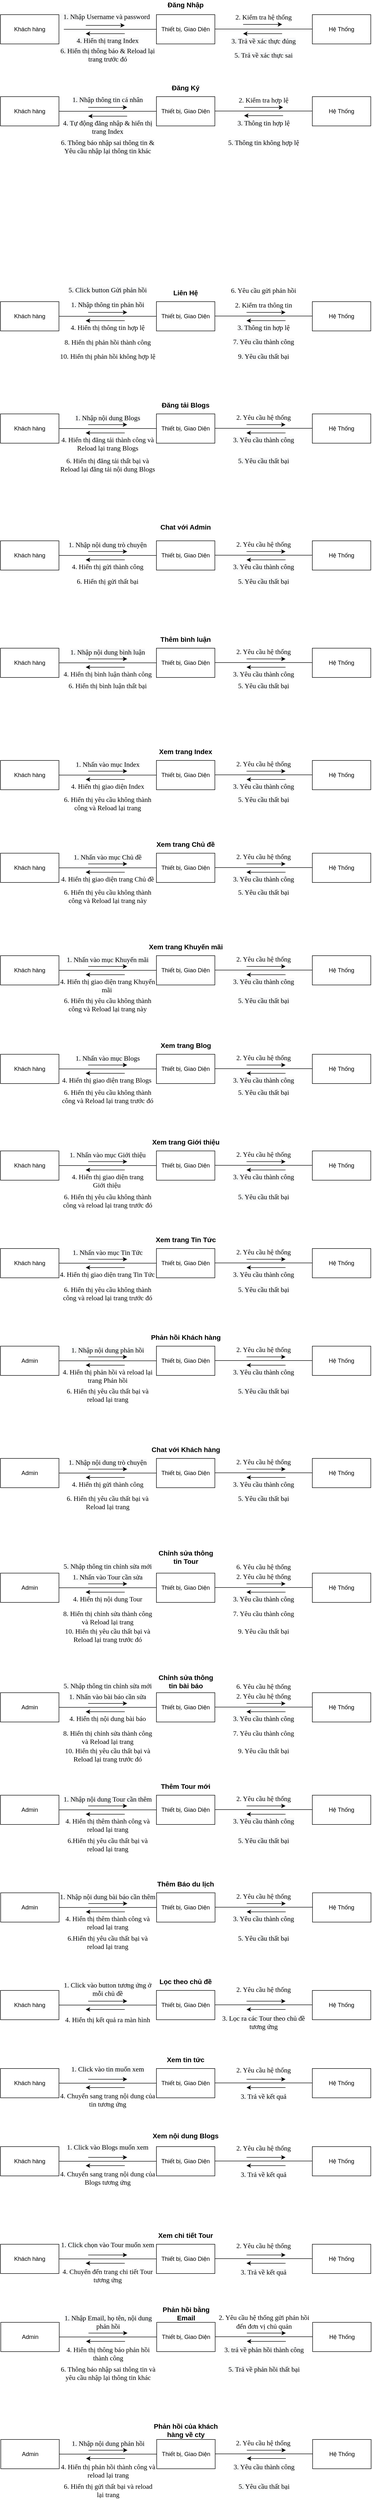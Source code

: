 <mxfile version="15.1.0" type="github">
  <diagram id="FsRad7_dDyPpwyNSVBpf" name="Page-1">
    <mxGraphModel dx="868" dy="450" grid="1" gridSize="10" guides="1" tooltips="1" connect="1" arrows="1" fold="1" page="1" pageScale="1" pageWidth="827" pageHeight="1169" math="0" shadow="0">
      <root>
        <mxCell id="0" />
        <mxCell id="1" parent="0" />
        <mxCell id="bCuMms9HzLEhdNznTUdz-20" value="Khách hàng" style="rounded=0;whiteSpace=wrap;html=1;" parent="1" vertex="1">
          <mxGeometry x="10" y="100" width="120" height="60" as="geometry" />
        </mxCell>
        <mxCell id="bCuMms9HzLEhdNznTUdz-21" value="Thiết bị, Giao Diện" style="rounded=0;whiteSpace=wrap;html=1;" parent="1" vertex="1">
          <mxGeometry x="330" y="100" width="120" height="60" as="geometry" />
        </mxCell>
        <mxCell id="bCuMms9HzLEhdNznTUdz-22" value="Hệ Thống" style="rounded=0;whiteSpace=wrap;html=1;" parent="1" vertex="1">
          <mxGeometry x="650" y="100" width="120" height="60" as="geometry" />
        </mxCell>
        <mxCell id="bCuMms9HzLEhdNznTUdz-23" value="" style="endArrow=none;html=1;entryX=0;entryY=0.5;entryDx=0;entryDy=0;" parent="1" target="bCuMms9HzLEhdNznTUdz-21" edge="1">
          <mxGeometry width="50" height="50" relative="1" as="geometry">
            <mxPoint x="140" y="130.0" as="sourcePoint" />
            <mxPoint x="190" y="80" as="targetPoint" />
          </mxGeometry>
        </mxCell>
        <mxCell id="bCuMms9HzLEhdNznTUdz-25" value="" style="endArrow=classic;html=1;" parent="1" edge="1">
          <mxGeometry width="50" height="50" relative="1" as="geometry">
            <mxPoint x="185" y="122.0" as="sourcePoint" />
            <mxPoint x="265" y="122.0" as="targetPoint" />
          </mxGeometry>
        </mxCell>
        <mxCell id="bCuMms9HzLEhdNznTUdz-26" value="" style="endArrow=classic;html=1;" parent="1" edge="1">
          <mxGeometry width="50" height="50" relative="1" as="geometry">
            <mxPoint x="508" y="120.0" as="sourcePoint" />
            <mxPoint x="588.0" y="120.0" as="targetPoint" />
          </mxGeometry>
        </mxCell>
        <mxCell id="bCuMms9HzLEhdNznTUdz-27" value="" style="endArrow=classic;html=1;" parent="1" edge="1">
          <mxGeometry width="50" height="50" relative="1" as="geometry">
            <mxPoint x="588.0" y="139.0" as="sourcePoint" />
            <mxPoint x="508" y="139.0" as="targetPoint" />
          </mxGeometry>
        </mxCell>
        <mxCell id="bCuMms9HzLEhdNznTUdz-28" value="" style="endArrow=classic;html=1;" parent="1" edge="1">
          <mxGeometry width="50" height="50" relative="1" as="geometry">
            <mxPoint x="265" y="139.0" as="sourcePoint" />
            <mxPoint x="185" y="139.0" as="targetPoint" />
          </mxGeometry>
        </mxCell>
        <mxCell id="bCuMms9HzLEhdNznTUdz-29" value="&lt;span style=&quot;color: rgb(0 , 0 , 0) ; font-family: &amp;#34;times new roman&amp;#34; ; font-size: 14px ; font-style: normal ; font-weight: 400 ; letter-spacing: normal ; text-align: center ; text-indent: 0px ; text-transform: none ; word-spacing: 0px ; background-color: rgb(248 , 249 , 250) ; display: inline ; float: none&quot;&gt;&amp;nbsp; 1. Nhập Username và password&lt;/span&gt;" style="text;whiteSpace=wrap;html=1;" parent="1" vertex="1">
          <mxGeometry x="130" y="90" width="200" height="30" as="geometry" />
        </mxCell>
        <mxCell id="bCuMms9HzLEhdNznTUdz-30" value="&lt;div style=&quot;&quot;&gt;&lt;span style=&quot;font-size: 14px&quot;&gt;&lt;font face=&quot;times new roman&quot;&gt;2. Kiểm tra hệ thống&lt;/font&gt;&lt;/span&gt;&lt;/div&gt;" style="text;whiteSpace=wrap;html=1;align=center;" parent="1" vertex="1">
          <mxGeometry x="450" y="90" width="200" height="30" as="geometry" />
        </mxCell>
        <mxCell id="bCuMms9HzLEhdNznTUdz-31" value="&lt;span style=&quot;color: rgb(0, 0, 0); font-family: &amp;quot;times new roman&amp;quot;; font-size: 14px; font-style: normal; font-weight: 400; letter-spacing: normal; text-indent: 0px; text-transform: none; word-spacing: 0px; background-color: rgb(248, 249, 250); display: inline; float: none;&quot;&gt;3. Trả về xác thực đúng&lt;/span&gt;" style="text;whiteSpace=wrap;html=1;align=center;" parent="1" vertex="1">
          <mxGeometry x="450" y="140" width="200" height="30" as="geometry" />
        </mxCell>
        <mxCell id="bCuMms9HzLEhdNznTUdz-32" value="&lt;span style=&quot;color: rgb(0 , 0 , 0) ; font-family: &amp;#34;times new roman&amp;#34; ; font-size: 14px ; font-style: normal ; font-weight: 400 ; letter-spacing: normal ; text-indent: 0px ; text-transform: none ; word-spacing: 0px ; background-color: rgb(248 , 249 , 250) ; display: inline ; float: none&quot;&gt;4. Hiển thị trang Index&lt;/span&gt;" style="text;whiteSpace=wrap;html=1;align=center;" parent="1" vertex="1">
          <mxGeometry x="130" y="139" width="200" height="30" as="geometry" />
        </mxCell>
        <mxCell id="bCuMms9HzLEhdNznTUdz-33" value="&lt;span style=&quot;color: rgb(0, 0, 0); font-family: &amp;quot;times new roman&amp;quot;; font-size: 14px; font-style: normal; font-weight: 400; letter-spacing: normal; text-indent: 0px; text-transform: none; word-spacing: 0px; background-color: rgb(248, 249, 250); display: inline; float: none;&quot;&gt;5. Trả về xác thực sai&lt;/span&gt;" style="text;whiteSpace=wrap;html=1;align=center;" parent="1" vertex="1">
          <mxGeometry x="450" y="169" width="200" height="30" as="geometry" />
        </mxCell>
        <mxCell id="bCuMms9HzLEhdNznTUdz-34" value="&lt;span style=&quot;color: rgb(0 , 0 , 0) ; font-family: &amp;#34;times new roman&amp;#34; ; font-size: 14px ; font-style: normal ; font-weight: 400 ; letter-spacing: normal ; text-indent: 0px ; text-transform: none ; word-spacing: 0px ; background-color: rgb(248 , 249 , 250) ; display: inline ; float: none&quot;&gt;6. Hiển thị thông báo &amp;amp; Reload lại trang trước đó&lt;/span&gt;" style="text;whiteSpace=wrap;html=1;align=center;" parent="1" vertex="1">
          <mxGeometry x="130" y="160" width="200" height="30" as="geometry" />
        </mxCell>
        <mxCell id="bCuMms9HzLEhdNznTUdz-35" style="edgeStyle=orthogonalEdgeStyle;rounded=0;orthogonalLoop=1;jettySize=auto;html=1;exitX=0.5;exitY=1;exitDx=0;exitDy=0;" parent="1" source="bCuMms9HzLEhdNznTUdz-29" target="bCuMms9HzLEhdNznTUdz-29" edge="1">
          <mxGeometry relative="1" as="geometry" />
        </mxCell>
        <mxCell id="bCuMms9HzLEhdNznTUdz-36" value="&lt;b&gt;&lt;font style=&quot;font-size: 14px&quot;&gt;Đăng Nhập&lt;/font&gt;&lt;/b&gt;" style="text;html=1;strokeColor=none;fillColor=none;align=center;verticalAlign=middle;whiteSpace=wrap;rounded=0;" parent="1" vertex="1">
          <mxGeometry x="350" y="70" width="80" height="20" as="geometry" />
        </mxCell>
        <mxCell id="kBAUV18_ilSLkqPBb4wo-1" value="Khách hàng" style="rounded=0;whiteSpace=wrap;html=1;" parent="1" vertex="1">
          <mxGeometry x="10" y="268" width="120" height="60" as="geometry" />
        </mxCell>
        <mxCell id="kBAUV18_ilSLkqPBb4wo-2" value="Thiết bị, Giao Diện" style="rounded=0;whiteSpace=wrap;html=1;" parent="1" vertex="1">
          <mxGeometry x="330" y="268" width="120" height="60" as="geometry" />
        </mxCell>
        <mxCell id="kBAUV18_ilSLkqPBb4wo-3" value="Hệ Thống" style="rounded=0;whiteSpace=wrap;html=1;" parent="1" vertex="1">
          <mxGeometry x="650" y="268" width="120" height="60" as="geometry" />
        </mxCell>
        <mxCell id="kBAUV18_ilSLkqPBb4wo-4" value="" style="endArrow=none;html=1;entryX=0;entryY=0.5;entryDx=0;entryDy=0;exitX=1;exitY=0.5;exitDx=0;exitDy=0;" parent="1" source="kBAUV18_ilSLkqPBb4wo-1" target="kBAUV18_ilSLkqPBb4wo-2" edge="1">
          <mxGeometry width="50" height="50" relative="1" as="geometry">
            <mxPoint x="140" y="298.0" as="sourcePoint" />
            <mxPoint x="190" y="248" as="targetPoint" />
          </mxGeometry>
        </mxCell>
        <mxCell id="kBAUV18_ilSLkqPBb4wo-6" value="" style="endArrow=classic;html=1;" parent="1" edge="1">
          <mxGeometry width="50" height="50" relative="1" as="geometry">
            <mxPoint x="190" y="290.0" as="sourcePoint" />
            <mxPoint x="270" y="290.0" as="targetPoint" />
          </mxGeometry>
        </mxCell>
        <mxCell id="kBAUV18_ilSLkqPBb4wo-7" value="" style="endArrow=classic;html=1;" parent="1" edge="1">
          <mxGeometry width="50" height="50" relative="1" as="geometry">
            <mxPoint x="510" y="290.0" as="sourcePoint" />
            <mxPoint x="590.0" y="290.0" as="targetPoint" />
          </mxGeometry>
        </mxCell>
        <mxCell id="kBAUV18_ilSLkqPBb4wo-8" value="" style="endArrow=classic;html=1;" parent="1" edge="1">
          <mxGeometry width="50" height="50" relative="1" as="geometry">
            <mxPoint x="590.0" y="307.0" as="sourcePoint" />
            <mxPoint x="510" y="307.0" as="targetPoint" />
          </mxGeometry>
        </mxCell>
        <mxCell id="kBAUV18_ilSLkqPBb4wo-9" value="" style="endArrow=classic;html=1;" parent="1" edge="1">
          <mxGeometry width="50" height="50" relative="1" as="geometry">
            <mxPoint x="270" y="308.0" as="sourcePoint" />
            <mxPoint x="190" y="308.0" as="targetPoint" />
          </mxGeometry>
        </mxCell>
        <mxCell id="kBAUV18_ilSLkqPBb4wo-10" value="&lt;span style=&quot;color: rgb(0, 0, 0); font-family: &amp;quot;times new roman&amp;quot;; font-size: 14px; font-style: normal; font-weight: 400; letter-spacing: normal; text-indent: 0px; text-transform: none; word-spacing: 0px; background-color: rgb(248, 249, 250); display: inline; float: none;&quot;&gt;1. Nhập thông tin cá nhân&lt;/span&gt;" style="text;whiteSpace=wrap;html=1;align=center;" parent="1" vertex="1">
          <mxGeometry x="130" y="260" width="200" height="30" as="geometry" />
        </mxCell>
        <mxCell id="kBAUV18_ilSLkqPBb4wo-11" value="&lt;div style=&quot;&quot;&gt;&lt;span style=&quot;font-size: 14px&quot;&gt;&lt;font face=&quot;times new roman&quot;&gt;2. Kiểm tra hợp lệ&lt;/font&gt;&lt;/span&gt;&lt;/div&gt;" style="text;whiteSpace=wrap;html=1;align=center;" parent="1" vertex="1">
          <mxGeometry x="450" y="260" width="200" height="30" as="geometry" />
        </mxCell>
        <mxCell id="kBAUV18_ilSLkqPBb4wo-12" value="&lt;span style=&quot;color: rgb(0, 0, 0); font-family: &amp;quot;times new roman&amp;quot;; font-size: 14px; font-style: normal; font-weight: 400; letter-spacing: normal; text-indent: 0px; text-transform: none; word-spacing: 0px; background-color: rgb(248, 249, 250); display: inline; float: none;&quot;&gt;3. Thông tin hợp lệ&lt;/span&gt;" style="text;whiteSpace=wrap;html=1;align=center;" parent="1" vertex="1">
          <mxGeometry x="450" y="308" width="200" height="30" as="geometry" />
        </mxCell>
        <mxCell id="kBAUV18_ilSLkqPBb4wo-13" value="&lt;span style=&quot;color: rgb(0 , 0 , 0) ; font-family: &amp;#34;times new roman&amp;#34; ; font-size: 14px ; font-style: normal ; font-weight: 400 ; letter-spacing: normal ; text-indent: 0px ; text-transform: none ; word-spacing: 0px ; background-color: rgb(248 , 249 , 250) ; display: inline ; float: none&quot;&gt;4. Tự động đăng nhập &amp;amp; hiển thị trang Index&lt;/span&gt;" style="text;whiteSpace=wrap;html=1;align=center;" parent="1" vertex="1">
          <mxGeometry x="130" y="308" width="200" height="30" as="geometry" />
        </mxCell>
        <mxCell id="kBAUV18_ilSLkqPBb4wo-14" value="&lt;span style=&quot;color: rgb(0, 0, 0); font-family: &amp;quot;times new roman&amp;quot;; font-size: 14px; font-style: normal; font-weight: 400; letter-spacing: normal; text-indent: 0px; text-transform: none; word-spacing: 0px; background-color: rgb(248, 249, 250); display: inline; float: none;&quot;&gt;5. Thông tin không hợp lệ&lt;/span&gt;" style="text;whiteSpace=wrap;html=1;align=center;" parent="1" vertex="1">
          <mxGeometry x="450" y="348" width="200" height="30" as="geometry" />
        </mxCell>
        <mxCell id="kBAUV18_ilSLkqPBb4wo-15" value="&lt;span style=&quot;color: rgb(0 , 0 , 0) ; font-family: &amp;#34;times new roman&amp;#34; ; font-size: 14px ; font-style: normal ; font-weight: 400 ; letter-spacing: normal ; text-indent: 0px ; text-transform: none ; word-spacing: 0px ; background-color: rgb(248 , 249 , 250) ; display: inline ; float: none&quot;&gt;6. Thông báo nhập sai thông tin &amp;amp; Yêu cầu nhập lại thông tin khác&lt;/span&gt;" style="text;whiteSpace=wrap;html=1;align=center;" parent="1" vertex="1">
          <mxGeometry x="130" y="348" width="200" height="30" as="geometry" />
        </mxCell>
        <mxCell id="kBAUV18_ilSLkqPBb4wo-16" style="edgeStyle=orthogonalEdgeStyle;rounded=0;orthogonalLoop=1;jettySize=auto;html=1;exitX=0.5;exitY=1;exitDx=0;exitDy=0;" parent="1" source="kBAUV18_ilSLkqPBb4wo-10" target="kBAUV18_ilSLkqPBb4wo-10" edge="1">
          <mxGeometry relative="1" as="geometry" />
        </mxCell>
        <mxCell id="kBAUV18_ilSLkqPBb4wo-17" value="&lt;b&gt;&lt;font style=&quot;font-size: 14px&quot;&gt;Đăng Ký&lt;/font&gt;&lt;/b&gt;" style="text;html=1;strokeColor=none;fillColor=none;align=center;verticalAlign=middle;whiteSpace=wrap;rounded=0;" parent="1" vertex="1">
          <mxGeometry x="350" y="240" width="80" height="20" as="geometry" />
        </mxCell>
        <mxCell id="bCAmUles-wWCvCAXNEfE-4" value="" style="endArrow=none;html=1;entryX=0;entryY=0.5;entryDx=0;entryDy=0;exitX=1;exitY=0.5;exitDx=0;exitDy=0;exitPerimeter=0;" parent="1" edge="1">
          <mxGeometry width="50" height="50" relative="1" as="geometry">
            <mxPoint x="450" y="129.5" as="sourcePoint" />
            <mxPoint x="650" y="129.5" as="targetPoint" />
          </mxGeometry>
        </mxCell>
        <mxCell id="bCAmUles-wWCvCAXNEfE-5" value="" style="endArrow=none;html=1;entryX=0;entryY=0.5;entryDx=0;entryDy=0;exitX=1;exitY=0.5;exitDx=0;exitDy=0;exitPerimeter=0;" parent="1" edge="1">
          <mxGeometry width="50" height="50" relative="1" as="geometry">
            <mxPoint x="450" y="297.5" as="sourcePoint" />
            <mxPoint x="650" y="297.5" as="targetPoint" />
          </mxGeometry>
        </mxCell>
        <mxCell id="k_XO3rFfYU2pKhXsBGkL-1" value="Khách hàng" style="rounded=0;whiteSpace=wrap;html=1;" parent="1" vertex="1">
          <mxGeometry x="10" y="688" width="120" height="60" as="geometry" />
        </mxCell>
        <mxCell id="k_XO3rFfYU2pKhXsBGkL-2" value="Thiết bị, Giao Diện" style="rounded=0;whiteSpace=wrap;html=1;" parent="1" vertex="1">
          <mxGeometry x="330" y="688" width="120" height="60" as="geometry" />
        </mxCell>
        <mxCell id="k_XO3rFfYU2pKhXsBGkL-3" value="Hệ Thống" style="rounded=0;whiteSpace=wrap;html=1;" parent="1" vertex="1">
          <mxGeometry x="650" y="688" width="120" height="60" as="geometry" />
        </mxCell>
        <mxCell id="k_XO3rFfYU2pKhXsBGkL-4" value="" style="endArrow=none;html=1;entryX=0;entryY=0.5;entryDx=0;entryDy=0;exitX=1;exitY=0.5;exitDx=0;exitDy=0;exitPerimeter=0;" parent="1" source="k_XO3rFfYU2pKhXsBGkL-1" target="k_XO3rFfYU2pKhXsBGkL-2" edge="1">
          <mxGeometry width="50" height="50" relative="1" as="geometry">
            <mxPoint x="140" y="718.0" as="sourcePoint" />
            <mxPoint x="190" y="668" as="targetPoint" />
          </mxGeometry>
        </mxCell>
        <mxCell id="k_XO3rFfYU2pKhXsBGkL-5" value="" style="endArrow=classic;html=1;" parent="1" edge="1">
          <mxGeometry width="50" height="50" relative="1" as="geometry">
            <mxPoint x="190" y="710.0" as="sourcePoint" />
            <mxPoint x="270" y="710.0" as="targetPoint" />
          </mxGeometry>
        </mxCell>
        <mxCell id="k_XO3rFfYU2pKhXsBGkL-6" value="" style="endArrow=classic;html=1;" parent="1" edge="1">
          <mxGeometry width="50" height="50" relative="1" as="geometry">
            <mxPoint x="515" y="710.0" as="sourcePoint" />
            <mxPoint x="595.0" y="710.0" as="targetPoint" />
          </mxGeometry>
        </mxCell>
        <mxCell id="k_XO3rFfYU2pKhXsBGkL-7" value="" style="endArrow=classic;html=1;" parent="1" edge="1">
          <mxGeometry width="50" height="50" relative="1" as="geometry">
            <mxPoint x="595.0" y="727.0" as="sourcePoint" />
            <mxPoint x="515" y="727.0" as="targetPoint" />
          </mxGeometry>
        </mxCell>
        <mxCell id="k_XO3rFfYU2pKhXsBGkL-8" value="" style="endArrow=classic;html=1;" parent="1" edge="1">
          <mxGeometry width="50" height="50" relative="1" as="geometry">
            <mxPoint x="265" y="727.0" as="sourcePoint" />
            <mxPoint x="185" y="727.0" as="targetPoint" />
          </mxGeometry>
        </mxCell>
        <mxCell id="k_XO3rFfYU2pKhXsBGkL-9" value="&lt;span style=&quot;color: rgb(0 , 0 , 0) ; font-family: &amp;#34;times new roman&amp;#34; ; font-size: 14px ; font-style: normal ; font-weight: 400 ; letter-spacing: normal ; text-indent: 0px ; text-transform: none ; word-spacing: 0px ; background-color: rgb(248 , 249 , 250) ; display: inline ; float: none&quot;&gt;1. Nhập thông tin phản hồi&lt;/span&gt;" style="text;whiteSpace=wrap;html=1;align=center;" parent="1" vertex="1">
          <mxGeometry x="130" y="680" width="200" height="30" as="geometry" />
        </mxCell>
        <mxCell id="k_XO3rFfYU2pKhXsBGkL-10" value="&lt;div&gt;&lt;span style=&quot;font-size: 14px&quot;&gt;&lt;font face=&quot;times new roman&quot;&gt;2. Kiểm tra thông tin&lt;/font&gt;&lt;/span&gt;&lt;/div&gt;&lt;div&gt;&lt;span style=&quot;font-size: 14px&quot;&gt;&lt;font face=&quot;times new roman&quot;&gt;&lt;br&gt;&lt;/font&gt;&lt;/span&gt;&lt;/div&gt;" style="text;whiteSpace=wrap;html=1;align=center;" parent="1" vertex="1">
          <mxGeometry x="450" y="680" width="200" height="30" as="geometry" />
        </mxCell>
        <mxCell id="k_XO3rFfYU2pKhXsBGkL-11" value="&lt;span style=&quot;color: rgb(0 , 0 , 0) ; font-family: &amp;#34;times new roman&amp;#34; ; font-size: 14px ; font-style: normal ; font-weight: 400 ; letter-spacing: normal ; text-indent: 0px ; text-transform: none ; word-spacing: 0px ; background-color: rgb(248 , 249 , 250) ; display: inline ; float: none&quot;&gt;3. Thông tin hợp lệ&lt;/span&gt;" style="text;whiteSpace=wrap;html=1;align=center;" parent="1" vertex="1">
          <mxGeometry x="450" y="727" width="200" height="30" as="geometry" />
        </mxCell>
        <mxCell id="k_XO3rFfYU2pKhXsBGkL-12" value="&lt;font face=&quot;times new roman&quot;&gt;&lt;span style=&quot;font-size: 14px&quot;&gt;4. Hiển thị thông tin hợp lệ&lt;/span&gt;&lt;/font&gt;" style="text;whiteSpace=wrap;html=1;align=center;" parent="1" vertex="1">
          <mxGeometry x="130" y="727" width="200" height="30" as="geometry" />
        </mxCell>
        <mxCell id="k_XO3rFfYU2pKhXsBGkL-14" value="&lt;font face=&quot;times new roman&quot;&gt;&lt;span style=&quot;font-size: 14px&quot;&gt;8. Hiển thị phản hồi thành công&lt;/span&gt;&lt;/font&gt;" style="text;whiteSpace=wrap;html=1;align=center;" parent="1" vertex="1">
          <mxGeometry x="130" y="757" width="200" height="30" as="geometry" />
        </mxCell>
        <mxCell id="k_XO3rFfYU2pKhXsBGkL-15" style="edgeStyle=orthogonalEdgeStyle;rounded=0;orthogonalLoop=1;jettySize=auto;html=1;exitX=0.5;exitY=1;exitDx=0;exitDy=0;" parent="1" source="k_XO3rFfYU2pKhXsBGkL-9" target="k_XO3rFfYU2pKhXsBGkL-9" edge="1">
          <mxGeometry relative="1" as="geometry" />
        </mxCell>
        <mxCell id="k_XO3rFfYU2pKhXsBGkL-16" value="&lt;b&gt;&lt;font style=&quot;font-size: 14px&quot;&gt;Liên Hệ&lt;/font&gt;&lt;/b&gt;" style="text;html=1;strokeColor=none;fillColor=none;align=center;verticalAlign=middle;whiteSpace=wrap;rounded=0;" parent="1" vertex="1">
          <mxGeometry x="350" y="660" width="80" height="20" as="geometry" />
        </mxCell>
        <mxCell id="k_XO3rFfYU2pKhXsBGkL-17" value="" style="endArrow=none;html=1;entryX=0;entryY=0.5;entryDx=0;entryDy=0;exitX=1;exitY=0.5;exitDx=0;exitDy=0;exitPerimeter=0;" parent="1" edge="1">
          <mxGeometry width="50" height="50" relative="1" as="geometry">
            <mxPoint x="450" y="717.5" as="sourcePoint" />
            <mxPoint x="650" y="717.5" as="targetPoint" />
          </mxGeometry>
        </mxCell>
        <mxCell id="k_XO3rFfYU2pKhXsBGkL-23" value="&lt;font face=&quot;times new roman&quot;&gt;&lt;span style=&quot;font-size: 14px&quot;&gt;10. Hiển thị phản hồi không hợp lệ&lt;/span&gt;&lt;/font&gt;" style="text;whiteSpace=wrap;html=1;align=center;" parent="1" vertex="1">
          <mxGeometry x="130" y="786" width="200" height="30" as="geometry" />
        </mxCell>
        <mxCell id="k_XO3rFfYU2pKhXsBGkL-24" value="Khách hàng" style="rounded=0;whiteSpace=wrap;html=1;" parent="1" vertex="1">
          <mxGeometry x="10" y="918" width="120" height="60" as="geometry" />
        </mxCell>
        <mxCell id="k_XO3rFfYU2pKhXsBGkL-25" value="Thiết bị, Giao Diện" style="rounded=0;whiteSpace=wrap;html=1;" parent="1" vertex="1">
          <mxGeometry x="330" y="918" width="120" height="60" as="geometry" />
        </mxCell>
        <mxCell id="k_XO3rFfYU2pKhXsBGkL-26" value="Hệ Thống" style="rounded=0;whiteSpace=wrap;html=1;" parent="1" vertex="1">
          <mxGeometry x="650" y="918" width="120" height="60" as="geometry" />
        </mxCell>
        <mxCell id="k_XO3rFfYU2pKhXsBGkL-27" value="" style="endArrow=none;html=1;entryX=0;entryY=0.5;entryDx=0;entryDy=0;exitX=1;exitY=0.5;exitDx=0;exitDy=0;exitPerimeter=0;" parent="1" source="k_XO3rFfYU2pKhXsBGkL-24" target="k_XO3rFfYU2pKhXsBGkL-25" edge="1">
          <mxGeometry width="50" height="50" relative="1" as="geometry">
            <mxPoint x="140" y="948.0" as="sourcePoint" />
            <mxPoint x="190" y="898" as="targetPoint" />
          </mxGeometry>
        </mxCell>
        <mxCell id="k_XO3rFfYU2pKhXsBGkL-28" value="" style="endArrow=classic;html=1;" parent="1" edge="1">
          <mxGeometry width="50" height="50" relative="1" as="geometry">
            <mxPoint x="190" y="940.0" as="sourcePoint" />
            <mxPoint x="270" y="940.0" as="targetPoint" />
          </mxGeometry>
        </mxCell>
        <mxCell id="k_XO3rFfYU2pKhXsBGkL-29" value="" style="endArrow=classic;html=1;" parent="1" edge="1">
          <mxGeometry width="50" height="50" relative="1" as="geometry">
            <mxPoint x="515" y="940.0" as="sourcePoint" />
            <mxPoint x="595.0" y="940.0" as="targetPoint" />
          </mxGeometry>
        </mxCell>
        <mxCell id="k_XO3rFfYU2pKhXsBGkL-30" value="" style="endArrow=classic;html=1;" parent="1" edge="1">
          <mxGeometry width="50" height="50" relative="1" as="geometry">
            <mxPoint x="595.0" y="957.0" as="sourcePoint" />
            <mxPoint x="515" y="957.0" as="targetPoint" />
          </mxGeometry>
        </mxCell>
        <mxCell id="k_XO3rFfYU2pKhXsBGkL-31" value="" style="endArrow=classic;html=1;" parent="1" edge="1">
          <mxGeometry width="50" height="50" relative="1" as="geometry">
            <mxPoint x="265" y="957.0" as="sourcePoint" />
            <mxPoint x="185" y="957.0" as="targetPoint" />
          </mxGeometry>
        </mxCell>
        <mxCell id="k_XO3rFfYU2pKhXsBGkL-32" value="&lt;span style=&quot;color: rgb(0 , 0 , 0) ; font-family: &amp;#34;times new roman&amp;#34; ; font-size: 14px ; font-style: normal ; font-weight: 400 ; letter-spacing: normal ; text-indent: 0px ; text-transform: none ; word-spacing: 0px ; background-color: rgb(248 , 249 , 250) ; display: inline ; float: none&quot;&gt;1. Nhập nội dung Blogs&lt;/span&gt;" style="text;whiteSpace=wrap;html=1;align=center;" parent="1" vertex="1">
          <mxGeometry x="130" y="912" width="200" height="30" as="geometry" />
        </mxCell>
        <mxCell id="k_XO3rFfYU2pKhXsBGkL-33" value="&lt;div&gt;&lt;span style=&quot;font-size: 14px&quot;&gt;&lt;font face=&quot;times new roman&quot;&gt;2. Yêu cầu hệ thống&lt;/font&gt;&lt;/span&gt;&lt;/div&gt;&lt;div&gt;&lt;span style=&quot;font-size: 14px&quot;&gt;&lt;font face=&quot;times new roman&quot;&gt;&lt;br&gt;&lt;/font&gt;&lt;/span&gt;&lt;/div&gt;" style="text;whiteSpace=wrap;html=1;align=center;" parent="1" vertex="1">
          <mxGeometry x="450" y="910" width="200" height="30" as="geometry" />
        </mxCell>
        <mxCell id="k_XO3rFfYU2pKhXsBGkL-34" value="&lt;span style=&quot;color: rgb(0 , 0 , 0) ; font-family: &amp;#34;times new roman&amp;#34; ; font-size: 14px ; font-style: normal ; font-weight: 400 ; letter-spacing: normal ; text-indent: 0px ; text-transform: none ; word-spacing: 0px ; background-color: rgb(248 , 249 , 250) ; display: inline ; float: none&quot;&gt;3. Yêu cầu thành công&lt;/span&gt;" style="text;whiteSpace=wrap;html=1;align=center;" parent="1" vertex="1">
          <mxGeometry x="450" y="957" width="200" height="30" as="geometry" />
        </mxCell>
        <mxCell id="k_XO3rFfYU2pKhXsBGkL-35" value="&lt;font face=&quot;times new roman&quot;&gt;&lt;span style=&quot;font-size: 14px&quot;&gt;4. Hiển thị đăng tải thành công và Reload lại trang Blogs&lt;/span&gt;&lt;/font&gt;" style="text;whiteSpace=wrap;html=1;align=center;" parent="1" vertex="1">
          <mxGeometry x="130" y="957" width="200" height="30" as="geometry" />
        </mxCell>
        <mxCell id="k_XO3rFfYU2pKhXsBGkL-36" value="&lt;span style=&quot;color: rgb(0 , 0 , 0) ; font-family: &amp;#34;times new roman&amp;#34; ; font-size: 14px ; font-style: normal ; font-weight: 400 ; letter-spacing: normal ; text-indent: 0px ; text-transform: none ; word-spacing: 0px ; background-color: rgb(248 , 249 , 250) ; display: inline ; float: none&quot;&gt;5. Yêu cầu thất bại&lt;/span&gt;" style="text;whiteSpace=wrap;html=1;align=center;" parent="1" vertex="1">
          <mxGeometry x="450" y="1000" width="200" height="30" as="geometry" />
        </mxCell>
        <mxCell id="k_XO3rFfYU2pKhXsBGkL-37" value="&lt;font face=&quot;times new roman&quot;&gt;&lt;span style=&quot;font-size: 14px&quot;&gt;6. Hiển thị đăng tải thất bại và Reload lại đăng tải nội dung Blogs&lt;/span&gt;&lt;/font&gt;" style="text;whiteSpace=wrap;html=1;align=center;" parent="1" vertex="1">
          <mxGeometry x="130" y="1000" width="200" height="30" as="geometry" />
        </mxCell>
        <mxCell id="k_XO3rFfYU2pKhXsBGkL-38" style="edgeStyle=orthogonalEdgeStyle;rounded=0;orthogonalLoop=1;jettySize=auto;html=1;exitX=0.5;exitY=1;exitDx=0;exitDy=0;" parent="1" source="k_XO3rFfYU2pKhXsBGkL-32" target="k_XO3rFfYU2pKhXsBGkL-32" edge="1">
          <mxGeometry relative="1" as="geometry" />
        </mxCell>
        <mxCell id="k_XO3rFfYU2pKhXsBGkL-39" value="&lt;span style=&quot;font-size: 14px&quot;&gt;&lt;b&gt;Đăng tải Blogs&lt;/b&gt;&lt;/span&gt;" style="text;html=1;strokeColor=none;fillColor=none;align=center;verticalAlign=middle;whiteSpace=wrap;rounded=0;" parent="1" vertex="1">
          <mxGeometry x="340" y="890" width="100" height="20" as="geometry" />
        </mxCell>
        <mxCell id="k_XO3rFfYU2pKhXsBGkL-40" value="" style="endArrow=none;html=1;entryX=0;entryY=0.5;entryDx=0;entryDy=0;exitX=1;exitY=0.5;exitDx=0;exitDy=0;exitPerimeter=0;" parent="1" edge="1">
          <mxGeometry width="50" height="50" relative="1" as="geometry">
            <mxPoint x="450" y="947.5" as="sourcePoint" />
            <mxPoint x="650" y="947.5" as="targetPoint" />
          </mxGeometry>
        </mxCell>
        <mxCell id="k_XO3rFfYU2pKhXsBGkL-44" value="Khách hàng" style="rounded=0;whiteSpace=wrap;html=1;" parent="1" vertex="1">
          <mxGeometry x="10" y="1178" width="120" height="60" as="geometry" />
        </mxCell>
        <mxCell id="k_XO3rFfYU2pKhXsBGkL-45" value="Thiết bị, Giao Diện" style="rounded=0;whiteSpace=wrap;html=1;" parent="1" vertex="1">
          <mxGeometry x="330" y="1178" width="120" height="60" as="geometry" />
        </mxCell>
        <mxCell id="k_XO3rFfYU2pKhXsBGkL-46" value="Hệ Thống" style="rounded=0;whiteSpace=wrap;html=1;" parent="1" vertex="1">
          <mxGeometry x="650" y="1178" width="120" height="60" as="geometry" />
        </mxCell>
        <mxCell id="k_XO3rFfYU2pKhXsBGkL-47" value="" style="endArrow=none;html=1;entryX=0;entryY=0.5;entryDx=0;entryDy=0;exitX=1;exitY=0.5;exitDx=0;exitDy=0;exitPerimeter=0;" parent="1" source="k_XO3rFfYU2pKhXsBGkL-44" target="k_XO3rFfYU2pKhXsBGkL-45" edge="1">
          <mxGeometry width="50" height="50" relative="1" as="geometry">
            <mxPoint x="140" y="1208.0" as="sourcePoint" />
            <mxPoint x="190" y="1158" as="targetPoint" />
          </mxGeometry>
        </mxCell>
        <mxCell id="k_XO3rFfYU2pKhXsBGkL-48" value="" style="endArrow=classic;html=1;" parent="1" edge="1">
          <mxGeometry width="50" height="50" relative="1" as="geometry">
            <mxPoint x="190" y="1200.0" as="sourcePoint" />
            <mxPoint x="270" y="1200.0" as="targetPoint" />
          </mxGeometry>
        </mxCell>
        <mxCell id="k_XO3rFfYU2pKhXsBGkL-49" value="" style="endArrow=classic;html=1;" parent="1" edge="1">
          <mxGeometry width="50" height="50" relative="1" as="geometry">
            <mxPoint x="515" y="1200.0" as="sourcePoint" />
            <mxPoint x="595.0" y="1200.0" as="targetPoint" />
          </mxGeometry>
        </mxCell>
        <mxCell id="k_XO3rFfYU2pKhXsBGkL-50" value="" style="endArrow=classic;html=1;" parent="1" edge="1">
          <mxGeometry width="50" height="50" relative="1" as="geometry">
            <mxPoint x="595.0" y="1217.0" as="sourcePoint" />
            <mxPoint x="515" y="1217.0" as="targetPoint" />
          </mxGeometry>
        </mxCell>
        <mxCell id="k_XO3rFfYU2pKhXsBGkL-51" value="" style="endArrow=classic;html=1;" parent="1" edge="1">
          <mxGeometry width="50" height="50" relative="1" as="geometry">
            <mxPoint x="265" y="1217.0" as="sourcePoint" />
            <mxPoint x="185" y="1217.0" as="targetPoint" />
          </mxGeometry>
        </mxCell>
        <mxCell id="k_XO3rFfYU2pKhXsBGkL-52" value="&lt;span style=&quot;color: rgb(0 , 0 , 0) ; font-family: &amp;#34;times new roman&amp;#34; ; font-size: 14px ; font-style: normal ; font-weight: 400 ; letter-spacing: normal ; text-indent: 0px ; text-transform: none ; word-spacing: 0px ; background-color: rgb(248 , 249 , 250) ; display: inline ; float: none&quot;&gt;1. Nhập nội dung trò chuyện&lt;/span&gt;" style="text;whiteSpace=wrap;html=1;align=center;" parent="1" vertex="1">
          <mxGeometry x="130" y="1172" width="200" height="30" as="geometry" />
        </mxCell>
        <mxCell id="k_XO3rFfYU2pKhXsBGkL-53" value="&lt;div&gt;&lt;span style=&quot;font-size: 14px&quot;&gt;&lt;font face=&quot;times new roman&quot;&gt;2. Yêu cầu hệ thống&lt;/font&gt;&lt;/span&gt;&lt;/div&gt;&lt;div&gt;&lt;span style=&quot;font-size: 14px&quot;&gt;&lt;font face=&quot;times new roman&quot;&gt;&lt;br&gt;&lt;/font&gt;&lt;/span&gt;&lt;/div&gt;" style="text;whiteSpace=wrap;html=1;align=center;" parent="1" vertex="1">
          <mxGeometry x="450" y="1170" width="200" height="30" as="geometry" />
        </mxCell>
        <mxCell id="k_XO3rFfYU2pKhXsBGkL-54" value="&lt;span style=&quot;color: rgb(0 , 0 , 0) ; font-family: &amp;#34;times new roman&amp;#34; ; font-size: 14px ; font-style: normal ; font-weight: 400 ; letter-spacing: normal ; text-indent: 0px ; text-transform: none ; word-spacing: 0px ; background-color: rgb(248 , 249 , 250) ; display: inline ; float: none&quot;&gt;3. Yêu cầu thành công&lt;/span&gt;" style="text;whiteSpace=wrap;html=1;align=center;" parent="1" vertex="1">
          <mxGeometry x="450" y="1217" width="200" height="30" as="geometry" />
        </mxCell>
        <mxCell id="k_XO3rFfYU2pKhXsBGkL-55" value="&lt;font face=&quot;times new roman&quot;&gt;&lt;span style=&quot;font-size: 14px&quot;&gt;4. Hiển thị gửi thành công&lt;/span&gt;&lt;/font&gt;" style="text;whiteSpace=wrap;html=1;align=center;" parent="1" vertex="1">
          <mxGeometry x="130" y="1217" width="200" height="30" as="geometry" />
        </mxCell>
        <mxCell id="k_XO3rFfYU2pKhXsBGkL-56" value="&lt;span style=&quot;color: rgb(0 , 0 , 0) ; font-family: &amp;#34;times new roman&amp;#34; ; font-size: 14px ; font-style: normal ; font-weight: 400 ; letter-spacing: normal ; text-indent: 0px ; text-transform: none ; word-spacing: 0px ; background-color: rgb(248 , 249 , 250) ; display: inline ; float: none&quot;&gt;5. Yêu cầu thất bại&lt;/span&gt;" style="text;whiteSpace=wrap;html=1;align=center;" parent="1" vertex="1">
          <mxGeometry x="450" y="1247" width="200" height="30" as="geometry" />
        </mxCell>
        <mxCell id="k_XO3rFfYU2pKhXsBGkL-57" value="&lt;font face=&quot;times new roman&quot;&gt;&lt;span style=&quot;font-size: 14px&quot;&gt;6. Hiển thị gửi thất bại&lt;/span&gt;&lt;/font&gt;" style="text;whiteSpace=wrap;html=1;align=center;" parent="1" vertex="1">
          <mxGeometry x="130" y="1247" width="200" height="30" as="geometry" />
        </mxCell>
        <mxCell id="k_XO3rFfYU2pKhXsBGkL-58" style="edgeStyle=orthogonalEdgeStyle;rounded=0;orthogonalLoop=1;jettySize=auto;html=1;exitX=0.5;exitY=1;exitDx=0;exitDy=0;" parent="1" source="k_XO3rFfYU2pKhXsBGkL-52" target="k_XO3rFfYU2pKhXsBGkL-52" edge="1">
          <mxGeometry relative="1" as="geometry" />
        </mxCell>
        <mxCell id="k_XO3rFfYU2pKhXsBGkL-59" value="&lt;span style=&quot;font-size: 14px&quot;&gt;&lt;b&gt;Chat với Admin&lt;/b&gt;&lt;/span&gt;" style="text;html=1;strokeColor=none;fillColor=none;align=center;verticalAlign=middle;whiteSpace=wrap;rounded=0;" parent="1" vertex="1">
          <mxGeometry x="330" y="1140" width="120" height="20" as="geometry" />
        </mxCell>
        <mxCell id="k_XO3rFfYU2pKhXsBGkL-60" value="" style="endArrow=none;html=1;entryX=0;entryY=0.5;entryDx=0;entryDy=0;exitX=1;exitY=0.5;exitDx=0;exitDy=0;exitPerimeter=0;" parent="1" edge="1">
          <mxGeometry width="50" height="50" relative="1" as="geometry">
            <mxPoint x="450" y="1207.5" as="sourcePoint" />
            <mxPoint x="650" y="1207.5" as="targetPoint" />
          </mxGeometry>
        </mxCell>
        <mxCell id="k_XO3rFfYU2pKhXsBGkL-61" value="Khách hàng" style="rounded=0;whiteSpace=wrap;html=1;" parent="1" vertex="1">
          <mxGeometry x="10" y="1398" width="120" height="60" as="geometry" />
        </mxCell>
        <mxCell id="k_XO3rFfYU2pKhXsBGkL-62" value="Thiết bị, Giao Diện" style="rounded=0;whiteSpace=wrap;html=1;" parent="1" vertex="1">
          <mxGeometry x="330" y="1398" width="120" height="60" as="geometry" />
        </mxCell>
        <mxCell id="k_XO3rFfYU2pKhXsBGkL-63" value="Hệ Thống" style="rounded=0;whiteSpace=wrap;html=1;" parent="1" vertex="1">
          <mxGeometry x="650" y="1398" width="120" height="60" as="geometry" />
        </mxCell>
        <mxCell id="k_XO3rFfYU2pKhXsBGkL-64" value="" style="endArrow=none;html=1;entryX=0;entryY=0.5;entryDx=0;entryDy=0;exitX=1;exitY=0.5;exitDx=0;exitDy=0;exitPerimeter=0;" parent="1" source="k_XO3rFfYU2pKhXsBGkL-61" target="k_XO3rFfYU2pKhXsBGkL-62" edge="1">
          <mxGeometry width="50" height="50" relative="1" as="geometry">
            <mxPoint x="140" y="1428.0" as="sourcePoint" />
            <mxPoint x="190" y="1378" as="targetPoint" />
          </mxGeometry>
        </mxCell>
        <mxCell id="k_XO3rFfYU2pKhXsBGkL-65" value="" style="endArrow=classic;html=1;" parent="1" edge="1">
          <mxGeometry width="50" height="50" relative="1" as="geometry">
            <mxPoint x="190" y="1420.0" as="sourcePoint" />
            <mxPoint x="270" y="1420.0" as="targetPoint" />
          </mxGeometry>
        </mxCell>
        <mxCell id="k_XO3rFfYU2pKhXsBGkL-66" value="" style="endArrow=classic;html=1;" parent="1" edge="1">
          <mxGeometry width="50" height="50" relative="1" as="geometry">
            <mxPoint x="515" y="1420.0" as="sourcePoint" />
            <mxPoint x="595.0" y="1420.0" as="targetPoint" />
          </mxGeometry>
        </mxCell>
        <mxCell id="k_XO3rFfYU2pKhXsBGkL-67" value="" style="endArrow=classic;html=1;" parent="1" edge="1">
          <mxGeometry width="50" height="50" relative="1" as="geometry">
            <mxPoint x="595.0" y="1437.0" as="sourcePoint" />
            <mxPoint x="515" y="1437.0" as="targetPoint" />
          </mxGeometry>
        </mxCell>
        <mxCell id="k_XO3rFfYU2pKhXsBGkL-68" value="" style="endArrow=classic;html=1;" parent="1" edge="1">
          <mxGeometry width="50" height="50" relative="1" as="geometry">
            <mxPoint x="265" y="1437.0" as="sourcePoint" />
            <mxPoint x="185" y="1437.0" as="targetPoint" />
          </mxGeometry>
        </mxCell>
        <mxCell id="k_XO3rFfYU2pKhXsBGkL-69" value="&lt;span style=&quot;color: rgb(0 , 0 , 0) ; font-family: &amp;#34;times new roman&amp;#34; ; font-size: 14px ; font-style: normal ; font-weight: 400 ; letter-spacing: normal ; text-indent: 0px ; text-transform: none ; word-spacing: 0px ; background-color: rgb(248 , 249 , 250) ; display: inline ; float: none&quot;&gt;1. Nhập nội dung bình luận&lt;/span&gt;" style="text;whiteSpace=wrap;html=1;align=center;" parent="1" vertex="1">
          <mxGeometry x="130" y="1392" width="200" height="30" as="geometry" />
        </mxCell>
        <mxCell id="k_XO3rFfYU2pKhXsBGkL-70" value="&lt;div&gt;&lt;span style=&quot;font-size: 14px&quot;&gt;&lt;font face=&quot;times new roman&quot;&gt;2. Yêu cầu hệ thống&lt;/font&gt;&lt;/span&gt;&lt;/div&gt;&lt;div&gt;&lt;span style=&quot;font-size: 14px&quot;&gt;&lt;font face=&quot;times new roman&quot;&gt;&lt;br&gt;&lt;/font&gt;&lt;/span&gt;&lt;/div&gt;" style="text;whiteSpace=wrap;html=1;align=center;" parent="1" vertex="1">
          <mxGeometry x="450" y="1390" width="200" height="30" as="geometry" />
        </mxCell>
        <mxCell id="k_XO3rFfYU2pKhXsBGkL-71" value="&lt;span style=&quot;color: rgb(0 , 0 , 0) ; font-family: &amp;#34;times new roman&amp;#34; ; font-size: 14px ; font-style: normal ; font-weight: 400 ; letter-spacing: normal ; text-indent: 0px ; text-transform: none ; word-spacing: 0px ; background-color: rgb(248 , 249 , 250) ; display: inline ; float: none&quot;&gt;3. Yêu cầu thành công&lt;/span&gt;" style="text;whiteSpace=wrap;html=1;align=center;" parent="1" vertex="1">
          <mxGeometry x="450" y="1437" width="200" height="30" as="geometry" />
        </mxCell>
        <mxCell id="k_XO3rFfYU2pKhXsBGkL-72" value="&lt;font face=&quot;times new roman&quot;&gt;&lt;span style=&quot;font-size: 14px&quot;&gt;4. Hiển thị bình luận thành công&lt;/span&gt;&lt;/font&gt;" style="text;whiteSpace=wrap;html=1;align=center;" parent="1" vertex="1">
          <mxGeometry x="130" y="1437" width="200" height="30" as="geometry" />
        </mxCell>
        <mxCell id="k_XO3rFfYU2pKhXsBGkL-73" value="&lt;span style=&quot;color: rgb(0 , 0 , 0) ; font-family: &amp;#34;times new roman&amp;#34; ; font-size: 14px ; font-style: normal ; font-weight: 400 ; letter-spacing: normal ; text-indent: 0px ; text-transform: none ; word-spacing: 0px ; background-color: rgb(248 , 249 , 250) ; display: inline ; float: none&quot;&gt;5. Yêu cầu thất bại&lt;/span&gt;" style="text;whiteSpace=wrap;html=1;align=center;" parent="1" vertex="1">
          <mxGeometry x="450" y="1461" width="200" height="30" as="geometry" />
        </mxCell>
        <mxCell id="k_XO3rFfYU2pKhXsBGkL-74" value="&lt;font face=&quot;times new roman&quot;&gt;&lt;span style=&quot;font-size: 14px&quot;&gt;6. Hiển thị bình luận thất bại&lt;/span&gt;&lt;/font&gt;" style="text;whiteSpace=wrap;html=1;align=center;" parent="1" vertex="1">
          <mxGeometry x="130" y="1461" width="200" height="30" as="geometry" />
        </mxCell>
        <mxCell id="k_XO3rFfYU2pKhXsBGkL-75" style="edgeStyle=orthogonalEdgeStyle;rounded=0;orthogonalLoop=1;jettySize=auto;html=1;exitX=0.5;exitY=1;exitDx=0;exitDy=0;" parent="1" source="k_XO3rFfYU2pKhXsBGkL-69" target="k_XO3rFfYU2pKhXsBGkL-69" edge="1">
          <mxGeometry relative="1" as="geometry" />
        </mxCell>
        <mxCell id="k_XO3rFfYU2pKhXsBGkL-76" value="&lt;span style=&quot;font-size: 14px&quot;&gt;&lt;b&gt;Thêm bình luận&lt;/b&gt;&lt;/span&gt;" style="text;html=1;strokeColor=none;fillColor=none;align=center;verticalAlign=middle;whiteSpace=wrap;rounded=0;" parent="1" vertex="1">
          <mxGeometry x="330" y="1370" width="120" height="20" as="geometry" />
        </mxCell>
        <mxCell id="k_XO3rFfYU2pKhXsBGkL-77" value="" style="endArrow=none;html=1;entryX=0;entryY=0.5;entryDx=0;entryDy=0;exitX=1;exitY=0.5;exitDx=0;exitDy=0;exitPerimeter=0;" parent="1" edge="1">
          <mxGeometry width="50" height="50" relative="1" as="geometry">
            <mxPoint x="450" y="1427.5" as="sourcePoint" />
            <mxPoint x="650" y="1427.5" as="targetPoint" />
          </mxGeometry>
        </mxCell>
        <mxCell id="k_XO3rFfYU2pKhXsBGkL-78" value="Khách hàng" style="rounded=0;whiteSpace=wrap;html=1;" parent="1" vertex="1">
          <mxGeometry x="10" y="1628" width="120" height="60" as="geometry" />
        </mxCell>
        <mxCell id="k_XO3rFfYU2pKhXsBGkL-79" value="Thiết bị, Giao Diện" style="rounded=0;whiteSpace=wrap;html=1;" parent="1" vertex="1">
          <mxGeometry x="330" y="1628" width="120" height="60" as="geometry" />
        </mxCell>
        <mxCell id="k_XO3rFfYU2pKhXsBGkL-80" value="Hệ Thống" style="rounded=0;whiteSpace=wrap;html=1;" parent="1" vertex="1">
          <mxGeometry x="650" y="1628" width="120" height="60" as="geometry" />
        </mxCell>
        <mxCell id="k_XO3rFfYU2pKhXsBGkL-81" value="" style="endArrow=none;html=1;entryX=0;entryY=0.5;entryDx=0;entryDy=0;exitX=1;exitY=0.5;exitDx=0;exitDy=0;exitPerimeter=0;" parent="1" source="k_XO3rFfYU2pKhXsBGkL-78" target="k_XO3rFfYU2pKhXsBGkL-79" edge="1">
          <mxGeometry width="50" height="50" relative="1" as="geometry">
            <mxPoint x="140" y="1658.0" as="sourcePoint" />
            <mxPoint x="190" y="1608" as="targetPoint" />
          </mxGeometry>
        </mxCell>
        <mxCell id="k_XO3rFfYU2pKhXsBGkL-82" value="" style="endArrow=classic;html=1;" parent="1" edge="1">
          <mxGeometry width="50" height="50" relative="1" as="geometry">
            <mxPoint x="190" y="1650.0" as="sourcePoint" />
            <mxPoint x="270" y="1650.0" as="targetPoint" />
          </mxGeometry>
        </mxCell>
        <mxCell id="k_XO3rFfYU2pKhXsBGkL-83" value="" style="endArrow=classic;html=1;" parent="1" edge="1">
          <mxGeometry width="50" height="50" relative="1" as="geometry">
            <mxPoint x="515" y="1650.0" as="sourcePoint" />
            <mxPoint x="595.0" y="1650.0" as="targetPoint" />
          </mxGeometry>
        </mxCell>
        <mxCell id="k_XO3rFfYU2pKhXsBGkL-84" value="" style="endArrow=classic;html=1;" parent="1" edge="1">
          <mxGeometry width="50" height="50" relative="1" as="geometry">
            <mxPoint x="595.0" y="1667.0" as="sourcePoint" />
            <mxPoint x="515" y="1667.0" as="targetPoint" />
          </mxGeometry>
        </mxCell>
        <mxCell id="k_XO3rFfYU2pKhXsBGkL-85" value="" style="endArrow=classic;html=1;" parent="1" edge="1">
          <mxGeometry width="50" height="50" relative="1" as="geometry">
            <mxPoint x="265" y="1667.0" as="sourcePoint" />
            <mxPoint x="185" y="1667.0" as="targetPoint" />
          </mxGeometry>
        </mxCell>
        <mxCell id="k_XO3rFfYU2pKhXsBGkL-86" value="&lt;span style=&quot;color: rgb(0 , 0 , 0) ; font-family: &amp;#34;times new roman&amp;#34; ; font-size: 14px ; font-style: normal ; font-weight: 400 ; letter-spacing: normal ; text-indent: 0px ; text-transform: none ; word-spacing: 0px ; background-color: rgb(248 , 249 , 250) ; display: inline ; float: none&quot;&gt;1. Nhấn vào mục Index&lt;/span&gt;" style="text;whiteSpace=wrap;html=1;align=center;" parent="1" vertex="1">
          <mxGeometry x="130" y="1622" width="200" height="30" as="geometry" />
        </mxCell>
        <mxCell id="k_XO3rFfYU2pKhXsBGkL-87" value="&lt;div&gt;&lt;span style=&quot;font-size: 14px&quot;&gt;&lt;font face=&quot;times new roman&quot;&gt;2. Yêu cầu hệ thống&lt;/font&gt;&lt;/span&gt;&lt;/div&gt;&lt;div&gt;&lt;span style=&quot;font-size: 14px&quot;&gt;&lt;font face=&quot;times new roman&quot;&gt;&lt;br&gt;&lt;/font&gt;&lt;/span&gt;&lt;/div&gt;" style="text;whiteSpace=wrap;html=1;align=center;" parent="1" vertex="1">
          <mxGeometry x="450" y="1620" width="200" height="30" as="geometry" />
        </mxCell>
        <mxCell id="k_XO3rFfYU2pKhXsBGkL-88" value="&lt;span style=&quot;color: rgb(0 , 0 , 0) ; font-family: &amp;#34;times new roman&amp;#34; ; font-size: 14px ; font-style: normal ; font-weight: 400 ; letter-spacing: normal ; text-indent: 0px ; text-transform: none ; word-spacing: 0px ; background-color: rgb(248 , 249 , 250) ; display: inline ; float: none&quot;&gt;3. Yêu cầu thành công&lt;/span&gt;" style="text;whiteSpace=wrap;html=1;align=center;" parent="1" vertex="1">
          <mxGeometry x="450" y="1667" width="200" height="30" as="geometry" />
        </mxCell>
        <mxCell id="k_XO3rFfYU2pKhXsBGkL-89" value="&lt;font face=&quot;times new roman&quot;&gt;&lt;span style=&quot;font-size: 14px&quot;&gt;4. Hiển thị giao diện Index&lt;/span&gt;&lt;/font&gt;" style="text;whiteSpace=wrap;html=1;align=center;" parent="1" vertex="1">
          <mxGeometry x="130" y="1667" width="200" height="30" as="geometry" />
        </mxCell>
        <mxCell id="k_XO3rFfYU2pKhXsBGkL-90" value="&lt;span style=&quot;color: rgb(0 , 0 , 0) ; font-family: &amp;#34;times new roman&amp;#34; ; font-size: 14px ; font-style: normal ; font-weight: 400 ; letter-spacing: normal ; text-indent: 0px ; text-transform: none ; word-spacing: 0px ; background-color: rgb(248 , 249 , 250) ; display: inline ; float: none&quot;&gt;5. Yêu cầu thất bại&lt;/span&gt;" style="text;whiteSpace=wrap;html=1;align=center;" parent="1" vertex="1">
          <mxGeometry x="450" y="1694" width="200" height="30" as="geometry" />
        </mxCell>
        <mxCell id="k_XO3rFfYU2pKhXsBGkL-91" value="&lt;font face=&quot;times new roman&quot;&gt;&lt;span style=&quot;font-size: 14px&quot;&gt;6. Hiển thị yêu cầu không thành công và Reload lại trang&lt;/span&gt;&lt;/font&gt;" style="text;whiteSpace=wrap;html=1;align=center;" parent="1" vertex="1">
          <mxGeometry x="130" y="1694" width="200" height="30" as="geometry" />
        </mxCell>
        <mxCell id="k_XO3rFfYU2pKhXsBGkL-92" style="edgeStyle=orthogonalEdgeStyle;rounded=0;orthogonalLoop=1;jettySize=auto;html=1;exitX=0.5;exitY=1;exitDx=0;exitDy=0;" parent="1" source="k_XO3rFfYU2pKhXsBGkL-86" target="k_XO3rFfYU2pKhXsBGkL-86" edge="1">
          <mxGeometry relative="1" as="geometry" />
        </mxCell>
        <mxCell id="k_XO3rFfYU2pKhXsBGkL-93" value="&lt;span style=&quot;font-size: 14px&quot;&gt;&lt;b&gt;Xem trang Index&lt;/b&gt;&lt;/span&gt;" style="text;html=1;strokeColor=none;fillColor=none;align=center;verticalAlign=middle;whiteSpace=wrap;rounded=0;" parent="1" vertex="1">
          <mxGeometry x="330" y="1600" width="120" height="20" as="geometry" />
        </mxCell>
        <mxCell id="k_XO3rFfYU2pKhXsBGkL-94" value="" style="endArrow=none;html=1;entryX=0;entryY=0.5;entryDx=0;entryDy=0;exitX=1;exitY=0.5;exitDx=0;exitDy=0;exitPerimeter=0;" parent="1" edge="1">
          <mxGeometry width="50" height="50" relative="1" as="geometry">
            <mxPoint x="450" y="1657.5" as="sourcePoint" />
            <mxPoint x="650" y="1657.5" as="targetPoint" />
          </mxGeometry>
        </mxCell>
        <mxCell id="k_XO3rFfYU2pKhXsBGkL-95" value="Khách hàng" style="rounded=0;whiteSpace=wrap;html=1;" parent="1" vertex="1">
          <mxGeometry x="10" y="1818" width="120" height="60" as="geometry" />
        </mxCell>
        <mxCell id="k_XO3rFfYU2pKhXsBGkL-96" value="Thiết bị, Giao Diện" style="rounded=0;whiteSpace=wrap;html=1;" parent="1" vertex="1">
          <mxGeometry x="330" y="1818" width="120" height="60" as="geometry" />
        </mxCell>
        <mxCell id="k_XO3rFfYU2pKhXsBGkL-97" value="Hệ Thống" style="rounded=0;whiteSpace=wrap;html=1;" parent="1" vertex="1">
          <mxGeometry x="650" y="1818" width="120" height="60" as="geometry" />
        </mxCell>
        <mxCell id="k_XO3rFfYU2pKhXsBGkL-98" value="" style="endArrow=none;html=1;entryX=0;entryY=0.5;entryDx=0;entryDy=0;exitX=1;exitY=0.5;exitDx=0;exitDy=0;exitPerimeter=0;" parent="1" source="k_XO3rFfYU2pKhXsBGkL-95" target="k_XO3rFfYU2pKhXsBGkL-96" edge="1">
          <mxGeometry width="50" height="50" relative="1" as="geometry">
            <mxPoint x="140" y="1848.0" as="sourcePoint" />
            <mxPoint x="190" y="1798" as="targetPoint" />
          </mxGeometry>
        </mxCell>
        <mxCell id="k_XO3rFfYU2pKhXsBGkL-99" value="" style="endArrow=classic;html=1;" parent="1" edge="1">
          <mxGeometry width="50" height="50" relative="1" as="geometry">
            <mxPoint x="190" y="1840" as="sourcePoint" />
            <mxPoint x="270" y="1840" as="targetPoint" />
          </mxGeometry>
        </mxCell>
        <mxCell id="k_XO3rFfYU2pKhXsBGkL-100" value="" style="endArrow=classic;html=1;" parent="1" edge="1">
          <mxGeometry width="50" height="50" relative="1" as="geometry">
            <mxPoint x="515" y="1840" as="sourcePoint" />
            <mxPoint x="595.0" y="1840" as="targetPoint" />
          </mxGeometry>
        </mxCell>
        <mxCell id="k_XO3rFfYU2pKhXsBGkL-101" value="" style="endArrow=classic;html=1;" parent="1" edge="1">
          <mxGeometry width="50" height="50" relative="1" as="geometry">
            <mxPoint x="595.0" y="1857" as="sourcePoint" />
            <mxPoint x="515" y="1857" as="targetPoint" />
          </mxGeometry>
        </mxCell>
        <mxCell id="k_XO3rFfYU2pKhXsBGkL-102" value="" style="endArrow=classic;html=1;" parent="1" edge="1">
          <mxGeometry width="50" height="50" relative="1" as="geometry">
            <mxPoint x="265" y="1857" as="sourcePoint" />
            <mxPoint x="185" y="1857" as="targetPoint" />
          </mxGeometry>
        </mxCell>
        <mxCell id="k_XO3rFfYU2pKhXsBGkL-103" value="&lt;span style=&quot;color: rgb(0 , 0 , 0) ; font-family: &amp;#34;times new roman&amp;#34; ; font-size: 14px ; font-style: normal ; font-weight: 400 ; letter-spacing: normal ; text-indent: 0px ; text-transform: none ; word-spacing: 0px ; background-color: rgb(248 , 249 , 250) ; display: inline ; float: none&quot;&gt;1. Nhấn vào mục Chủ đề&lt;/span&gt;" style="text;whiteSpace=wrap;html=1;align=center;" parent="1" vertex="1">
          <mxGeometry x="130" y="1812" width="200" height="30" as="geometry" />
        </mxCell>
        <mxCell id="k_XO3rFfYU2pKhXsBGkL-104" value="&lt;div&gt;&lt;span style=&quot;font-size: 14px&quot;&gt;&lt;font face=&quot;times new roman&quot;&gt;2. Yêu cầu hệ thống&lt;/font&gt;&lt;/span&gt;&lt;/div&gt;&lt;div&gt;&lt;span style=&quot;font-size: 14px&quot;&gt;&lt;font face=&quot;times new roman&quot;&gt;&lt;br&gt;&lt;/font&gt;&lt;/span&gt;&lt;/div&gt;" style="text;whiteSpace=wrap;html=1;align=center;" parent="1" vertex="1">
          <mxGeometry x="450" y="1810" width="200" height="30" as="geometry" />
        </mxCell>
        <mxCell id="k_XO3rFfYU2pKhXsBGkL-105" value="&lt;span style=&quot;color: rgb(0 , 0 , 0) ; font-family: &amp;#34;times new roman&amp;#34; ; font-size: 14px ; font-style: normal ; font-weight: 400 ; letter-spacing: normal ; text-indent: 0px ; text-transform: none ; word-spacing: 0px ; background-color: rgb(248 , 249 , 250) ; display: inline ; float: none&quot;&gt;3. Yêu cầu thành công&lt;/span&gt;" style="text;whiteSpace=wrap;html=1;align=center;" parent="1" vertex="1">
          <mxGeometry x="450" y="1857" width="200" height="30" as="geometry" />
        </mxCell>
        <mxCell id="k_XO3rFfYU2pKhXsBGkL-106" value="&lt;font face=&quot;times new roman&quot;&gt;&lt;span style=&quot;font-size: 14px&quot;&gt;4. Hiển thị giao diện trang Chủ đề&lt;/span&gt;&lt;/font&gt;" style="text;whiteSpace=wrap;html=1;align=center;" parent="1" vertex="1">
          <mxGeometry x="130" y="1857" width="200" height="30" as="geometry" />
        </mxCell>
        <mxCell id="k_XO3rFfYU2pKhXsBGkL-107" value="&lt;span style=&quot;color: rgb(0 , 0 , 0) ; font-family: &amp;#34;times new roman&amp;#34; ; font-size: 14px ; font-style: normal ; font-weight: 400 ; letter-spacing: normal ; text-indent: 0px ; text-transform: none ; word-spacing: 0px ; background-color: rgb(248 , 249 , 250) ; display: inline ; float: none&quot;&gt;5. Yêu cầu thất bại&lt;/span&gt;" style="text;whiteSpace=wrap;html=1;align=center;" parent="1" vertex="1">
          <mxGeometry x="450" y="1884" width="200" height="30" as="geometry" />
        </mxCell>
        <mxCell id="k_XO3rFfYU2pKhXsBGkL-108" value="&lt;font face=&quot;times new roman&quot;&gt;&lt;span style=&quot;font-size: 14px&quot;&gt;6. Hiển thị yêu cầu không thành công và Reload lại trang này&lt;/span&gt;&lt;/font&gt;" style="text;whiteSpace=wrap;html=1;align=center;" parent="1" vertex="1">
          <mxGeometry x="130" y="1884" width="200" height="30" as="geometry" />
        </mxCell>
        <mxCell id="k_XO3rFfYU2pKhXsBGkL-109" style="edgeStyle=orthogonalEdgeStyle;rounded=0;orthogonalLoop=1;jettySize=auto;html=1;exitX=0.5;exitY=1;exitDx=0;exitDy=0;" parent="1" source="k_XO3rFfYU2pKhXsBGkL-103" target="k_XO3rFfYU2pKhXsBGkL-103" edge="1">
          <mxGeometry relative="1" as="geometry" />
        </mxCell>
        <mxCell id="k_XO3rFfYU2pKhXsBGkL-110" value="&lt;span style=&quot;font-size: 14px&quot;&gt;&lt;b&gt;Xem trang Chủ đề&lt;/b&gt;&lt;/span&gt;" style="text;html=1;strokeColor=none;fillColor=none;align=center;verticalAlign=middle;whiteSpace=wrap;rounded=0;" parent="1" vertex="1">
          <mxGeometry x="325" y="1790" width="130" height="20" as="geometry" />
        </mxCell>
        <mxCell id="k_XO3rFfYU2pKhXsBGkL-111" value="" style="endArrow=none;html=1;entryX=0;entryY=0.5;entryDx=0;entryDy=0;exitX=1;exitY=0.5;exitDx=0;exitDy=0;exitPerimeter=0;" parent="1" edge="1">
          <mxGeometry width="50" height="50" relative="1" as="geometry">
            <mxPoint x="450" y="1847.5" as="sourcePoint" />
            <mxPoint x="650" y="1847.5" as="targetPoint" />
          </mxGeometry>
        </mxCell>
        <mxCell id="k_XO3rFfYU2pKhXsBGkL-112" value="Khách hàng" style="rounded=0;whiteSpace=wrap;html=1;" parent="1" vertex="1">
          <mxGeometry x="10" y="2028" width="120" height="60" as="geometry" />
        </mxCell>
        <mxCell id="k_XO3rFfYU2pKhXsBGkL-113" value="Thiết bị, Giao Diện" style="rounded=0;whiteSpace=wrap;html=1;" parent="1" vertex="1">
          <mxGeometry x="330" y="2028" width="120" height="60" as="geometry" />
        </mxCell>
        <mxCell id="k_XO3rFfYU2pKhXsBGkL-114" value="Hệ Thống" style="rounded=0;whiteSpace=wrap;html=1;" parent="1" vertex="1">
          <mxGeometry x="650" y="2028" width="120" height="60" as="geometry" />
        </mxCell>
        <mxCell id="k_XO3rFfYU2pKhXsBGkL-115" value="" style="endArrow=none;html=1;entryX=0;entryY=0.5;entryDx=0;entryDy=0;exitX=1;exitY=0.5;exitDx=0;exitDy=0;exitPerimeter=0;" parent="1" source="k_XO3rFfYU2pKhXsBGkL-112" target="k_XO3rFfYU2pKhXsBGkL-113" edge="1">
          <mxGeometry width="50" height="50" relative="1" as="geometry">
            <mxPoint x="140" y="2058" as="sourcePoint" />
            <mxPoint x="190" y="2008" as="targetPoint" />
          </mxGeometry>
        </mxCell>
        <mxCell id="k_XO3rFfYU2pKhXsBGkL-116" value="" style="endArrow=classic;html=1;" parent="1" edge="1">
          <mxGeometry width="50" height="50" relative="1" as="geometry">
            <mxPoint x="190" y="2050" as="sourcePoint" />
            <mxPoint x="270" y="2050" as="targetPoint" />
          </mxGeometry>
        </mxCell>
        <mxCell id="k_XO3rFfYU2pKhXsBGkL-117" value="" style="endArrow=classic;html=1;" parent="1" edge="1">
          <mxGeometry width="50" height="50" relative="1" as="geometry">
            <mxPoint x="515" y="2050" as="sourcePoint" />
            <mxPoint x="595.0" y="2050" as="targetPoint" />
          </mxGeometry>
        </mxCell>
        <mxCell id="k_XO3rFfYU2pKhXsBGkL-118" value="" style="endArrow=classic;html=1;" parent="1" edge="1">
          <mxGeometry width="50" height="50" relative="1" as="geometry">
            <mxPoint x="595.0" y="2067" as="sourcePoint" />
            <mxPoint x="515" y="2067" as="targetPoint" />
          </mxGeometry>
        </mxCell>
        <mxCell id="k_XO3rFfYU2pKhXsBGkL-119" value="" style="endArrow=classic;html=1;" parent="1" edge="1">
          <mxGeometry width="50" height="50" relative="1" as="geometry">
            <mxPoint x="265" y="2067" as="sourcePoint" />
            <mxPoint x="185" y="2067" as="targetPoint" />
          </mxGeometry>
        </mxCell>
        <mxCell id="k_XO3rFfYU2pKhXsBGkL-120" value="&lt;span style=&quot;color: rgb(0 , 0 , 0) ; font-family: &amp;#34;times new roman&amp;#34; ; font-size: 14px ; font-style: normal ; font-weight: 400 ; letter-spacing: normal ; text-indent: 0px ; text-transform: none ; word-spacing: 0px ; background-color: rgb(248 , 249 , 250) ; display: inline ; float: none&quot;&gt;1. Nhấn vào mục Khuyến mãi&lt;/span&gt;" style="text;whiteSpace=wrap;html=1;align=center;" parent="1" vertex="1">
          <mxGeometry x="130" y="2022" width="200" height="30" as="geometry" />
        </mxCell>
        <mxCell id="k_XO3rFfYU2pKhXsBGkL-121" value="&lt;div&gt;&lt;span style=&quot;font-size: 14px&quot;&gt;&lt;font face=&quot;times new roman&quot;&gt;2. Yêu cầu hệ thống&lt;/font&gt;&lt;/span&gt;&lt;/div&gt;&lt;div&gt;&lt;span style=&quot;font-size: 14px&quot;&gt;&lt;font face=&quot;times new roman&quot;&gt;&lt;br&gt;&lt;/font&gt;&lt;/span&gt;&lt;/div&gt;" style="text;whiteSpace=wrap;html=1;align=center;" parent="1" vertex="1">
          <mxGeometry x="450" y="2020" width="200" height="30" as="geometry" />
        </mxCell>
        <mxCell id="k_XO3rFfYU2pKhXsBGkL-122" value="&lt;span style=&quot;color: rgb(0 , 0 , 0) ; font-family: &amp;#34;times new roman&amp;#34; ; font-size: 14px ; font-style: normal ; font-weight: 400 ; letter-spacing: normal ; text-indent: 0px ; text-transform: none ; word-spacing: 0px ; background-color: rgb(248 , 249 , 250) ; display: inline ; float: none&quot;&gt;3. Yêu cầu thành công&lt;/span&gt;" style="text;whiteSpace=wrap;html=1;align=center;" parent="1" vertex="1">
          <mxGeometry x="450" y="2067" width="200" height="30" as="geometry" />
        </mxCell>
        <mxCell id="k_XO3rFfYU2pKhXsBGkL-123" value="&lt;font face=&quot;times new roman&quot;&gt;&lt;span style=&quot;font-size: 14px&quot;&gt;4. Hiển thị giao diện trang Khuyến mãi&amp;nbsp;&lt;/span&gt;&lt;/font&gt;" style="text;whiteSpace=wrap;html=1;align=center;" parent="1" vertex="1">
          <mxGeometry x="130" y="2067" width="200" height="30" as="geometry" />
        </mxCell>
        <mxCell id="k_XO3rFfYU2pKhXsBGkL-124" value="&lt;span style=&quot;color: rgb(0 , 0 , 0) ; font-family: &amp;#34;times new roman&amp;#34; ; font-size: 14px ; font-style: normal ; font-weight: 400 ; letter-spacing: normal ; text-indent: 0px ; text-transform: none ; word-spacing: 0px ; background-color: rgb(248 , 249 , 250) ; display: inline ; float: none&quot;&gt;5. Yêu cầu thất bại&lt;/span&gt;" style="text;whiteSpace=wrap;html=1;align=center;" parent="1" vertex="1">
          <mxGeometry x="450" y="2106" width="200" height="30" as="geometry" />
        </mxCell>
        <mxCell id="k_XO3rFfYU2pKhXsBGkL-125" value="&lt;font face=&quot;times new roman&quot;&gt;&lt;span style=&quot;font-size: 14px&quot;&gt;6. Hiển thị yêu cầu không thành công và Reload lại trang này&lt;/span&gt;&lt;/font&gt;" style="text;whiteSpace=wrap;html=1;align=center;" parent="1" vertex="1">
          <mxGeometry x="130" y="2106" width="200" height="30" as="geometry" />
        </mxCell>
        <mxCell id="k_XO3rFfYU2pKhXsBGkL-126" style="edgeStyle=orthogonalEdgeStyle;rounded=0;orthogonalLoop=1;jettySize=auto;html=1;exitX=0.5;exitY=1;exitDx=0;exitDy=0;" parent="1" source="k_XO3rFfYU2pKhXsBGkL-120" target="k_XO3rFfYU2pKhXsBGkL-120" edge="1">
          <mxGeometry relative="1" as="geometry" />
        </mxCell>
        <mxCell id="k_XO3rFfYU2pKhXsBGkL-127" value="&lt;span style=&quot;font-size: 14px&quot;&gt;&lt;b&gt;Xem trang Khuyến mãi&lt;/b&gt;&lt;/span&gt;" style="text;html=1;strokeColor=none;fillColor=none;align=center;verticalAlign=middle;whiteSpace=wrap;rounded=0;" parent="1" vertex="1">
          <mxGeometry x="312.5" y="2000" width="155" height="20" as="geometry" />
        </mxCell>
        <mxCell id="k_XO3rFfYU2pKhXsBGkL-128" value="" style="endArrow=none;html=1;entryX=0;entryY=0.5;entryDx=0;entryDy=0;exitX=1;exitY=0.5;exitDx=0;exitDy=0;exitPerimeter=0;" parent="1" edge="1">
          <mxGeometry width="50" height="50" relative="1" as="geometry">
            <mxPoint x="450" y="2057.5" as="sourcePoint" />
            <mxPoint x="650" y="2057.5" as="targetPoint" />
          </mxGeometry>
        </mxCell>
        <mxCell id="k_XO3rFfYU2pKhXsBGkL-129" value="Admin" style="rounded=0;whiteSpace=wrap;html=1;" parent="1" vertex="1">
          <mxGeometry x="10" y="2828" width="120" height="60" as="geometry" />
        </mxCell>
        <mxCell id="k_XO3rFfYU2pKhXsBGkL-130" value="Thiết bị, Giao Diện" style="rounded=0;whiteSpace=wrap;html=1;" parent="1" vertex="1">
          <mxGeometry x="330" y="2828" width="120" height="60" as="geometry" />
        </mxCell>
        <mxCell id="k_XO3rFfYU2pKhXsBGkL-131" value="Hệ Thống" style="rounded=0;whiteSpace=wrap;html=1;" parent="1" vertex="1">
          <mxGeometry x="650" y="2828" width="120" height="60" as="geometry" />
        </mxCell>
        <mxCell id="k_XO3rFfYU2pKhXsBGkL-132" value="" style="endArrow=none;html=1;entryX=0;entryY=0.5;entryDx=0;entryDy=0;exitX=1;exitY=0.5;exitDx=0;exitDy=0;exitPerimeter=0;" parent="1" source="k_XO3rFfYU2pKhXsBGkL-129" target="k_XO3rFfYU2pKhXsBGkL-130" edge="1">
          <mxGeometry width="50" height="50" relative="1" as="geometry">
            <mxPoint x="140" y="2858" as="sourcePoint" />
            <mxPoint x="190" y="2808" as="targetPoint" />
          </mxGeometry>
        </mxCell>
        <mxCell id="k_XO3rFfYU2pKhXsBGkL-133" value="" style="endArrow=classic;html=1;" parent="1" edge="1">
          <mxGeometry width="50" height="50" relative="1" as="geometry">
            <mxPoint x="190" y="2850" as="sourcePoint" />
            <mxPoint x="270" y="2850" as="targetPoint" />
          </mxGeometry>
        </mxCell>
        <mxCell id="k_XO3rFfYU2pKhXsBGkL-134" value="" style="endArrow=classic;html=1;" parent="1" edge="1">
          <mxGeometry width="50" height="50" relative="1" as="geometry">
            <mxPoint x="515" y="2850" as="sourcePoint" />
            <mxPoint x="595.0" y="2850" as="targetPoint" />
          </mxGeometry>
        </mxCell>
        <mxCell id="k_XO3rFfYU2pKhXsBGkL-135" value="" style="endArrow=classic;html=1;" parent="1" edge="1">
          <mxGeometry width="50" height="50" relative="1" as="geometry">
            <mxPoint x="595.0" y="2867" as="sourcePoint" />
            <mxPoint x="515" y="2867" as="targetPoint" />
          </mxGeometry>
        </mxCell>
        <mxCell id="k_XO3rFfYU2pKhXsBGkL-136" value="" style="endArrow=classic;html=1;" parent="1" edge="1">
          <mxGeometry width="50" height="50" relative="1" as="geometry">
            <mxPoint x="265" y="2867" as="sourcePoint" />
            <mxPoint x="185" y="2867" as="targetPoint" />
          </mxGeometry>
        </mxCell>
        <mxCell id="k_XO3rFfYU2pKhXsBGkL-137" value="&lt;span style=&quot;color: rgb(0 , 0 , 0) ; font-family: &amp;#34;times new roman&amp;#34; ; font-size: 14px ; font-style: normal ; font-weight: 400 ; letter-spacing: normal ; text-indent: 0px ; text-transform: none ; word-spacing: 0px ; background-color: rgb(248 , 249 , 250) ; display: inline ; float: none&quot;&gt;1. Nhập nội dung phản hồi&lt;/span&gt;" style="text;whiteSpace=wrap;html=1;align=center;" parent="1" vertex="1">
          <mxGeometry x="130" y="2822" width="200" height="30" as="geometry" />
        </mxCell>
        <mxCell id="k_XO3rFfYU2pKhXsBGkL-138" value="&lt;div&gt;&lt;span style=&quot;font-size: 14px&quot;&gt;&lt;font face=&quot;times new roman&quot;&gt;2. Yêu cầu hệ thống&lt;/font&gt;&lt;/span&gt;&lt;/div&gt;&lt;div&gt;&lt;span style=&quot;font-size: 14px&quot;&gt;&lt;font face=&quot;times new roman&quot;&gt;&lt;br&gt;&lt;/font&gt;&lt;/span&gt;&lt;/div&gt;" style="text;whiteSpace=wrap;html=1;align=center;" parent="1" vertex="1">
          <mxGeometry x="450" y="2820" width="200" height="30" as="geometry" />
        </mxCell>
        <mxCell id="k_XO3rFfYU2pKhXsBGkL-139" value="&lt;span style=&quot;color: rgb(0 , 0 , 0) ; font-family: &amp;#34;times new roman&amp;#34; ; font-size: 14px ; font-style: normal ; font-weight: 400 ; letter-spacing: normal ; text-indent: 0px ; text-transform: none ; word-spacing: 0px ; background-color: rgb(248 , 249 , 250) ; display: inline ; float: none&quot;&gt;3. Yêu cầu thành công&lt;/span&gt;" style="text;whiteSpace=wrap;html=1;align=center;" parent="1" vertex="1">
          <mxGeometry x="450" y="2867" width="200" height="30" as="geometry" />
        </mxCell>
        <mxCell id="k_XO3rFfYU2pKhXsBGkL-140" value="&lt;font face=&quot;times new roman&quot;&gt;&lt;span style=&quot;font-size: 14px&quot;&gt;4. Hiển thị phản hồi và reload lại trang Phản hồi&lt;/span&gt;&lt;/font&gt;" style="text;whiteSpace=wrap;html=1;align=center;" parent="1" vertex="1">
          <mxGeometry x="130" y="2867" width="200" height="30" as="geometry" />
        </mxCell>
        <mxCell id="k_XO3rFfYU2pKhXsBGkL-141" value="&lt;span style=&quot;color: rgb(0 , 0 , 0) ; font-family: &amp;#34;times new roman&amp;#34; ; font-size: 14px ; font-style: normal ; font-weight: 400 ; letter-spacing: normal ; text-indent: 0px ; text-transform: none ; word-spacing: 0px ; background-color: rgb(248 , 249 , 250) ; display: inline ; float: none&quot;&gt;5. Yêu cầu thất bại&lt;/span&gt;" style="text;whiteSpace=wrap;html=1;align=center;" parent="1" vertex="1">
          <mxGeometry x="450" y="2906" width="200" height="30" as="geometry" />
        </mxCell>
        <mxCell id="k_XO3rFfYU2pKhXsBGkL-142" value="&lt;font face=&quot;times new roman&quot;&gt;&lt;span style=&quot;font-size: 14px&quot;&gt;6. Hiển thị yêu cầu thất bại và reload lại trang&lt;/span&gt;&lt;/font&gt;" style="text;whiteSpace=wrap;html=1;align=center;" parent="1" vertex="1">
          <mxGeometry x="130" y="2906" width="200" height="30" as="geometry" />
        </mxCell>
        <mxCell id="k_XO3rFfYU2pKhXsBGkL-143" style="edgeStyle=orthogonalEdgeStyle;rounded=0;orthogonalLoop=1;jettySize=auto;html=1;exitX=0.5;exitY=1;exitDx=0;exitDy=0;" parent="1" source="k_XO3rFfYU2pKhXsBGkL-137" target="k_XO3rFfYU2pKhXsBGkL-137" edge="1">
          <mxGeometry relative="1" as="geometry" />
        </mxCell>
        <mxCell id="k_XO3rFfYU2pKhXsBGkL-144" value="&lt;span style=&quot;font-size: 14px&quot;&gt;&lt;b&gt;Phản hồi Khách hàng&lt;/b&gt;&lt;/span&gt;" style="text;html=1;strokeColor=none;fillColor=none;align=center;verticalAlign=middle;whiteSpace=wrap;rounded=0;" parent="1" vertex="1">
          <mxGeometry x="312.5" y="2800" width="155" height="20" as="geometry" />
        </mxCell>
        <mxCell id="k_XO3rFfYU2pKhXsBGkL-145" value="" style="endArrow=none;html=1;entryX=0;entryY=0.5;entryDx=0;entryDy=0;exitX=1;exitY=0.5;exitDx=0;exitDy=0;exitPerimeter=0;" parent="1" edge="1">
          <mxGeometry width="50" height="50" relative="1" as="geometry">
            <mxPoint x="450" y="2857.5" as="sourcePoint" />
            <mxPoint x="650" y="2857.5" as="targetPoint" />
          </mxGeometry>
        </mxCell>
        <mxCell id="MtPKCkhg2hqpnWt2FTwL-1" value="Admin" style="rounded=0;whiteSpace=wrap;html=1;" parent="1" vertex="1">
          <mxGeometry x="10" y="3293" width="120" height="60" as="geometry" />
        </mxCell>
        <mxCell id="MtPKCkhg2hqpnWt2FTwL-2" value="Thiết bị, Giao Diện" style="rounded=0;whiteSpace=wrap;html=1;" parent="1" vertex="1">
          <mxGeometry x="330" y="3293" width="120" height="60" as="geometry" />
        </mxCell>
        <mxCell id="MtPKCkhg2hqpnWt2FTwL-3" value="Hệ Thống" style="rounded=0;whiteSpace=wrap;html=1;" parent="1" vertex="1">
          <mxGeometry x="650" y="3293" width="120" height="60" as="geometry" />
        </mxCell>
        <mxCell id="MtPKCkhg2hqpnWt2FTwL-4" value="" style="endArrow=none;html=1;entryX=0;entryY=0.5;entryDx=0;entryDy=0;exitX=1;exitY=0.5;exitDx=0;exitDy=0;exitPerimeter=0;" parent="1" source="MtPKCkhg2hqpnWt2FTwL-1" target="MtPKCkhg2hqpnWt2FTwL-2" edge="1">
          <mxGeometry width="50" height="50" relative="1" as="geometry">
            <mxPoint x="140" y="3323" as="sourcePoint" />
            <mxPoint x="190" y="3273" as="targetPoint" />
          </mxGeometry>
        </mxCell>
        <mxCell id="MtPKCkhg2hqpnWt2FTwL-5" value="" style="endArrow=classic;html=1;" parent="1" edge="1">
          <mxGeometry width="50" height="50" relative="1" as="geometry">
            <mxPoint x="190" y="3315" as="sourcePoint" />
            <mxPoint x="270" y="3315" as="targetPoint" />
          </mxGeometry>
        </mxCell>
        <mxCell id="MtPKCkhg2hqpnWt2FTwL-6" value="" style="endArrow=classic;html=1;" parent="1" edge="1">
          <mxGeometry width="50" height="50" relative="1" as="geometry">
            <mxPoint x="515" y="3315" as="sourcePoint" />
            <mxPoint x="595.0" y="3315" as="targetPoint" />
          </mxGeometry>
        </mxCell>
        <mxCell id="MtPKCkhg2hqpnWt2FTwL-7" value="" style="endArrow=classic;html=1;" parent="1" edge="1">
          <mxGeometry width="50" height="50" relative="1" as="geometry">
            <mxPoint x="595.0" y="3332" as="sourcePoint" />
            <mxPoint x="515" y="3332" as="targetPoint" />
          </mxGeometry>
        </mxCell>
        <mxCell id="MtPKCkhg2hqpnWt2FTwL-8" value="" style="endArrow=classic;html=1;" parent="1" edge="1">
          <mxGeometry width="50" height="50" relative="1" as="geometry">
            <mxPoint x="265" y="3332" as="sourcePoint" />
            <mxPoint x="185" y="3332" as="targetPoint" />
          </mxGeometry>
        </mxCell>
        <mxCell id="MtPKCkhg2hqpnWt2FTwL-9" value="&lt;span style=&quot;color: rgb(0 , 0 , 0) ; font-family: &amp;#34;times new roman&amp;#34; ; font-size: 14px ; font-style: normal ; font-weight: 400 ; letter-spacing: normal ; text-indent: 0px ; text-transform: none ; word-spacing: 0px ; background-color: rgb(248 , 249 , 250) ; display: inline ; float: none&quot;&gt;1. Nhấn vào Tour cần sửa&lt;/span&gt;" style="text;whiteSpace=wrap;html=1;align=center;" parent="1" vertex="1">
          <mxGeometry x="130" y="3287" width="200" height="30" as="geometry" />
        </mxCell>
        <mxCell id="MtPKCkhg2hqpnWt2FTwL-10" value="&lt;div&gt;&lt;span style=&quot;font-size: 14px&quot;&gt;&lt;font face=&quot;times new roman&quot;&gt;2. Yêu cầu hệ thống&lt;/font&gt;&lt;/span&gt;&lt;/div&gt;&lt;div&gt;&lt;span style=&quot;font-size: 14px&quot;&gt;&lt;font face=&quot;times new roman&quot;&gt;&lt;br&gt;&lt;/font&gt;&lt;/span&gt;&lt;/div&gt;" style="text;whiteSpace=wrap;html=1;align=center;" parent="1" vertex="1">
          <mxGeometry x="450" y="3285" width="200" height="30" as="geometry" />
        </mxCell>
        <mxCell id="MtPKCkhg2hqpnWt2FTwL-11" value="&lt;span style=&quot;color: rgb(0 , 0 , 0) ; font-family: &amp;#34;times new roman&amp;#34; ; font-size: 14px ; font-style: normal ; font-weight: 400 ; letter-spacing: normal ; text-indent: 0px ; text-transform: none ; word-spacing: 0px ; background-color: rgb(248 , 249 , 250) ; display: inline ; float: none&quot;&gt;3. Yêu cầu thành công&lt;/span&gt;" style="text;whiteSpace=wrap;html=1;align=center;" parent="1" vertex="1">
          <mxGeometry x="450" y="3332" width="200" height="30" as="geometry" />
        </mxCell>
        <mxCell id="MtPKCkhg2hqpnWt2FTwL-12" value="&lt;font face=&quot;times new roman&quot;&gt;&lt;span style=&quot;font-size: 14px&quot;&gt;4. Hiển thị nội dung Tour&lt;/span&gt;&lt;/font&gt;" style="text;whiteSpace=wrap;html=1;align=center;" parent="1" vertex="1">
          <mxGeometry x="130" y="3332" width="200" height="30" as="geometry" />
        </mxCell>
        <mxCell id="MtPKCkhg2hqpnWt2FTwL-13" value="&lt;font face=&quot;times new roman&quot;&gt;&lt;span style=&quot;font-size: 14px&quot;&gt;7. Yêu cầu thành công&lt;/span&gt;&lt;/font&gt;" style="text;whiteSpace=wrap;html=1;align=center;" parent="1" vertex="1">
          <mxGeometry x="450" y="3362" width="200" height="30" as="geometry" />
        </mxCell>
        <mxCell id="MtPKCkhg2hqpnWt2FTwL-14" value="&lt;font face=&quot;times new roman&quot;&gt;&lt;span style=&quot;font-size: 14px&quot;&gt;8. Hiển thị chỉnh sửa thành công và Reload lại trang&lt;/span&gt;&lt;/font&gt;" style="text;whiteSpace=wrap;html=1;align=center;" parent="1" vertex="1">
          <mxGeometry x="130" y="3362" width="200" height="30" as="geometry" />
        </mxCell>
        <mxCell id="MtPKCkhg2hqpnWt2FTwL-15" style="edgeStyle=orthogonalEdgeStyle;rounded=0;orthogonalLoop=1;jettySize=auto;html=1;exitX=0.5;exitY=1;exitDx=0;exitDy=0;" parent="1" source="MtPKCkhg2hqpnWt2FTwL-9" target="MtPKCkhg2hqpnWt2FTwL-9" edge="1">
          <mxGeometry relative="1" as="geometry" />
        </mxCell>
        <mxCell id="MtPKCkhg2hqpnWt2FTwL-16" value="&lt;span style=&quot;font-size: 14px&quot;&gt;&lt;b&gt;Chỉnh sửa thông tin Tour&lt;/b&gt;&lt;/span&gt;" style="text;html=1;strokeColor=none;fillColor=none;align=center;verticalAlign=middle;whiteSpace=wrap;rounded=0;" parent="1" vertex="1">
          <mxGeometry x="326.25" y="3250" width="128.75" height="20" as="geometry" />
        </mxCell>
        <mxCell id="MtPKCkhg2hqpnWt2FTwL-17" value="" style="endArrow=none;html=1;entryX=0;entryY=0.5;entryDx=0;entryDy=0;exitX=1;exitY=0.5;exitDx=0;exitDy=0;exitPerimeter=0;" parent="1" edge="1">
          <mxGeometry width="50" height="50" relative="1" as="geometry">
            <mxPoint x="450" y="3322.5" as="sourcePoint" />
            <mxPoint x="650" y="3322.5" as="targetPoint" />
          </mxGeometry>
        </mxCell>
        <mxCell id="MtPKCkhg2hqpnWt2FTwL-19" value="&lt;span style=&quot;color: rgb(0 , 0 , 0) ; font-family: &amp;#34;times new roman&amp;#34; ; font-size: 14px ; font-style: normal ; font-weight: 400 ; letter-spacing: normal ; text-indent: 0px ; text-transform: none ; word-spacing: 0px ; background-color: rgb(248 , 249 , 250) ; display: inline ; float: none&quot;&gt;5. Nhập thông tin chỉnh sửa mới&lt;/span&gt;" style="text;whiteSpace=wrap;html=1;align=center;" parent="1" vertex="1">
          <mxGeometry x="130" y="3265" width="200" height="30" as="geometry" />
        </mxCell>
        <mxCell id="MtPKCkhg2hqpnWt2FTwL-20" value="&lt;div&gt;&lt;span style=&quot;font-size: 14px&quot;&gt;&lt;font face=&quot;times new roman&quot;&gt;6. Yêu cầu hệ thống&lt;/font&gt;&lt;/span&gt;&lt;/div&gt;&lt;div&gt;&lt;span style=&quot;font-size: 14px&quot;&gt;&lt;font face=&quot;times new roman&quot;&gt;&lt;br&gt;&lt;/font&gt;&lt;/span&gt;&lt;/div&gt;" style="text;whiteSpace=wrap;html=1;align=center;" parent="1" vertex="1">
          <mxGeometry x="450" y="3265" width="200" height="30" as="geometry" />
        </mxCell>
        <mxCell id="MtPKCkhg2hqpnWt2FTwL-21" value="&lt;font face=&quot;times new roman&quot;&gt;&lt;span style=&quot;font-size: 14px&quot;&gt;9. Yêu cầu thất bại&lt;/span&gt;&lt;/font&gt;" style="text;whiteSpace=wrap;html=1;align=center;" parent="1" vertex="1">
          <mxGeometry x="450" y="3398" width="200" height="30" as="geometry" />
        </mxCell>
        <mxCell id="MtPKCkhg2hqpnWt2FTwL-22" value="&lt;font face=&quot;times new roman&quot;&gt;&lt;span style=&quot;font-size: 14px&quot;&gt;10. Hiển thị yêu cầu thất bại và Reload lại trang trước đó&lt;/span&gt;&lt;/font&gt;" style="text;whiteSpace=wrap;html=1;align=center;" parent="1" vertex="1">
          <mxGeometry x="130" y="3398" width="200" height="30" as="geometry" />
        </mxCell>
        <mxCell id="MtPKCkhg2hqpnWt2FTwL-23" value="Admin" style="rounded=0;whiteSpace=wrap;html=1;" parent="1" vertex="1">
          <mxGeometry x="10" y="3538" width="120" height="60" as="geometry" />
        </mxCell>
        <mxCell id="MtPKCkhg2hqpnWt2FTwL-24" value="Thiết bị, Giao Diện" style="rounded=0;whiteSpace=wrap;html=1;" parent="1" vertex="1">
          <mxGeometry x="330" y="3538" width="120" height="60" as="geometry" />
        </mxCell>
        <mxCell id="MtPKCkhg2hqpnWt2FTwL-25" value="Hệ Thống" style="rounded=0;whiteSpace=wrap;html=1;" parent="1" vertex="1">
          <mxGeometry x="650" y="3538" width="120" height="60" as="geometry" />
        </mxCell>
        <mxCell id="MtPKCkhg2hqpnWt2FTwL-26" value="" style="endArrow=none;html=1;entryX=0;entryY=0.5;entryDx=0;entryDy=0;exitX=1;exitY=0.5;exitDx=0;exitDy=0;exitPerimeter=0;" parent="1" source="MtPKCkhg2hqpnWt2FTwL-23" target="MtPKCkhg2hqpnWt2FTwL-24" edge="1">
          <mxGeometry width="50" height="50" relative="1" as="geometry">
            <mxPoint x="140" y="3568" as="sourcePoint" />
            <mxPoint x="190" y="3518" as="targetPoint" />
          </mxGeometry>
        </mxCell>
        <mxCell id="MtPKCkhg2hqpnWt2FTwL-27" value="" style="endArrow=classic;html=1;" parent="1" edge="1">
          <mxGeometry width="50" height="50" relative="1" as="geometry">
            <mxPoint x="190" y="3560" as="sourcePoint" />
            <mxPoint x="270" y="3560" as="targetPoint" />
          </mxGeometry>
        </mxCell>
        <mxCell id="MtPKCkhg2hqpnWt2FTwL-28" value="" style="endArrow=classic;html=1;" parent="1" edge="1">
          <mxGeometry width="50" height="50" relative="1" as="geometry">
            <mxPoint x="515" y="3560" as="sourcePoint" />
            <mxPoint x="595.0" y="3560" as="targetPoint" />
          </mxGeometry>
        </mxCell>
        <mxCell id="MtPKCkhg2hqpnWt2FTwL-29" value="" style="endArrow=classic;html=1;" parent="1" edge="1">
          <mxGeometry width="50" height="50" relative="1" as="geometry">
            <mxPoint x="595.0" y="3577" as="sourcePoint" />
            <mxPoint x="515" y="3577" as="targetPoint" />
          </mxGeometry>
        </mxCell>
        <mxCell id="MtPKCkhg2hqpnWt2FTwL-30" value="" style="endArrow=classic;html=1;" parent="1" edge="1">
          <mxGeometry width="50" height="50" relative="1" as="geometry">
            <mxPoint x="265" y="3577" as="sourcePoint" />
            <mxPoint x="185" y="3577" as="targetPoint" />
          </mxGeometry>
        </mxCell>
        <mxCell id="MtPKCkhg2hqpnWt2FTwL-31" value="&lt;span style=&quot;color: rgb(0 , 0 , 0) ; font-family: &amp;#34;times new roman&amp;#34; ; font-size: 14px ; font-style: normal ; font-weight: 400 ; letter-spacing: normal ; text-indent: 0px ; text-transform: none ; word-spacing: 0px ; background-color: rgb(248 , 249 , 250) ; display: inline ; float: none&quot;&gt;1. Nhấn vào bài báo cần sửa&lt;/span&gt;" style="text;whiteSpace=wrap;html=1;align=center;" parent="1" vertex="1">
          <mxGeometry x="130" y="3532" width="200" height="30" as="geometry" />
        </mxCell>
        <mxCell id="MtPKCkhg2hqpnWt2FTwL-32" value="&lt;div&gt;&lt;span style=&quot;font-size: 14px&quot;&gt;&lt;font face=&quot;times new roman&quot;&gt;2. Yêu cầu hệ thống&lt;/font&gt;&lt;/span&gt;&lt;/div&gt;&lt;div&gt;&lt;span style=&quot;font-size: 14px&quot;&gt;&lt;font face=&quot;times new roman&quot;&gt;&lt;br&gt;&lt;/font&gt;&lt;/span&gt;&lt;/div&gt;" style="text;whiteSpace=wrap;html=1;align=center;" parent="1" vertex="1">
          <mxGeometry x="450" y="3530" width="200" height="30" as="geometry" />
        </mxCell>
        <mxCell id="MtPKCkhg2hqpnWt2FTwL-33" value="&lt;span style=&quot;color: rgb(0 , 0 , 0) ; font-family: &amp;#34;times new roman&amp;#34; ; font-size: 14px ; font-style: normal ; font-weight: 400 ; letter-spacing: normal ; text-indent: 0px ; text-transform: none ; word-spacing: 0px ; background-color: rgb(248 , 249 , 250) ; display: inline ; float: none&quot;&gt;3. Yêu cầu thành công&lt;/span&gt;" style="text;whiteSpace=wrap;html=1;align=center;" parent="1" vertex="1">
          <mxGeometry x="450" y="3577" width="200" height="30" as="geometry" />
        </mxCell>
        <mxCell id="MtPKCkhg2hqpnWt2FTwL-34" value="&lt;font face=&quot;times new roman&quot;&gt;&lt;span style=&quot;font-size: 14px&quot;&gt;4. Hiển thị nội dung bài báo&lt;/span&gt;&lt;/font&gt;" style="text;whiteSpace=wrap;html=1;align=center;" parent="1" vertex="1">
          <mxGeometry x="130" y="3577" width="200" height="30" as="geometry" />
        </mxCell>
        <mxCell id="MtPKCkhg2hqpnWt2FTwL-35" value="&lt;font face=&quot;times new roman&quot;&gt;&lt;span style=&quot;font-size: 14px&quot;&gt;7. Yêu cầu thành công&lt;/span&gt;&lt;/font&gt;" style="text;whiteSpace=wrap;html=1;align=center;" parent="1" vertex="1">
          <mxGeometry x="450" y="3607" width="200" height="30" as="geometry" />
        </mxCell>
        <mxCell id="MtPKCkhg2hqpnWt2FTwL-36" value="&lt;font face=&quot;times new roman&quot;&gt;&lt;span style=&quot;font-size: 14px&quot;&gt;8. Hiển thị chỉnh sửa thành công và Reload lại trang&lt;/span&gt;&lt;/font&gt;" style="text;whiteSpace=wrap;html=1;align=center;" parent="1" vertex="1">
          <mxGeometry x="130" y="3607" width="200" height="30" as="geometry" />
        </mxCell>
        <mxCell id="MtPKCkhg2hqpnWt2FTwL-37" style="edgeStyle=orthogonalEdgeStyle;rounded=0;orthogonalLoop=1;jettySize=auto;html=1;exitX=0.5;exitY=1;exitDx=0;exitDy=0;" parent="1" source="MtPKCkhg2hqpnWt2FTwL-31" target="MtPKCkhg2hqpnWt2FTwL-31" edge="1">
          <mxGeometry relative="1" as="geometry" />
        </mxCell>
        <mxCell id="MtPKCkhg2hqpnWt2FTwL-38" value="&lt;span style=&quot;font-size: 14px&quot;&gt;&lt;b&gt;Chỉnh sửa thông tin bài báo&lt;/b&gt;&lt;/span&gt;" style="text;html=1;strokeColor=none;fillColor=none;align=center;verticalAlign=middle;whiteSpace=wrap;rounded=0;" parent="1" vertex="1">
          <mxGeometry x="326" y="3505" width="128.75" height="20" as="geometry" />
        </mxCell>
        <mxCell id="MtPKCkhg2hqpnWt2FTwL-39" value="" style="endArrow=none;html=1;entryX=0;entryY=0.5;entryDx=0;entryDy=0;exitX=1;exitY=0.5;exitDx=0;exitDy=0;exitPerimeter=0;" parent="1" edge="1">
          <mxGeometry width="50" height="50" relative="1" as="geometry">
            <mxPoint x="450" y="3567.5" as="sourcePoint" />
            <mxPoint x="650" y="3567.5" as="targetPoint" />
          </mxGeometry>
        </mxCell>
        <mxCell id="MtPKCkhg2hqpnWt2FTwL-40" value="&lt;span style=&quot;color: rgb(0 , 0 , 0) ; font-family: &amp;#34;times new roman&amp;#34; ; font-size: 14px ; font-style: normal ; font-weight: 400 ; letter-spacing: normal ; text-indent: 0px ; text-transform: none ; word-spacing: 0px ; background-color: rgb(248 , 249 , 250) ; display: inline ; float: none&quot;&gt;5. Nhập thông tin chỉnh sửa mới&lt;/span&gt;" style="text;whiteSpace=wrap;html=1;align=center;" parent="1" vertex="1">
          <mxGeometry x="130" y="3510" width="200" height="30" as="geometry" />
        </mxCell>
        <mxCell id="MtPKCkhg2hqpnWt2FTwL-41" value="&lt;div&gt;&lt;span style=&quot;font-size: 14px&quot;&gt;&lt;font face=&quot;times new roman&quot;&gt;6. Yêu cầu hệ thống&lt;/font&gt;&lt;/span&gt;&lt;/div&gt;&lt;div&gt;&lt;span style=&quot;font-size: 14px&quot;&gt;&lt;font face=&quot;times new roman&quot;&gt;&lt;br&gt;&lt;/font&gt;&lt;/span&gt;&lt;/div&gt;" style="text;whiteSpace=wrap;html=1;align=center;" parent="1" vertex="1">
          <mxGeometry x="450" y="3510" width="200" height="30" as="geometry" />
        </mxCell>
        <mxCell id="MtPKCkhg2hqpnWt2FTwL-42" value="&lt;font face=&quot;times new roman&quot;&gt;&lt;span style=&quot;font-size: 14px&quot;&gt;9. Yêu cầu thất bại&lt;/span&gt;&lt;/font&gt;" style="text;whiteSpace=wrap;html=1;align=center;" parent="1" vertex="1">
          <mxGeometry x="450" y="3643" width="200" height="30" as="geometry" />
        </mxCell>
        <mxCell id="MtPKCkhg2hqpnWt2FTwL-43" value="&lt;font face=&quot;times new roman&quot;&gt;&lt;span style=&quot;font-size: 14px&quot;&gt;10. Hiển thị yêu cầu thất bại và Reload lại trang trước đó&lt;/span&gt;&lt;/font&gt;" style="text;whiteSpace=wrap;html=1;align=center;" parent="1" vertex="1">
          <mxGeometry x="130" y="3643" width="200" height="30" as="geometry" />
        </mxCell>
        <mxCell id="MtPKCkhg2hqpnWt2FTwL-44" value="Khách hàng" style="rounded=0;whiteSpace=wrap;html=1;" parent="1" vertex="1">
          <mxGeometry x="10" y="2230" width="120" height="60" as="geometry" />
        </mxCell>
        <mxCell id="MtPKCkhg2hqpnWt2FTwL-45" value="Thiết bị, Giao Diện" style="rounded=0;whiteSpace=wrap;html=1;" parent="1" vertex="1">
          <mxGeometry x="330" y="2230" width="120" height="60" as="geometry" />
        </mxCell>
        <mxCell id="MtPKCkhg2hqpnWt2FTwL-46" value="Hệ Thống" style="rounded=0;whiteSpace=wrap;html=1;" parent="1" vertex="1">
          <mxGeometry x="650" y="2230" width="120" height="60" as="geometry" />
        </mxCell>
        <mxCell id="MtPKCkhg2hqpnWt2FTwL-47" value="" style="endArrow=none;html=1;entryX=0;entryY=0.5;entryDx=0;entryDy=0;exitX=1;exitY=0.5;exitDx=0;exitDy=0;exitPerimeter=0;" parent="1" source="MtPKCkhg2hqpnWt2FTwL-44" target="MtPKCkhg2hqpnWt2FTwL-45" edge="1">
          <mxGeometry width="50" height="50" relative="1" as="geometry">
            <mxPoint x="140" y="2260" as="sourcePoint" />
            <mxPoint x="190" y="2210" as="targetPoint" />
          </mxGeometry>
        </mxCell>
        <mxCell id="MtPKCkhg2hqpnWt2FTwL-48" value="" style="endArrow=classic;html=1;" parent="1" edge="1">
          <mxGeometry width="50" height="50" relative="1" as="geometry">
            <mxPoint x="190" y="2252" as="sourcePoint" />
            <mxPoint x="270" y="2252" as="targetPoint" />
          </mxGeometry>
        </mxCell>
        <mxCell id="MtPKCkhg2hqpnWt2FTwL-49" value="" style="endArrow=classic;html=1;" parent="1" edge="1">
          <mxGeometry width="50" height="50" relative="1" as="geometry">
            <mxPoint x="515" y="2252" as="sourcePoint" />
            <mxPoint x="595.0" y="2252" as="targetPoint" />
          </mxGeometry>
        </mxCell>
        <mxCell id="MtPKCkhg2hqpnWt2FTwL-50" value="" style="endArrow=classic;html=1;" parent="1" edge="1">
          <mxGeometry width="50" height="50" relative="1" as="geometry">
            <mxPoint x="595.0" y="2269" as="sourcePoint" />
            <mxPoint x="515" y="2269" as="targetPoint" />
          </mxGeometry>
        </mxCell>
        <mxCell id="MtPKCkhg2hqpnWt2FTwL-51" value="" style="endArrow=classic;html=1;" parent="1" edge="1">
          <mxGeometry width="50" height="50" relative="1" as="geometry">
            <mxPoint x="265" y="2269" as="sourcePoint" />
            <mxPoint x="185" y="2269" as="targetPoint" />
          </mxGeometry>
        </mxCell>
        <mxCell id="MtPKCkhg2hqpnWt2FTwL-52" value="&lt;span style=&quot;color: rgb(0 , 0 , 0) ; font-family: &amp;#34;times new roman&amp;#34; ; font-size: 14px ; font-style: normal ; font-weight: 400 ; letter-spacing: normal ; text-indent: 0px ; text-transform: none ; word-spacing: 0px ; background-color: rgb(248 , 249 , 250) ; display: inline ; float: none&quot;&gt;1. Nhấn vào mục Blogs&lt;/span&gt;" style="text;whiteSpace=wrap;html=1;align=center;" parent="1" vertex="1">
          <mxGeometry x="130" y="2224" width="200" height="30" as="geometry" />
        </mxCell>
        <mxCell id="MtPKCkhg2hqpnWt2FTwL-53" value="&lt;div&gt;&lt;span style=&quot;font-size: 14px&quot;&gt;&lt;font face=&quot;times new roman&quot;&gt;2. Yêu cầu hệ thống&lt;/font&gt;&lt;/span&gt;&lt;/div&gt;&lt;div&gt;&lt;span style=&quot;font-size: 14px&quot;&gt;&lt;font face=&quot;times new roman&quot;&gt;&lt;br&gt;&lt;/font&gt;&lt;/span&gt;&lt;/div&gt;" style="text;whiteSpace=wrap;html=1;align=center;" parent="1" vertex="1">
          <mxGeometry x="450" y="2222" width="200" height="30" as="geometry" />
        </mxCell>
        <mxCell id="MtPKCkhg2hqpnWt2FTwL-54" value="&lt;span style=&quot;color: rgb(0 , 0 , 0) ; font-family: &amp;#34;times new roman&amp;#34; ; font-size: 14px ; font-style: normal ; font-weight: 400 ; letter-spacing: normal ; text-indent: 0px ; text-transform: none ; word-spacing: 0px ; background-color: rgb(248 , 249 , 250) ; display: inline ; float: none&quot;&gt;3. Yêu cầu thành công&lt;/span&gt;" style="text;whiteSpace=wrap;html=1;align=center;" parent="1" vertex="1">
          <mxGeometry x="450" y="2269" width="200" height="30" as="geometry" />
        </mxCell>
        <mxCell id="MtPKCkhg2hqpnWt2FTwL-55" value="&lt;font face=&quot;times new roman&quot;&gt;&lt;span style=&quot;font-size: 14px&quot;&gt;4. Hiển thị giao diện trang Blogs&amp;nbsp;&lt;/span&gt;&lt;/font&gt;" style="text;whiteSpace=wrap;html=1;align=center;" parent="1" vertex="1">
          <mxGeometry x="130" y="2269" width="200" height="30" as="geometry" />
        </mxCell>
        <mxCell id="MtPKCkhg2hqpnWt2FTwL-56" value="&lt;span style=&quot;color: rgb(0 , 0 , 0) ; font-family: &amp;#34;times new roman&amp;#34; ; font-size: 14px ; font-style: normal ; font-weight: 400 ; letter-spacing: normal ; text-indent: 0px ; text-transform: none ; word-spacing: 0px ; background-color: rgb(248 , 249 , 250) ; display: inline ; float: none&quot;&gt;5. Yêu cầu thất bại&lt;/span&gt;" style="text;whiteSpace=wrap;html=1;align=center;" parent="1" vertex="1">
          <mxGeometry x="450" y="2294" width="200" height="30" as="geometry" />
        </mxCell>
        <mxCell id="MtPKCkhg2hqpnWt2FTwL-57" value="&lt;font face=&quot;times new roman&quot;&gt;&lt;span style=&quot;font-size: 14px&quot;&gt;6. Hiển thị yêu cầu không thành công và Reload lại trang trước đó&lt;/span&gt;&lt;/font&gt;" style="text;whiteSpace=wrap;html=1;align=center;" parent="1" vertex="1">
          <mxGeometry x="130" y="2294" width="200" height="30" as="geometry" />
        </mxCell>
        <mxCell id="MtPKCkhg2hqpnWt2FTwL-58" style="edgeStyle=orthogonalEdgeStyle;rounded=0;orthogonalLoop=1;jettySize=auto;html=1;exitX=0.5;exitY=1;exitDx=0;exitDy=0;" parent="1" source="MtPKCkhg2hqpnWt2FTwL-52" target="MtPKCkhg2hqpnWt2FTwL-52" edge="1">
          <mxGeometry relative="1" as="geometry" />
        </mxCell>
        <mxCell id="MtPKCkhg2hqpnWt2FTwL-59" value="&lt;span style=&quot;font-size: 14px&quot;&gt;&lt;b&gt;Xem trang Blog&lt;/b&gt;&lt;/span&gt;" style="text;html=1;strokeColor=none;fillColor=none;align=center;verticalAlign=middle;whiteSpace=wrap;rounded=0;" parent="1" vertex="1">
          <mxGeometry x="312.5" y="2202" width="155" height="20" as="geometry" />
        </mxCell>
        <mxCell id="MtPKCkhg2hqpnWt2FTwL-60" value="" style="endArrow=none;html=1;entryX=0;entryY=0.5;entryDx=0;entryDy=0;exitX=1;exitY=0.5;exitDx=0;exitDy=0;exitPerimeter=0;" parent="1" edge="1">
          <mxGeometry width="50" height="50" relative="1" as="geometry">
            <mxPoint x="450" y="2259.5" as="sourcePoint" />
            <mxPoint x="650" y="2259.5" as="targetPoint" />
          </mxGeometry>
        </mxCell>
        <mxCell id="MtPKCkhg2hqpnWt2FTwL-61" value="Khách hàng" style="rounded=0;whiteSpace=wrap;html=1;" parent="1" vertex="1">
          <mxGeometry x="10" y="2428" width="120" height="60" as="geometry" />
        </mxCell>
        <mxCell id="MtPKCkhg2hqpnWt2FTwL-62" value="Thiết bị, Giao Diện" style="rounded=0;whiteSpace=wrap;html=1;" parent="1" vertex="1">
          <mxGeometry x="330" y="2428" width="120" height="60" as="geometry" />
        </mxCell>
        <mxCell id="MtPKCkhg2hqpnWt2FTwL-63" value="Hệ Thống" style="rounded=0;whiteSpace=wrap;html=1;" parent="1" vertex="1">
          <mxGeometry x="650" y="2428" width="120" height="60" as="geometry" />
        </mxCell>
        <mxCell id="MtPKCkhg2hqpnWt2FTwL-64" value="" style="endArrow=none;html=1;entryX=0;entryY=0.5;entryDx=0;entryDy=0;exitX=1;exitY=0.5;exitDx=0;exitDy=0;exitPerimeter=0;" parent="1" source="MtPKCkhg2hqpnWt2FTwL-61" target="MtPKCkhg2hqpnWt2FTwL-62" edge="1">
          <mxGeometry width="50" height="50" relative="1" as="geometry">
            <mxPoint x="140" y="2458" as="sourcePoint" />
            <mxPoint x="190" y="2408" as="targetPoint" />
          </mxGeometry>
        </mxCell>
        <mxCell id="MtPKCkhg2hqpnWt2FTwL-65" value="" style="endArrow=classic;html=1;" parent="1" edge="1">
          <mxGeometry width="50" height="50" relative="1" as="geometry">
            <mxPoint x="190" y="2450" as="sourcePoint" />
            <mxPoint x="270" y="2450" as="targetPoint" />
          </mxGeometry>
        </mxCell>
        <mxCell id="MtPKCkhg2hqpnWt2FTwL-66" value="" style="endArrow=classic;html=1;" parent="1" edge="1">
          <mxGeometry width="50" height="50" relative="1" as="geometry">
            <mxPoint x="515" y="2450" as="sourcePoint" />
            <mxPoint x="595.0" y="2450" as="targetPoint" />
          </mxGeometry>
        </mxCell>
        <mxCell id="MtPKCkhg2hqpnWt2FTwL-67" value="" style="endArrow=classic;html=1;" parent="1" edge="1">
          <mxGeometry width="50" height="50" relative="1" as="geometry">
            <mxPoint x="595.0" y="2467" as="sourcePoint" />
            <mxPoint x="515" y="2467" as="targetPoint" />
          </mxGeometry>
        </mxCell>
        <mxCell id="MtPKCkhg2hqpnWt2FTwL-68" value="" style="endArrow=classic;html=1;" parent="1" edge="1">
          <mxGeometry width="50" height="50" relative="1" as="geometry">
            <mxPoint x="265" y="2467" as="sourcePoint" />
            <mxPoint x="185" y="2467" as="targetPoint" />
          </mxGeometry>
        </mxCell>
        <mxCell id="MtPKCkhg2hqpnWt2FTwL-69" value="&lt;span style=&quot;color: rgb(0 , 0 , 0) ; font-family: &amp;#34;times new roman&amp;#34; ; font-size: 14px ; font-style: normal ; font-weight: 400 ; letter-spacing: normal ; text-indent: 0px ; text-transform: none ; word-spacing: 0px ; background-color: rgb(248 , 249 , 250) ; display: inline ; float: none&quot;&gt;1. Nhấn vào mục Giới thiệu&lt;/span&gt;" style="text;whiteSpace=wrap;html=1;align=center;" parent="1" vertex="1">
          <mxGeometry x="130" y="2422" width="200" height="30" as="geometry" />
        </mxCell>
        <mxCell id="MtPKCkhg2hqpnWt2FTwL-70" value="&lt;div&gt;&lt;span style=&quot;font-size: 14px&quot;&gt;&lt;font face=&quot;times new roman&quot;&gt;2. Yêu cầu hệ thống&lt;/font&gt;&lt;/span&gt;&lt;/div&gt;&lt;div&gt;&lt;span style=&quot;font-size: 14px&quot;&gt;&lt;font face=&quot;times new roman&quot;&gt;&lt;br&gt;&lt;/font&gt;&lt;/span&gt;&lt;/div&gt;" style="text;whiteSpace=wrap;html=1;align=center;" parent="1" vertex="1">
          <mxGeometry x="450" y="2420" width="200" height="30" as="geometry" />
        </mxCell>
        <mxCell id="MtPKCkhg2hqpnWt2FTwL-71" value="&lt;span style=&quot;color: rgb(0 , 0 , 0) ; font-family: &amp;#34;times new roman&amp;#34; ; font-size: 14px ; font-style: normal ; font-weight: 400 ; letter-spacing: normal ; text-indent: 0px ; text-transform: none ; word-spacing: 0px ; background-color: rgb(248 , 249 , 250) ; display: inline ; float: none&quot;&gt;3. Yêu cầu thành công&lt;/span&gt;" style="text;whiteSpace=wrap;html=1;align=center;" parent="1" vertex="1">
          <mxGeometry x="450" y="2467" width="200" height="30" as="geometry" />
        </mxCell>
        <mxCell id="MtPKCkhg2hqpnWt2FTwL-72" value="&lt;font face=&quot;times new roman&quot;&gt;&lt;span style=&quot;font-size: 14px&quot;&gt;4. Hiển thị giao diện trang &lt;br&gt;Giới thiệu&amp;nbsp;&lt;/span&gt;&lt;/font&gt;" style="text;whiteSpace=wrap;html=1;align=center;" parent="1" vertex="1">
          <mxGeometry x="130" y="2467" width="200" height="30" as="geometry" />
        </mxCell>
        <mxCell id="MtPKCkhg2hqpnWt2FTwL-73" value="&lt;span style=&quot;color: rgb(0 , 0 , 0) ; font-family: &amp;#34;times new roman&amp;#34; ; font-size: 14px ; font-style: normal ; font-weight: 400 ; letter-spacing: normal ; text-indent: 0px ; text-transform: none ; word-spacing: 0px ; background-color: rgb(248 , 249 , 250) ; display: inline ; float: none&quot;&gt;5. Yêu cầu thất bại&lt;/span&gt;" style="text;whiteSpace=wrap;html=1;align=center;" parent="1" vertex="1">
          <mxGeometry x="450" y="2508" width="200" height="30" as="geometry" />
        </mxCell>
        <mxCell id="MtPKCkhg2hqpnWt2FTwL-74" value="&lt;font face=&quot;times new roman&quot;&gt;&lt;span style=&quot;font-size: 14px&quot;&gt;6. Hiển thị yêu cầu không thành công và reload lại trang trước đó&lt;/span&gt;&lt;/font&gt;" style="text;whiteSpace=wrap;html=1;align=center;" parent="1" vertex="1">
          <mxGeometry x="130" y="2508" width="200" height="30" as="geometry" />
        </mxCell>
        <mxCell id="MtPKCkhg2hqpnWt2FTwL-75" style="edgeStyle=orthogonalEdgeStyle;rounded=0;orthogonalLoop=1;jettySize=auto;html=1;exitX=0.5;exitY=1;exitDx=0;exitDy=0;" parent="1" source="MtPKCkhg2hqpnWt2FTwL-69" target="MtPKCkhg2hqpnWt2FTwL-69" edge="1">
          <mxGeometry relative="1" as="geometry" />
        </mxCell>
        <mxCell id="MtPKCkhg2hqpnWt2FTwL-76" value="&lt;span style=&quot;font-size: 14px&quot;&gt;&lt;b&gt;Xem trang Giới thiệu&lt;/b&gt;&lt;/span&gt;" style="text;html=1;strokeColor=none;fillColor=none;align=center;verticalAlign=middle;whiteSpace=wrap;rounded=0;" parent="1" vertex="1">
          <mxGeometry x="312.5" y="2400" width="155" height="20" as="geometry" />
        </mxCell>
        <mxCell id="MtPKCkhg2hqpnWt2FTwL-77" value="" style="endArrow=none;html=1;entryX=0;entryY=0.5;entryDx=0;entryDy=0;exitX=1;exitY=0.5;exitDx=0;exitDy=0;exitPerimeter=0;" parent="1" edge="1">
          <mxGeometry width="50" height="50" relative="1" as="geometry">
            <mxPoint x="450" y="2457.5" as="sourcePoint" />
            <mxPoint x="650" y="2457.5" as="targetPoint" />
          </mxGeometry>
        </mxCell>
        <mxCell id="MtPKCkhg2hqpnWt2FTwL-78" value="Khách hàng" style="rounded=0;whiteSpace=wrap;html=1;" parent="1" vertex="1">
          <mxGeometry x="10" y="2628" width="120" height="60" as="geometry" />
        </mxCell>
        <mxCell id="MtPKCkhg2hqpnWt2FTwL-79" value="Thiết bị, Giao Diện" style="rounded=0;whiteSpace=wrap;html=1;" parent="1" vertex="1">
          <mxGeometry x="330" y="2628" width="120" height="60" as="geometry" />
        </mxCell>
        <mxCell id="MtPKCkhg2hqpnWt2FTwL-80" value="Hệ Thống" style="rounded=0;whiteSpace=wrap;html=1;" parent="1" vertex="1">
          <mxGeometry x="650" y="2628" width="120" height="60" as="geometry" />
        </mxCell>
        <mxCell id="MtPKCkhg2hqpnWt2FTwL-81" value="" style="endArrow=none;html=1;entryX=0;entryY=0.5;entryDx=0;entryDy=0;exitX=1;exitY=0.5;exitDx=0;exitDy=0;exitPerimeter=0;" parent="1" source="MtPKCkhg2hqpnWt2FTwL-78" target="MtPKCkhg2hqpnWt2FTwL-79" edge="1">
          <mxGeometry width="50" height="50" relative="1" as="geometry">
            <mxPoint x="140" y="2658" as="sourcePoint" />
            <mxPoint x="190" y="2608" as="targetPoint" />
          </mxGeometry>
        </mxCell>
        <mxCell id="MtPKCkhg2hqpnWt2FTwL-82" value="" style="endArrow=classic;html=1;" parent="1" edge="1">
          <mxGeometry width="50" height="50" relative="1" as="geometry">
            <mxPoint x="190" y="2650" as="sourcePoint" />
            <mxPoint x="270" y="2650" as="targetPoint" />
          </mxGeometry>
        </mxCell>
        <mxCell id="MtPKCkhg2hqpnWt2FTwL-83" value="" style="endArrow=classic;html=1;" parent="1" edge="1">
          <mxGeometry width="50" height="50" relative="1" as="geometry">
            <mxPoint x="515" y="2650" as="sourcePoint" />
            <mxPoint x="595.0" y="2650" as="targetPoint" />
          </mxGeometry>
        </mxCell>
        <mxCell id="MtPKCkhg2hqpnWt2FTwL-84" value="" style="endArrow=classic;html=1;" parent="1" edge="1">
          <mxGeometry width="50" height="50" relative="1" as="geometry">
            <mxPoint x="595.0" y="2667" as="sourcePoint" />
            <mxPoint x="515" y="2667" as="targetPoint" />
          </mxGeometry>
        </mxCell>
        <mxCell id="MtPKCkhg2hqpnWt2FTwL-85" value="" style="endArrow=classic;html=1;" parent="1" edge="1">
          <mxGeometry width="50" height="50" relative="1" as="geometry">
            <mxPoint x="265" y="2667" as="sourcePoint" />
            <mxPoint x="185" y="2667" as="targetPoint" />
          </mxGeometry>
        </mxCell>
        <mxCell id="MtPKCkhg2hqpnWt2FTwL-86" value="&lt;span style=&quot;color: rgb(0 , 0 , 0) ; font-family: &amp;#34;times new roman&amp;#34; ; font-size: 14px ; font-style: normal ; font-weight: 400 ; letter-spacing: normal ; text-indent: 0px ; text-transform: none ; word-spacing: 0px ; background-color: rgb(248 , 249 , 250) ; display: inline ; float: none&quot;&gt;1. Nhấn vào mục Tin Tức&lt;/span&gt;" style="text;whiteSpace=wrap;html=1;align=center;" parent="1" vertex="1">
          <mxGeometry x="130" y="2622" width="200" height="30" as="geometry" />
        </mxCell>
        <mxCell id="MtPKCkhg2hqpnWt2FTwL-87" value="&lt;div&gt;&lt;span style=&quot;font-size: 14px&quot;&gt;&lt;font face=&quot;times new roman&quot;&gt;2. Yêu cầu hệ thống&lt;/font&gt;&lt;/span&gt;&lt;/div&gt;&lt;div&gt;&lt;span style=&quot;font-size: 14px&quot;&gt;&lt;font face=&quot;times new roman&quot;&gt;&lt;br&gt;&lt;/font&gt;&lt;/span&gt;&lt;/div&gt;" style="text;whiteSpace=wrap;html=1;align=center;" parent="1" vertex="1">
          <mxGeometry x="450" y="2620" width="200" height="30" as="geometry" />
        </mxCell>
        <mxCell id="MtPKCkhg2hqpnWt2FTwL-88" value="&lt;span style=&quot;color: rgb(0 , 0 , 0) ; font-family: &amp;#34;times new roman&amp;#34; ; font-size: 14px ; font-style: normal ; font-weight: 400 ; letter-spacing: normal ; text-indent: 0px ; text-transform: none ; word-spacing: 0px ; background-color: rgb(248 , 249 , 250) ; display: inline ; float: none&quot;&gt;3. Yêu cầu thành công&lt;/span&gt;" style="text;whiteSpace=wrap;html=1;align=center;" parent="1" vertex="1">
          <mxGeometry x="450" y="2667" width="200" height="30" as="geometry" />
        </mxCell>
        <mxCell id="MtPKCkhg2hqpnWt2FTwL-89" value="&lt;font face=&quot;times new roman&quot;&gt;&lt;span style=&quot;font-size: 14px&quot;&gt;4. Hiển thị giao diện trang Tin Tức&amp;nbsp;&lt;/span&gt;&lt;/font&gt;" style="text;whiteSpace=wrap;html=1;align=left;" parent="1" vertex="1">
          <mxGeometry x="130" y="2667" width="210" height="30" as="geometry" />
        </mxCell>
        <mxCell id="MtPKCkhg2hqpnWt2FTwL-90" value="&lt;span style=&quot;color: rgb(0 , 0 , 0) ; font-family: &amp;#34;times new roman&amp;#34; ; font-size: 14px ; font-style: normal ; font-weight: 400 ; letter-spacing: normal ; text-indent: 0px ; text-transform: none ; word-spacing: 0px ; background-color: rgb(248 , 249 , 250) ; display: inline ; float: none&quot;&gt;5. Yêu cầu thất bại&lt;/span&gt;" style="text;whiteSpace=wrap;html=1;align=center;" parent="1" vertex="1">
          <mxGeometry x="450" y="2698" width="200" height="30" as="geometry" />
        </mxCell>
        <mxCell id="MtPKCkhg2hqpnWt2FTwL-91" value="&lt;font face=&quot;times new roman&quot;&gt;&lt;span style=&quot;font-size: 14px&quot;&gt;6. Hiển thị yêu cầu không thành công và reload lại trang trước đó&lt;/span&gt;&lt;/font&gt;" style="text;whiteSpace=wrap;html=1;align=center;" parent="1" vertex="1">
          <mxGeometry x="130" y="2698" width="200" height="30" as="geometry" />
        </mxCell>
        <mxCell id="MtPKCkhg2hqpnWt2FTwL-92" style="edgeStyle=orthogonalEdgeStyle;rounded=0;orthogonalLoop=1;jettySize=auto;html=1;exitX=0.5;exitY=1;exitDx=0;exitDy=0;" parent="1" source="MtPKCkhg2hqpnWt2FTwL-86" target="MtPKCkhg2hqpnWt2FTwL-86" edge="1">
          <mxGeometry relative="1" as="geometry" />
        </mxCell>
        <mxCell id="MtPKCkhg2hqpnWt2FTwL-93" value="&lt;span style=&quot;font-size: 14px&quot;&gt;&lt;b&gt;Xem trang Tin Tức&lt;/b&gt;&lt;/span&gt;" style="text;html=1;strokeColor=none;fillColor=none;align=center;verticalAlign=middle;whiteSpace=wrap;rounded=0;" parent="1" vertex="1">
          <mxGeometry x="312.5" y="2600" width="155" height="20" as="geometry" />
        </mxCell>
        <mxCell id="MtPKCkhg2hqpnWt2FTwL-94" value="" style="endArrow=none;html=1;entryX=0;entryY=0.5;entryDx=0;entryDy=0;exitX=1;exitY=0.5;exitDx=0;exitDy=0;exitPerimeter=0;" parent="1" edge="1">
          <mxGeometry width="50" height="50" relative="1" as="geometry">
            <mxPoint x="450" y="2657.5" as="sourcePoint" />
            <mxPoint x="650" y="2657.5" as="targetPoint" />
          </mxGeometry>
        </mxCell>
        <mxCell id="MtPKCkhg2hqpnWt2FTwL-95" value="Admin" style="rounded=0;whiteSpace=wrap;html=1;" parent="1" vertex="1">
          <mxGeometry x="10" y="3058" width="120" height="60" as="geometry" />
        </mxCell>
        <mxCell id="MtPKCkhg2hqpnWt2FTwL-96" value="Thiết bị, Giao Diện" style="rounded=0;whiteSpace=wrap;html=1;" parent="1" vertex="1">
          <mxGeometry x="330" y="3058" width="120" height="60" as="geometry" />
        </mxCell>
        <mxCell id="MtPKCkhg2hqpnWt2FTwL-97" value="Hệ Thống" style="rounded=0;whiteSpace=wrap;html=1;" parent="1" vertex="1">
          <mxGeometry x="650" y="3058" width="120" height="60" as="geometry" />
        </mxCell>
        <mxCell id="MtPKCkhg2hqpnWt2FTwL-98" value="" style="endArrow=none;html=1;entryX=0;entryY=0.5;entryDx=0;entryDy=0;exitX=1;exitY=0.5;exitDx=0;exitDy=0;exitPerimeter=0;" parent="1" source="MtPKCkhg2hqpnWt2FTwL-95" target="MtPKCkhg2hqpnWt2FTwL-96" edge="1">
          <mxGeometry width="50" height="50" relative="1" as="geometry">
            <mxPoint x="140" y="3088" as="sourcePoint" />
            <mxPoint x="190" y="3038" as="targetPoint" />
          </mxGeometry>
        </mxCell>
        <mxCell id="MtPKCkhg2hqpnWt2FTwL-99" value="" style="endArrow=classic;html=1;" parent="1" edge="1">
          <mxGeometry width="50" height="50" relative="1" as="geometry">
            <mxPoint x="190" y="3080" as="sourcePoint" />
            <mxPoint x="270" y="3080" as="targetPoint" />
          </mxGeometry>
        </mxCell>
        <mxCell id="MtPKCkhg2hqpnWt2FTwL-100" value="" style="endArrow=classic;html=1;" parent="1" edge="1">
          <mxGeometry width="50" height="50" relative="1" as="geometry">
            <mxPoint x="515" y="3080" as="sourcePoint" />
            <mxPoint x="595.0" y="3080" as="targetPoint" />
          </mxGeometry>
        </mxCell>
        <mxCell id="MtPKCkhg2hqpnWt2FTwL-101" value="" style="endArrow=classic;html=1;" parent="1" edge="1">
          <mxGeometry width="50" height="50" relative="1" as="geometry">
            <mxPoint x="595.0" y="3097" as="sourcePoint" />
            <mxPoint x="515" y="3097" as="targetPoint" />
          </mxGeometry>
        </mxCell>
        <mxCell id="MtPKCkhg2hqpnWt2FTwL-102" value="" style="endArrow=classic;html=1;" parent="1" edge="1">
          <mxGeometry width="50" height="50" relative="1" as="geometry">
            <mxPoint x="265" y="3097" as="sourcePoint" />
            <mxPoint x="185" y="3097" as="targetPoint" />
          </mxGeometry>
        </mxCell>
        <mxCell id="MtPKCkhg2hqpnWt2FTwL-103" value="&lt;span style=&quot;color: rgb(0 , 0 , 0) ; font-family: &amp;#34;times new roman&amp;#34; ; font-size: 14px ; font-style: normal ; font-weight: 400 ; letter-spacing: normal ; text-indent: 0px ; text-transform: none ; word-spacing: 0px ; background-color: rgb(248 , 249 , 250) ; display: inline ; float: none&quot;&gt;1. Nhập nội dung trò chuyện&lt;/span&gt;" style="text;whiteSpace=wrap;html=1;align=center;" parent="1" vertex="1">
          <mxGeometry x="130" y="3052" width="200" height="30" as="geometry" />
        </mxCell>
        <mxCell id="MtPKCkhg2hqpnWt2FTwL-104" value="&lt;div&gt;&lt;span style=&quot;font-size: 14px&quot;&gt;&lt;font face=&quot;times new roman&quot;&gt;2. Yêu cầu hệ thống&lt;/font&gt;&lt;/span&gt;&lt;/div&gt;&lt;div&gt;&lt;span style=&quot;font-size: 14px&quot;&gt;&lt;font face=&quot;times new roman&quot;&gt;&lt;br&gt;&lt;/font&gt;&lt;/span&gt;&lt;/div&gt;" style="text;whiteSpace=wrap;html=1;align=center;" parent="1" vertex="1">
          <mxGeometry x="450" y="3050" width="200" height="30" as="geometry" />
        </mxCell>
        <mxCell id="MtPKCkhg2hqpnWt2FTwL-105" value="&lt;span style=&quot;color: rgb(0 , 0 , 0) ; font-family: &amp;#34;times new roman&amp;#34; ; font-size: 14px ; font-style: normal ; font-weight: 400 ; letter-spacing: normal ; text-indent: 0px ; text-transform: none ; word-spacing: 0px ; background-color: rgb(248 , 249 , 250) ; display: inline ; float: none&quot;&gt;3. Yêu cầu thành công&lt;/span&gt;" style="text;whiteSpace=wrap;html=1;align=center;" parent="1" vertex="1">
          <mxGeometry x="450" y="3097" width="200" height="30" as="geometry" />
        </mxCell>
        <mxCell id="MtPKCkhg2hqpnWt2FTwL-106" value="&lt;font face=&quot;times new roman&quot;&gt;&lt;span style=&quot;font-size: 14px&quot;&gt;4. Hiển thị gửi thành công&lt;/span&gt;&lt;/font&gt;" style="text;whiteSpace=wrap;html=1;align=center;" parent="1" vertex="1">
          <mxGeometry x="130" y="3097" width="200" height="30" as="geometry" />
        </mxCell>
        <mxCell id="MtPKCkhg2hqpnWt2FTwL-107" value="&lt;span style=&quot;color: rgb(0 , 0 , 0) ; font-family: &amp;#34;times new roman&amp;#34; ; font-size: 14px ; font-style: normal ; font-weight: 400 ; letter-spacing: normal ; text-indent: 0px ; text-transform: none ; word-spacing: 0px ; background-color: rgb(248 , 249 , 250) ; display: inline ; float: none&quot;&gt;5. Yêu cầu thất bại&lt;/span&gt;" style="text;whiteSpace=wrap;html=1;align=center;" parent="1" vertex="1">
          <mxGeometry x="450" y="3126" width="200" height="30" as="geometry" />
        </mxCell>
        <mxCell id="MtPKCkhg2hqpnWt2FTwL-108" value="&lt;font face=&quot;times new roman&quot;&gt;&lt;span style=&quot;font-size: 14px&quot;&gt;6. Hiển thị yêu cầu thất bại và Reload lại trang&lt;/span&gt;&lt;/font&gt;" style="text;whiteSpace=wrap;html=1;align=center;" parent="1" vertex="1">
          <mxGeometry x="130" y="3126" width="200" height="30" as="geometry" />
        </mxCell>
        <mxCell id="MtPKCkhg2hqpnWt2FTwL-109" style="edgeStyle=orthogonalEdgeStyle;rounded=0;orthogonalLoop=1;jettySize=auto;html=1;exitX=0.5;exitY=1;exitDx=0;exitDy=0;" parent="1" source="MtPKCkhg2hqpnWt2FTwL-103" target="MtPKCkhg2hqpnWt2FTwL-103" edge="1">
          <mxGeometry relative="1" as="geometry" />
        </mxCell>
        <mxCell id="MtPKCkhg2hqpnWt2FTwL-110" value="&lt;span style=&quot;font-size: 14px&quot;&gt;&lt;b&gt;Chat với Khách hàng&lt;/b&gt;&lt;/span&gt;" style="text;html=1;strokeColor=none;fillColor=none;align=center;verticalAlign=middle;whiteSpace=wrap;rounded=0;" parent="1" vertex="1">
          <mxGeometry x="312.5" y="3030" width="155" height="20" as="geometry" />
        </mxCell>
        <mxCell id="MtPKCkhg2hqpnWt2FTwL-111" value="" style="endArrow=none;html=1;entryX=0;entryY=0.5;entryDx=0;entryDy=0;exitX=1;exitY=0.5;exitDx=0;exitDy=0;exitPerimeter=0;" parent="1" edge="1">
          <mxGeometry width="50" height="50" relative="1" as="geometry">
            <mxPoint x="450" y="3087.5" as="sourcePoint" />
            <mxPoint x="650" y="3087.5" as="targetPoint" />
          </mxGeometry>
        </mxCell>
        <mxCell id="MtPKCkhg2hqpnWt2FTwL-112" value="Admin" style="rounded=0;whiteSpace=wrap;html=1;" parent="1" vertex="1">
          <mxGeometry x="10" y="3748" width="120" height="60" as="geometry" />
        </mxCell>
        <mxCell id="MtPKCkhg2hqpnWt2FTwL-113" value="Thiết bị, Giao Diện" style="rounded=0;whiteSpace=wrap;html=1;" parent="1" vertex="1">
          <mxGeometry x="330" y="3748" width="120" height="60" as="geometry" />
        </mxCell>
        <mxCell id="MtPKCkhg2hqpnWt2FTwL-114" value="Hệ Thống" style="rounded=0;whiteSpace=wrap;html=1;" parent="1" vertex="1">
          <mxGeometry x="650" y="3748" width="120" height="60" as="geometry" />
        </mxCell>
        <mxCell id="MtPKCkhg2hqpnWt2FTwL-115" value="" style="endArrow=none;html=1;entryX=0;entryY=0.5;entryDx=0;entryDy=0;exitX=1;exitY=0.5;exitDx=0;exitDy=0;exitPerimeter=0;" parent="1" source="MtPKCkhg2hqpnWt2FTwL-112" target="MtPKCkhg2hqpnWt2FTwL-113" edge="1">
          <mxGeometry width="50" height="50" relative="1" as="geometry">
            <mxPoint x="140" y="3778" as="sourcePoint" />
            <mxPoint x="190" y="3728" as="targetPoint" />
          </mxGeometry>
        </mxCell>
        <mxCell id="MtPKCkhg2hqpnWt2FTwL-116" value="" style="endArrow=classic;html=1;" parent="1" edge="1">
          <mxGeometry width="50" height="50" relative="1" as="geometry">
            <mxPoint x="190" y="3770" as="sourcePoint" />
            <mxPoint x="270" y="3770" as="targetPoint" />
          </mxGeometry>
        </mxCell>
        <mxCell id="MtPKCkhg2hqpnWt2FTwL-117" value="" style="endArrow=classic;html=1;" parent="1" edge="1">
          <mxGeometry width="50" height="50" relative="1" as="geometry">
            <mxPoint x="515" y="3770" as="sourcePoint" />
            <mxPoint x="595.0" y="3770" as="targetPoint" />
          </mxGeometry>
        </mxCell>
        <mxCell id="MtPKCkhg2hqpnWt2FTwL-118" value="" style="endArrow=classic;html=1;" parent="1" edge="1">
          <mxGeometry width="50" height="50" relative="1" as="geometry">
            <mxPoint x="595.0" y="3787" as="sourcePoint" />
            <mxPoint x="515" y="3787" as="targetPoint" />
          </mxGeometry>
        </mxCell>
        <mxCell id="MtPKCkhg2hqpnWt2FTwL-119" value="" style="endArrow=classic;html=1;" parent="1" edge="1">
          <mxGeometry width="50" height="50" relative="1" as="geometry">
            <mxPoint x="265" y="3787" as="sourcePoint" />
            <mxPoint x="185" y="3787" as="targetPoint" />
          </mxGeometry>
        </mxCell>
        <mxCell id="MtPKCkhg2hqpnWt2FTwL-120" value="&lt;span style=&quot;color: rgb(0 , 0 , 0) ; font-family: &amp;#34;times new roman&amp;#34; ; font-size: 14px ; font-style: normal ; font-weight: 400 ; letter-spacing: normal ; text-indent: 0px ; text-transform: none ; word-spacing: 0px ; background-color: rgb(248 , 249 , 250) ; display: inline ; float: none&quot;&gt;1. Nhập nội dung Tour cần thêm&lt;/span&gt;" style="text;whiteSpace=wrap;html=1;align=center;" parent="1" vertex="1">
          <mxGeometry x="130" y="3742" width="200" height="30" as="geometry" />
        </mxCell>
        <mxCell id="MtPKCkhg2hqpnWt2FTwL-121" value="&lt;div&gt;&lt;span style=&quot;font-size: 14px&quot;&gt;&lt;font face=&quot;times new roman&quot;&gt;2. Yêu cầu hệ thống&lt;/font&gt;&lt;/span&gt;&lt;/div&gt;&lt;div&gt;&lt;span style=&quot;font-size: 14px&quot;&gt;&lt;font face=&quot;times new roman&quot;&gt;&lt;br&gt;&lt;/font&gt;&lt;/span&gt;&lt;/div&gt;" style="text;whiteSpace=wrap;html=1;align=center;" parent="1" vertex="1">
          <mxGeometry x="450" y="3740" width="200" height="30" as="geometry" />
        </mxCell>
        <mxCell id="MtPKCkhg2hqpnWt2FTwL-122" value="&lt;span style=&quot;color: rgb(0 , 0 , 0) ; font-family: &amp;#34;times new roman&amp;#34; ; font-size: 14px ; font-style: normal ; font-weight: 400 ; letter-spacing: normal ; text-indent: 0px ; text-transform: none ; word-spacing: 0px ; background-color: rgb(248 , 249 , 250) ; display: inline ; float: none&quot;&gt;3. Yêu cầu thành công&lt;/span&gt;" style="text;whiteSpace=wrap;html=1;align=center;" parent="1" vertex="1">
          <mxGeometry x="450" y="3787" width="200" height="30" as="geometry" />
        </mxCell>
        <mxCell id="MtPKCkhg2hqpnWt2FTwL-123" value="&lt;font face=&quot;times new roman&quot;&gt;&lt;span style=&quot;font-size: 14px&quot;&gt;4. Hiển thị thêm thành công và reload lại trang&lt;/span&gt;&lt;/font&gt;" style="text;whiteSpace=wrap;html=1;align=center;" parent="1" vertex="1">
          <mxGeometry x="130" y="3787" width="200" height="30" as="geometry" />
        </mxCell>
        <mxCell id="MtPKCkhg2hqpnWt2FTwL-124" value="&lt;span style=&quot;color: rgb(0 , 0 , 0) ; font-family: &amp;#34;times new roman&amp;#34; ; font-size: 14px ; font-style: normal ; font-weight: 400 ; letter-spacing: normal ; text-indent: 0px ; text-transform: none ; word-spacing: 0px ; background-color: rgb(248 , 249 , 250) ; display: inline ; float: none&quot;&gt;5. Yêu cầu thất bại&lt;/span&gt;" style="text;whiteSpace=wrap;html=1;align=center;" parent="1" vertex="1">
          <mxGeometry x="450" y="3827" width="200" height="30" as="geometry" />
        </mxCell>
        <mxCell id="MtPKCkhg2hqpnWt2FTwL-125" value="&lt;font face=&quot;times new roman&quot;&gt;&lt;span style=&quot;font-size: 14px&quot;&gt;6.Hiển thị yêu cầu thất bại và reload lại trang&lt;/span&gt;&lt;/font&gt;" style="text;whiteSpace=wrap;html=1;align=center;" parent="1" vertex="1">
          <mxGeometry x="130" y="3827" width="200" height="30" as="geometry" />
        </mxCell>
        <mxCell id="MtPKCkhg2hqpnWt2FTwL-126" style="edgeStyle=orthogonalEdgeStyle;rounded=0;orthogonalLoop=1;jettySize=auto;html=1;exitX=0.5;exitY=1;exitDx=0;exitDy=0;" parent="1" source="MtPKCkhg2hqpnWt2FTwL-120" target="MtPKCkhg2hqpnWt2FTwL-120" edge="1">
          <mxGeometry relative="1" as="geometry" />
        </mxCell>
        <mxCell id="MtPKCkhg2hqpnWt2FTwL-127" value="&lt;span style=&quot;font-size: 14px&quot;&gt;&lt;b&gt;Thêm Tour mới&lt;/b&gt;&lt;/span&gt;" style="text;html=1;strokeColor=none;fillColor=none;align=center;verticalAlign=middle;whiteSpace=wrap;rounded=0;" parent="1" vertex="1">
          <mxGeometry x="330" y="3720" width="120" height="20" as="geometry" />
        </mxCell>
        <mxCell id="MtPKCkhg2hqpnWt2FTwL-128" value="" style="endArrow=none;html=1;entryX=0;entryY=0.5;entryDx=0;entryDy=0;exitX=1;exitY=0.5;exitDx=0;exitDy=0;exitPerimeter=0;" parent="1" edge="1">
          <mxGeometry width="50" height="50" relative="1" as="geometry">
            <mxPoint x="450" y="3777.5" as="sourcePoint" />
            <mxPoint x="650" y="3777.5" as="targetPoint" />
          </mxGeometry>
        </mxCell>
        <mxCell id="MtPKCkhg2hqpnWt2FTwL-129" value="Admin" style="rounded=0;whiteSpace=wrap;html=1;" parent="1" vertex="1">
          <mxGeometry x="10.38" y="3948" width="120" height="60" as="geometry" />
        </mxCell>
        <mxCell id="MtPKCkhg2hqpnWt2FTwL-130" value="Thiết bị, Giao Diện" style="rounded=0;whiteSpace=wrap;html=1;" parent="1" vertex="1">
          <mxGeometry x="330.38" y="3948" width="120" height="60" as="geometry" />
        </mxCell>
        <mxCell id="MtPKCkhg2hqpnWt2FTwL-131" value="Hệ Thống" style="rounded=0;whiteSpace=wrap;html=1;" parent="1" vertex="1">
          <mxGeometry x="650.38" y="3948" width="120" height="60" as="geometry" />
        </mxCell>
        <mxCell id="MtPKCkhg2hqpnWt2FTwL-132" value="" style="endArrow=none;html=1;entryX=0;entryY=0.5;entryDx=0;entryDy=0;exitX=1;exitY=0.5;exitDx=0;exitDy=0;exitPerimeter=0;" parent="1" source="MtPKCkhg2hqpnWt2FTwL-129" target="MtPKCkhg2hqpnWt2FTwL-130" edge="1">
          <mxGeometry width="50" height="50" relative="1" as="geometry">
            <mxPoint x="140.38" y="3978" as="sourcePoint" />
            <mxPoint x="190.38" y="3928" as="targetPoint" />
          </mxGeometry>
        </mxCell>
        <mxCell id="MtPKCkhg2hqpnWt2FTwL-133" value="" style="endArrow=classic;html=1;" parent="1" edge="1">
          <mxGeometry width="50" height="50" relative="1" as="geometry">
            <mxPoint x="190.38" y="3970" as="sourcePoint" />
            <mxPoint x="270.38" y="3970" as="targetPoint" />
          </mxGeometry>
        </mxCell>
        <mxCell id="MtPKCkhg2hqpnWt2FTwL-134" value="" style="endArrow=classic;html=1;" parent="1" edge="1">
          <mxGeometry width="50" height="50" relative="1" as="geometry">
            <mxPoint x="515.38" y="3970" as="sourcePoint" />
            <mxPoint x="595.38" y="3970" as="targetPoint" />
          </mxGeometry>
        </mxCell>
        <mxCell id="MtPKCkhg2hqpnWt2FTwL-135" value="" style="endArrow=classic;html=1;" parent="1" edge="1">
          <mxGeometry width="50" height="50" relative="1" as="geometry">
            <mxPoint x="595.38" y="3987" as="sourcePoint" />
            <mxPoint x="515.38" y="3987" as="targetPoint" />
          </mxGeometry>
        </mxCell>
        <mxCell id="MtPKCkhg2hqpnWt2FTwL-136" value="" style="endArrow=classic;html=1;" parent="1" edge="1">
          <mxGeometry width="50" height="50" relative="1" as="geometry">
            <mxPoint x="265.38" y="3987" as="sourcePoint" />
            <mxPoint x="185.38" y="3987" as="targetPoint" />
          </mxGeometry>
        </mxCell>
        <mxCell id="MtPKCkhg2hqpnWt2FTwL-137" value="&lt;span style=&quot;color: rgb(0 , 0 , 0) ; font-family: &amp;#34;times new roman&amp;#34; ; font-size: 14px ; font-style: normal ; font-weight: 400 ; letter-spacing: normal ; text-indent: 0px ; text-transform: none ; word-spacing: 0px ; background-color: rgb(248 , 249 , 250) ; display: inline ; float: none&quot;&gt;1. Nhập nội dung bài báo cần thêm&lt;/span&gt;" style="text;whiteSpace=wrap;html=1;align=center;" parent="1" vertex="1">
          <mxGeometry x="130.38" y="3942" width="200" height="30" as="geometry" />
        </mxCell>
        <mxCell id="MtPKCkhg2hqpnWt2FTwL-138" value="&lt;div&gt;&lt;span style=&quot;font-size: 14px&quot;&gt;&lt;font face=&quot;times new roman&quot;&gt;2. Yêu cầu hệ thống&lt;/font&gt;&lt;/span&gt;&lt;/div&gt;&lt;div&gt;&lt;span style=&quot;font-size: 14px&quot;&gt;&lt;font face=&quot;times new roman&quot;&gt;&lt;br&gt;&lt;/font&gt;&lt;/span&gt;&lt;/div&gt;" style="text;whiteSpace=wrap;html=1;align=center;" parent="1" vertex="1">
          <mxGeometry x="450.38" y="3940" width="200" height="30" as="geometry" />
        </mxCell>
        <mxCell id="MtPKCkhg2hqpnWt2FTwL-139" value="&lt;span style=&quot;color: rgb(0 , 0 , 0) ; font-family: &amp;#34;times new roman&amp;#34; ; font-size: 14px ; font-style: normal ; font-weight: 400 ; letter-spacing: normal ; text-indent: 0px ; text-transform: none ; word-spacing: 0px ; background-color: rgb(248 , 249 , 250) ; display: inline ; float: none&quot;&gt;3. Yêu cầu thành công&lt;/span&gt;" style="text;whiteSpace=wrap;html=1;align=center;" parent="1" vertex="1">
          <mxGeometry x="450.38" y="3987" width="200" height="30" as="geometry" />
        </mxCell>
        <mxCell id="MtPKCkhg2hqpnWt2FTwL-140" value="&lt;font face=&quot;times new roman&quot;&gt;&lt;span style=&quot;font-size: 14px&quot;&gt;4. Hiển thị thêm thành công và reload lại trang&lt;/span&gt;&lt;/font&gt;" style="text;whiteSpace=wrap;html=1;align=center;" parent="1" vertex="1">
          <mxGeometry x="130.38" y="3987" width="200" height="30" as="geometry" />
        </mxCell>
        <mxCell id="MtPKCkhg2hqpnWt2FTwL-141" value="&lt;span style=&quot;color: rgb(0 , 0 , 0) ; font-family: &amp;#34;times new roman&amp;#34; ; font-size: 14px ; font-style: normal ; font-weight: 400 ; letter-spacing: normal ; text-indent: 0px ; text-transform: none ; word-spacing: 0px ; background-color: rgb(248 , 249 , 250) ; display: inline ; float: none&quot;&gt;5. Yêu cầu thất bại&lt;/span&gt;" style="text;whiteSpace=wrap;html=1;align=center;" parent="1" vertex="1">
          <mxGeometry x="450.38" y="4027" width="200" height="30" as="geometry" />
        </mxCell>
        <mxCell id="MtPKCkhg2hqpnWt2FTwL-142" value="&lt;font face=&quot;times new roman&quot;&gt;&lt;span style=&quot;font-size: 14px&quot;&gt;6.Hiển thị yêu cầu thất bại và reload lại trang&lt;/span&gt;&lt;/font&gt;" style="text;whiteSpace=wrap;html=1;align=center;" parent="1" vertex="1">
          <mxGeometry x="130.38" y="4027" width="200" height="30" as="geometry" />
        </mxCell>
        <mxCell id="MtPKCkhg2hqpnWt2FTwL-143" style="edgeStyle=orthogonalEdgeStyle;rounded=0;orthogonalLoop=1;jettySize=auto;html=1;exitX=0.5;exitY=1;exitDx=0;exitDy=0;" parent="1" source="MtPKCkhg2hqpnWt2FTwL-137" target="MtPKCkhg2hqpnWt2FTwL-137" edge="1">
          <mxGeometry relative="1" as="geometry" />
        </mxCell>
        <mxCell id="MtPKCkhg2hqpnWt2FTwL-144" value="&lt;span style=&quot;font-size: 14px&quot;&gt;&lt;b&gt;Thêm Báo du lịch&lt;/b&gt;&lt;/span&gt;" style="text;html=1;strokeColor=none;fillColor=none;align=center;verticalAlign=middle;whiteSpace=wrap;rounded=0;" parent="1" vertex="1">
          <mxGeometry x="330.38" y="3920" width="120" height="20" as="geometry" />
        </mxCell>
        <mxCell id="MtPKCkhg2hqpnWt2FTwL-145" value="" style="endArrow=none;html=1;entryX=0;entryY=0.5;entryDx=0;entryDy=0;exitX=1;exitY=0.5;exitDx=0;exitDy=0;exitPerimeter=0;" parent="1" edge="1">
          <mxGeometry width="50" height="50" relative="1" as="geometry">
            <mxPoint x="450.38" y="3977.5" as="sourcePoint" />
            <mxPoint x="650.38" y="3977.5" as="targetPoint" />
          </mxGeometry>
        </mxCell>
        <mxCell id="tnL0V22YX4upSe8Fk6Im-1" value="&lt;span style=&quot;color: rgb(0 , 0 , 0) ; font-family: &amp;#34;times new roman&amp;#34; ; font-size: 14px ; font-style: normal ; font-weight: 400 ; letter-spacing: normal ; text-indent: 0px ; text-transform: none ; word-spacing: 0px ; background-color: rgb(248 , 249 , 250) ; display: inline ; float: none&quot;&gt;5. Click button Gửi phản hồi&lt;/span&gt;" style="text;whiteSpace=wrap;html=1;align=center;" parent="1" vertex="1">
          <mxGeometry x="130" y="650" width="200" height="30" as="geometry" />
        </mxCell>
        <mxCell id="tnL0V22YX4upSe8Fk6Im-2" value="&lt;div&gt;&lt;span style=&quot;font-size: 14px&quot;&gt;&lt;font face=&quot;times new roman&quot;&gt;6. Yêu cầu gửi phản hồi&lt;/font&gt;&lt;/span&gt;&lt;/div&gt;&lt;div&gt;&lt;span style=&quot;font-size: 14px&quot;&gt;&lt;font face=&quot;times new roman&quot;&gt;&lt;br&gt;&lt;/font&gt;&lt;/span&gt;&lt;/div&gt;" style="text;whiteSpace=wrap;html=1;align=center;" parent="1" vertex="1">
          <mxGeometry x="450" y="650" width="200" height="30" as="geometry" />
        </mxCell>
        <mxCell id="tnL0V22YX4upSe8Fk6Im-3" value="&lt;span style=&quot;color: rgb(0 , 0 , 0) ; font-family: &amp;#34;times new roman&amp;#34; ; font-size: 14px ; font-style: normal ; font-weight: 400 ; letter-spacing: normal ; text-indent: 0px ; text-transform: none ; word-spacing: 0px ; background-color: rgb(248 , 249 , 250) ; display: inline ; float: none&quot;&gt;7. Yêu cầu thành công&lt;/span&gt;" style="text;whiteSpace=wrap;html=1;align=center;" parent="1" vertex="1">
          <mxGeometry x="450" y="756" width="200" height="30" as="geometry" />
        </mxCell>
        <mxCell id="tnL0V22YX4upSe8Fk6Im-4" value="&lt;span style=&quot;color: rgb(0 , 0 , 0) ; font-family: &amp;#34;times new roman&amp;#34; ; font-size: 14px ; font-style: normal ; font-weight: 400 ; letter-spacing: normal ; text-indent: 0px ; text-transform: none ; word-spacing: 0px ; background-color: rgb(248 , 249 , 250) ; display: inline ; float: none&quot;&gt;9. Yêu cầu thất bại&lt;/span&gt;" style="text;whiteSpace=wrap;html=1;align=center;" parent="1" vertex="1">
          <mxGeometry x="450" y="786" width="200" height="30" as="geometry" />
        </mxCell>
        <mxCell id="mRAIxUlegqg2ezuzfTt5-17" value="Khách hàng" style="rounded=0;whiteSpace=wrap;html=1;" parent="1" vertex="1">
          <mxGeometry x="10" y="4148" width="120" height="60" as="geometry" />
        </mxCell>
        <mxCell id="mRAIxUlegqg2ezuzfTt5-18" value="Thiết bị, Giao Diện" style="rounded=0;whiteSpace=wrap;html=1;" parent="1" vertex="1">
          <mxGeometry x="330" y="4148" width="120" height="60" as="geometry" />
        </mxCell>
        <mxCell id="mRAIxUlegqg2ezuzfTt5-19" value="Hệ Thống" style="rounded=0;whiteSpace=wrap;html=1;" parent="1" vertex="1">
          <mxGeometry x="650" y="4148" width="120" height="60" as="geometry" />
        </mxCell>
        <mxCell id="mRAIxUlegqg2ezuzfTt5-20" value="" style="endArrow=none;html=1;entryX=0;entryY=0.5;entryDx=0;entryDy=0;exitX=1;exitY=0.5;exitDx=0;exitDy=0;exitPerimeter=0;" parent="1" source="mRAIxUlegqg2ezuzfTt5-17" target="mRAIxUlegqg2ezuzfTt5-18" edge="1">
          <mxGeometry width="50" height="50" relative="1" as="geometry">
            <mxPoint x="140" y="4178" as="sourcePoint" />
            <mxPoint x="190" y="4128" as="targetPoint" />
          </mxGeometry>
        </mxCell>
        <mxCell id="mRAIxUlegqg2ezuzfTt5-21" value="" style="endArrow=classic;html=1;" parent="1" edge="1">
          <mxGeometry width="50" height="50" relative="1" as="geometry">
            <mxPoint x="190.0" y="4170" as="sourcePoint" />
            <mxPoint x="270.0" y="4170" as="targetPoint" />
          </mxGeometry>
        </mxCell>
        <mxCell id="mRAIxUlegqg2ezuzfTt5-22" value="" style="endArrow=classic;html=1;" parent="1" edge="1">
          <mxGeometry width="50" height="50" relative="1" as="geometry">
            <mxPoint x="515.0" y="4170" as="sourcePoint" />
            <mxPoint x="595.0" y="4170" as="targetPoint" />
          </mxGeometry>
        </mxCell>
        <mxCell id="mRAIxUlegqg2ezuzfTt5-23" value="" style="endArrow=classic;html=1;" parent="1" edge="1">
          <mxGeometry width="50" height="50" relative="1" as="geometry">
            <mxPoint x="595.0" y="4187" as="sourcePoint" />
            <mxPoint x="515.0" y="4187" as="targetPoint" />
          </mxGeometry>
        </mxCell>
        <mxCell id="mRAIxUlegqg2ezuzfTt5-24" value="" style="endArrow=classic;html=1;" parent="1" edge="1">
          <mxGeometry width="50" height="50" relative="1" as="geometry">
            <mxPoint x="265.0" y="4187" as="sourcePoint" />
            <mxPoint x="185.0" y="4187" as="targetPoint" />
          </mxGeometry>
        </mxCell>
        <mxCell id="mRAIxUlegqg2ezuzfTt5-25" value="&lt;span style=&quot;color: rgb(0 , 0 , 0) ; font-family: &amp;#34;times new roman&amp;#34; ; font-size: 14px ; font-style: normal ; font-weight: 400 ; letter-spacing: normal ; text-indent: 0px ; text-transform: none ; word-spacing: 0px ; background-color: rgb(248 , 249 , 250) ; display: inline ; float: none&quot;&gt;1. Click vào button tương ứng ở mỗi chủ đề&lt;/span&gt;" style="text;whiteSpace=wrap;html=1;align=center;" parent="1" vertex="1">
          <mxGeometry x="130" y="4123" width="200" height="30" as="geometry" />
        </mxCell>
        <mxCell id="mRAIxUlegqg2ezuzfTt5-26" value="&lt;div&gt;&lt;span style=&quot;font-size: 14px&quot;&gt;&lt;font face=&quot;times new roman&quot;&gt;2. Yêu cầu hệ thống&lt;/font&gt;&lt;/span&gt;&lt;/div&gt;&lt;div&gt;&lt;span style=&quot;font-size: 14px&quot;&gt;&lt;font face=&quot;times new roman&quot;&gt;&lt;br&gt;&lt;/font&gt;&lt;/span&gt;&lt;/div&gt;" style="text;whiteSpace=wrap;html=1;align=center;" parent="1" vertex="1">
          <mxGeometry x="450" y="4131" width="200" height="30" as="geometry" />
        </mxCell>
        <mxCell id="mRAIxUlegqg2ezuzfTt5-27" value="&lt;span style=&quot;color: rgb(0 , 0 , 0) ; font-family: &amp;#34;times new roman&amp;#34; ; font-size: 14px ; font-style: normal ; font-weight: 400 ; letter-spacing: normal ; text-indent: 0px ; text-transform: none ; word-spacing: 0px ; background-color: rgb(248 , 249 , 250) ; display: inline ; float: none&quot;&gt;3. Lọc ra các Tour theo chủ đề tương ứng&lt;/span&gt;" style="text;whiteSpace=wrap;html=1;align=center;" parent="1" vertex="1">
          <mxGeometry x="450" y="4191" width="200" height="30" as="geometry" />
        </mxCell>
        <mxCell id="mRAIxUlegqg2ezuzfTt5-28" value="&lt;font face=&quot;times new roman&quot;&gt;&lt;span style=&quot;font-size: 14px&quot;&gt;4. Hiển thị kết quả ra màn hình&lt;/span&gt;&lt;/font&gt;" style="text;whiteSpace=wrap;html=1;align=center;" parent="1" vertex="1">
          <mxGeometry x="130" y="4194" width="200" height="30" as="geometry" />
        </mxCell>
        <mxCell id="mRAIxUlegqg2ezuzfTt5-31" style="edgeStyle=orthogonalEdgeStyle;rounded=0;orthogonalLoop=1;jettySize=auto;html=1;exitX=0.5;exitY=1;exitDx=0;exitDy=0;" parent="1" source="mRAIxUlegqg2ezuzfTt5-25" target="mRAIxUlegqg2ezuzfTt5-25" edge="1">
          <mxGeometry relative="1" as="geometry" />
        </mxCell>
        <mxCell id="mRAIxUlegqg2ezuzfTt5-32" value="&lt;span style=&quot;font-size: 14px&quot;&gt;&lt;b&gt;Lọc theo chủ đề&lt;/b&gt;&lt;/span&gt;" style="text;html=1;strokeColor=none;fillColor=none;align=center;verticalAlign=middle;whiteSpace=wrap;rounded=0;" parent="1" vertex="1">
          <mxGeometry x="330" y="4120" width="120" height="20" as="geometry" />
        </mxCell>
        <mxCell id="mRAIxUlegqg2ezuzfTt5-33" value="" style="endArrow=none;html=1;entryX=0;entryY=0.5;entryDx=0;entryDy=0;exitX=1;exitY=0.5;exitDx=0;exitDy=0;exitPerimeter=0;" parent="1" edge="1">
          <mxGeometry width="50" height="50" relative="1" as="geometry">
            <mxPoint x="450.0" y="4177.5" as="sourcePoint" />
            <mxPoint x="650.0" y="4177.5" as="targetPoint" />
          </mxGeometry>
        </mxCell>
        <mxCell id="mRAIxUlegqg2ezuzfTt5-34" value="Khách hàng" style="rounded=0;whiteSpace=wrap;html=1;" parent="1" vertex="1">
          <mxGeometry x="10" y="4308" width="120" height="60" as="geometry" />
        </mxCell>
        <mxCell id="mRAIxUlegqg2ezuzfTt5-35" value="Thiết bị, Giao Diện" style="rounded=0;whiteSpace=wrap;html=1;" parent="1" vertex="1">
          <mxGeometry x="330" y="4308" width="120" height="60" as="geometry" />
        </mxCell>
        <mxCell id="mRAIxUlegqg2ezuzfTt5-36" value="Hệ Thống" style="rounded=0;whiteSpace=wrap;html=1;" parent="1" vertex="1">
          <mxGeometry x="650" y="4308" width="120" height="60" as="geometry" />
        </mxCell>
        <mxCell id="mRAIxUlegqg2ezuzfTt5-37" value="" style="endArrow=none;html=1;entryX=0;entryY=0.5;entryDx=0;entryDy=0;exitX=1;exitY=0.5;exitDx=0;exitDy=0;exitPerimeter=0;" parent="1" source="mRAIxUlegqg2ezuzfTt5-34" target="mRAIxUlegqg2ezuzfTt5-35" edge="1">
          <mxGeometry width="50" height="50" relative="1" as="geometry">
            <mxPoint x="140" y="4338" as="sourcePoint" />
            <mxPoint x="190" y="4288" as="targetPoint" />
          </mxGeometry>
        </mxCell>
        <mxCell id="mRAIxUlegqg2ezuzfTt5-38" value="" style="endArrow=classic;html=1;" parent="1" edge="1">
          <mxGeometry width="50" height="50" relative="1" as="geometry">
            <mxPoint x="190" y="4330" as="sourcePoint" />
            <mxPoint x="270" y="4330" as="targetPoint" />
          </mxGeometry>
        </mxCell>
        <mxCell id="mRAIxUlegqg2ezuzfTt5-39" value="" style="endArrow=classic;html=1;" parent="1" edge="1">
          <mxGeometry width="50" height="50" relative="1" as="geometry">
            <mxPoint x="515" y="4330" as="sourcePoint" />
            <mxPoint x="595" y="4330" as="targetPoint" />
          </mxGeometry>
        </mxCell>
        <mxCell id="mRAIxUlegqg2ezuzfTt5-40" value="" style="endArrow=classic;html=1;" parent="1" edge="1">
          <mxGeometry width="50" height="50" relative="1" as="geometry">
            <mxPoint x="595" y="4347" as="sourcePoint" />
            <mxPoint x="515" y="4347" as="targetPoint" />
          </mxGeometry>
        </mxCell>
        <mxCell id="mRAIxUlegqg2ezuzfTt5-41" value="" style="endArrow=classic;html=1;" parent="1" edge="1">
          <mxGeometry width="50" height="50" relative="1" as="geometry">
            <mxPoint x="265" y="4347" as="sourcePoint" />
            <mxPoint x="185" y="4347" as="targetPoint" />
          </mxGeometry>
        </mxCell>
        <mxCell id="mRAIxUlegqg2ezuzfTt5-42" value="&lt;span style=&quot;color: rgb(0 , 0 , 0) ; font-family: &amp;#34;times new roman&amp;#34; ; font-size: 14px ; font-style: normal ; font-weight: 400 ; letter-spacing: normal ; text-indent: 0px ; text-transform: none ; word-spacing: 0px ; background-color: rgb(248 , 249 , 250) ; display: inline ; float: none&quot;&gt;1. Click vào tin muốn xem&lt;br&gt;&lt;/span&gt;" style="text;whiteSpace=wrap;html=1;align=center;" parent="1" vertex="1">
          <mxGeometry x="130" y="4295" width="200" height="30" as="geometry" />
        </mxCell>
        <mxCell id="mRAIxUlegqg2ezuzfTt5-43" value="&lt;div&gt;&lt;span style=&quot;font-size: 14px&quot;&gt;&lt;font face=&quot;times new roman&quot;&gt;2. Yêu cầu hệ thống&lt;/font&gt;&lt;/span&gt;&lt;/div&gt;&lt;div&gt;&lt;span style=&quot;font-size: 14px&quot;&gt;&lt;font face=&quot;times new roman&quot;&gt;&lt;br&gt;&lt;/font&gt;&lt;/span&gt;&lt;/div&gt;" style="text;whiteSpace=wrap;html=1;align=center;" parent="1" vertex="1">
          <mxGeometry x="450" y="4296" width="200" height="30" as="geometry" />
        </mxCell>
        <mxCell id="mRAIxUlegqg2ezuzfTt5-44" value="&lt;span style=&quot;color: rgb(0 , 0 , 0) ; font-family: &amp;#34;times new roman&amp;#34; ; font-size: 14px ; font-style: normal ; font-weight: 400 ; letter-spacing: normal ; text-indent: 0px ; text-transform: none ; word-spacing: 0px ; background-color: rgb(248 , 249 , 250) ; display: inline ; float: none&quot;&gt;3. Trả về kết quả&lt;/span&gt;" style="text;whiteSpace=wrap;html=1;align=center;" parent="1" vertex="1">
          <mxGeometry x="450" y="4351" width="200" height="30" as="geometry" />
        </mxCell>
        <mxCell id="mRAIxUlegqg2ezuzfTt5-45" value="&lt;font face=&quot;times new roman&quot;&gt;&lt;span style=&quot;font-size: 14px&quot;&gt;4. Chuyển sang trang nội dung của tin tương ứng&lt;/span&gt;&lt;/font&gt;" style="text;whiteSpace=wrap;html=1;align=center;" parent="1" vertex="1">
          <mxGeometry x="130" y="4350" width="200" height="30" as="geometry" />
        </mxCell>
        <mxCell id="mRAIxUlegqg2ezuzfTt5-46" style="edgeStyle=orthogonalEdgeStyle;rounded=0;orthogonalLoop=1;jettySize=auto;html=1;exitX=0.5;exitY=1;exitDx=0;exitDy=0;" parent="1" source="mRAIxUlegqg2ezuzfTt5-42" target="mRAIxUlegqg2ezuzfTt5-42" edge="1">
          <mxGeometry relative="1" as="geometry" />
        </mxCell>
        <mxCell id="mRAIxUlegqg2ezuzfTt5-47" value="&lt;span style=&quot;font-size: 14px&quot;&gt;&lt;b&gt;Xem tin tức&lt;/b&gt;&lt;/span&gt;" style="text;html=1;strokeColor=none;fillColor=none;align=center;verticalAlign=middle;whiteSpace=wrap;rounded=0;" parent="1" vertex="1">
          <mxGeometry x="330" y="4280" width="120" height="20" as="geometry" />
        </mxCell>
        <mxCell id="mRAIxUlegqg2ezuzfTt5-48" value="" style="endArrow=none;html=1;entryX=0;entryY=0.5;entryDx=0;entryDy=0;exitX=1;exitY=0.5;exitDx=0;exitDy=0;exitPerimeter=0;" parent="1" edge="1">
          <mxGeometry width="50" height="50" relative="1" as="geometry">
            <mxPoint x="450" y="4337.5" as="sourcePoint" />
            <mxPoint x="650" y="4337.5" as="targetPoint" />
          </mxGeometry>
        </mxCell>
        <mxCell id="mRAIxUlegqg2ezuzfTt5-49" value="Khách hàng" style="rounded=0;whiteSpace=wrap;html=1;" parent="1" vertex="1">
          <mxGeometry x="10" y="4468" width="120" height="60" as="geometry" />
        </mxCell>
        <mxCell id="mRAIxUlegqg2ezuzfTt5-50" value="Thiết bị, Giao Diện" style="rounded=0;whiteSpace=wrap;html=1;" parent="1" vertex="1">
          <mxGeometry x="330" y="4468" width="120" height="60" as="geometry" />
        </mxCell>
        <mxCell id="mRAIxUlegqg2ezuzfTt5-51" value="Hệ Thống" style="rounded=0;whiteSpace=wrap;html=1;" parent="1" vertex="1">
          <mxGeometry x="650" y="4468" width="120" height="60" as="geometry" />
        </mxCell>
        <mxCell id="mRAIxUlegqg2ezuzfTt5-52" value="" style="endArrow=none;html=1;entryX=0;entryY=0.5;entryDx=0;entryDy=0;exitX=1;exitY=0.5;exitDx=0;exitDy=0;exitPerimeter=0;" parent="1" source="mRAIxUlegqg2ezuzfTt5-49" target="mRAIxUlegqg2ezuzfTt5-50" edge="1">
          <mxGeometry width="50" height="50" relative="1" as="geometry">
            <mxPoint x="140" y="4498" as="sourcePoint" />
            <mxPoint x="190" y="4448" as="targetPoint" />
          </mxGeometry>
        </mxCell>
        <mxCell id="mRAIxUlegqg2ezuzfTt5-53" value="" style="endArrow=classic;html=1;" parent="1" edge="1">
          <mxGeometry width="50" height="50" relative="1" as="geometry">
            <mxPoint x="190" y="4490" as="sourcePoint" />
            <mxPoint x="270" y="4490" as="targetPoint" />
          </mxGeometry>
        </mxCell>
        <mxCell id="mRAIxUlegqg2ezuzfTt5-54" value="" style="endArrow=classic;html=1;" parent="1" edge="1">
          <mxGeometry width="50" height="50" relative="1" as="geometry">
            <mxPoint x="515" y="4490" as="sourcePoint" />
            <mxPoint x="595" y="4490" as="targetPoint" />
          </mxGeometry>
        </mxCell>
        <mxCell id="mRAIxUlegqg2ezuzfTt5-55" value="" style="endArrow=classic;html=1;" parent="1" edge="1">
          <mxGeometry width="50" height="50" relative="1" as="geometry">
            <mxPoint x="595" y="4507" as="sourcePoint" />
            <mxPoint x="515" y="4507" as="targetPoint" />
          </mxGeometry>
        </mxCell>
        <mxCell id="mRAIxUlegqg2ezuzfTt5-56" value="" style="endArrow=classic;html=1;" parent="1" edge="1">
          <mxGeometry width="50" height="50" relative="1" as="geometry">
            <mxPoint x="265" y="4507" as="sourcePoint" />
            <mxPoint x="185" y="4507" as="targetPoint" />
          </mxGeometry>
        </mxCell>
        <mxCell id="mRAIxUlegqg2ezuzfTt5-57" value="&lt;span style=&quot;color: rgb(0 , 0 , 0) ; font-family: &amp;#34;times new roman&amp;#34; ; font-size: 14px ; font-style: normal ; font-weight: 400 ; letter-spacing: normal ; text-indent: 0px ; text-transform: none ; word-spacing: 0px ; background-color: rgb(248 , 249 , 250) ; display: inline ; float: none&quot;&gt;1. Click vào Blogs muốn xem&lt;br&gt;&lt;/span&gt;" style="text;whiteSpace=wrap;html=1;align=center;" parent="1" vertex="1">
          <mxGeometry x="130" y="4455" width="200" height="30" as="geometry" />
        </mxCell>
        <mxCell id="mRAIxUlegqg2ezuzfTt5-58" value="&lt;div&gt;&lt;span style=&quot;font-size: 14px&quot;&gt;&lt;font face=&quot;times new roman&quot;&gt;2. Yêu cầu hệ thống&lt;/font&gt;&lt;/span&gt;&lt;/div&gt;&lt;div&gt;&lt;span style=&quot;font-size: 14px&quot;&gt;&lt;font face=&quot;times new roman&quot;&gt;&lt;br&gt;&lt;/font&gt;&lt;/span&gt;&lt;/div&gt;" style="text;whiteSpace=wrap;html=1;align=center;" parent="1" vertex="1">
          <mxGeometry x="450" y="4456" width="200" height="30" as="geometry" />
        </mxCell>
        <mxCell id="mRAIxUlegqg2ezuzfTt5-59" value="&lt;span style=&quot;color: rgb(0 , 0 , 0) ; font-family: &amp;#34;times new roman&amp;#34; ; font-size: 14px ; font-style: normal ; font-weight: 400 ; letter-spacing: normal ; text-indent: 0px ; text-transform: none ; word-spacing: 0px ; background-color: rgb(248 , 249 , 250) ; display: inline ; float: none&quot;&gt;3. Trả về kết quả&lt;/span&gt;" style="text;whiteSpace=wrap;html=1;align=center;" parent="1" vertex="1">
          <mxGeometry x="450" y="4511" width="200" height="30" as="geometry" />
        </mxCell>
        <mxCell id="mRAIxUlegqg2ezuzfTt5-60" value="&lt;font face=&quot;times new roman&quot;&gt;&lt;span style=&quot;font-size: 14px&quot;&gt;4. Chuyển sang trang nội dung của Blogs tương ứng&lt;/span&gt;&lt;/font&gt;" style="text;whiteSpace=wrap;html=1;align=center;" parent="1" vertex="1">
          <mxGeometry x="130" y="4510" width="200" height="30" as="geometry" />
        </mxCell>
        <mxCell id="mRAIxUlegqg2ezuzfTt5-61" style="edgeStyle=orthogonalEdgeStyle;rounded=0;orthogonalLoop=1;jettySize=auto;html=1;exitX=0.5;exitY=1;exitDx=0;exitDy=0;" parent="1" source="mRAIxUlegqg2ezuzfTt5-57" target="mRAIxUlegqg2ezuzfTt5-57" edge="1">
          <mxGeometry relative="1" as="geometry" />
        </mxCell>
        <mxCell id="mRAIxUlegqg2ezuzfTt5-62" value="&lt;span style=&quot;font-size: 14px&quot;&gt;&lt;b&gt;Xem nội dung Blogs&lt;/b&gt;&lt;/span&gt;" style="text;html=1;strokeColor=none;fillColor=none;align=center;verticalAlign=middle;whiteSpace=wrap;rounded=0;" parent="1" vertex="1">
          <mxGeometry x="315" y="4436" width="150" height="20" as="geometry" />
        </mxCell>
        <mxCell id="mRAIxUlegqg2ezuzfTt5-63" value="" style="endArrow=none;html=1;entryX=0;entryY=0.5;entryDx=0;entryDy=0;exitX=1;exitY=0.5;exitDx=0;exitDy=0;exitPerimeter=0;" parent="1" edge="1">
          <mxGeometry width="50" height="50" relative="1" as="geometry">
            <mxPoint x="450" y="4497.5" as="sourcePoint" />
            <mxPoint x="650" y="4497.5" as="targetPoint" />
          </mxGeometry>
        </mxCell>
        <mxCell id="mRAIxUlegqg2ezuzfTt5-64" value="Khách hàng" style="rounded=0;whiteSpace=wrap;html=1;" parent="1" vertex="1">
          <mxGeometry x="10" y="4668" width="120" height="60" as="geometry" />
        </mxCell>
        <mxCell id="mRAIxUlegqg2ezuzfTt5-65" value="Thiết bị, Giao Diện" style="rounded=0;whiteSpace=wrap;html=1;" parent="1" vertex="1">
          <mxGeometry x="330" y="4668" width="120" height="60" as="geometry" />
        </mxCell>
        <mxCell id="mRAIxUlegqg2ezuzfTt5-66" value="Hệ Thống" style="rounded=0;whiteSpace=wrap;html=1;" parent="1" vertex="1">
          <mxGeometry x="650" y="4668" width="120" height="60" as="geometry" />
        </mxCell>
        <mxCell id="mRAIxUlegqg2ezuzfTt5-67" value="" style="endArrow=none;html=1;entryX=0;entryY=0.5;entryDx=0;entryDy=0;exitX=1;exitY=0.5;exitDx=0;exitDy=0;exitPerimeter=0;" parent="1" source="mRAIxUlegqg2ezuzfTt5-64" target="mRAIxUlegqg2ezuzfTt5-65" edge="1">
          <mxGeometry width="50" height="50" relative="1" as="geometry">
            <mxPoint x="140" y="4698" as="sourcePoint" />
            <mxPoint x="190" y="4648" as="targetPoint" />
          </mxGeometry>
        </mxCell>
        <mxCell id="mRAIxUlegqg2ezuzfTt5-68" value="" style="endArrow=classic;html=1;" parent="1" edge="1">
          <mxGeometry width="50" height="50" relative="1" as="geometry">
            <mxPoint x="190" y="4690" as="sourcePoint" />
            <mxPoint x="270" y="4690" as="targetPoint" />
          </mxGeometry>
        </mxCell>
        <mxCell id="mRAIxUlegqg2ezuzfTt5-69" value="" style="endArrow=classic;html=1;" parent="1" edge="1">
          <mxGeometry width="50" height="50" relative="1" as="geometry">
            <mxPoint x="515" y="4690" as="sourcePoint" />
            <mxPoint x="595" y="4690" as="targetPoint" />
          </mxGeometry>
        </mxCell>
        <mxCell id="mRAIxUlegqg2ezuzfTt5-70" value="" style="endArrow=classic;html=1;" parent="1" edge="1">
          <mxGeometry width="50" height="50" relative="1" as="geometry">
            <mxPoint x="595" y="4707" as="sourcePoint" />
            <mxPoint x="515" y="4707" as="targetPoint" />
          </mxGeometry>
        </mxCell>
        <mxCell id="mRAIxUlegqg2ezuzfTt5-71" value="" style="endArrow=classic;html=1;" parent="1" edge="1">
          <mxGeometry width="50" height="50" relative="1" as="geometry">
            <mxPoint x="265" y="4707" as="sourcePoint" />
            <mxPoint x="185" y="4707" as="targetPoint" />
          </mxGeometry>
        </mxCell>
        <mxCell id="mRAIxUlegqg2ezuzfTt5-72" value="&lt;span style=&quot;color: rgb(0 , 0 , 0) ; font-family: &amp;#34;times new roman&amp;#34; ; font-size: 14px ; font-style: normal ; font-weight: 400 ; letter-spacing: normal ; text-indent: 0px ; text-transform: none ; word-spacing: 0px ; background-color: rgb(248 , 249 , 250) ; display: inline ; float: none&quot;&gt;1. Click chọn vào Tour muốn xem&lt;br&gt;&lt;/span&gt;" style="text;whiteSpace=wrap;html=1;align=center;" parent="1" vertex="1">
          <mxGeometry x="130" y="4655" width="200" height="30" as="geometry" />
        </mxCell>
        <mxCell id="mRAIxUlegqg2ezuzfTt5-73" value="&lt;div&gt;&lt;span style=&quot;font-size: 14px&quot;&gt;&lt;font face=&quot;times new roman&quot;&gt;2. Yêu cầu hệ thống&lt;/font&gt;&lt;/span&gt;&lt;/div&gt;&lt;div&gt;&lt;span style=&quot;font-size: 14px&quot;&gt;&lt;font face=&quot;times new roman&quot;&gt;&lt;br&gt;&lt;/font&gt;&lt;/span&gt;&lt;/div&gt;" style="text;whiteSpace=wrap;html=1;align=center;" parent="1" vertex="1">
          <mxGeometry x="450" y="4656" width="200" height="30" as="geometry" />
        </mxCell>
        <mxCell id="mRAIxUlegqg2ezuzfTt5-74" value="&lt;span style=&quot;color: rgb(0 , 0 , 0) ; font-family: &amp;#34;times new roman&amp;#34; ; font-size: 14px ; font-style: normal ; font-weight: 400 ; letter-spacing: normal ; text-indent: 0px ; text-transform: none ; word-spacing: 0px ; background-color: rgb(248 , 249 , 250) ; display: inline ; float: none&quot;&gt;3. Trả về kết quả&lt;/span&gt;" style="text;whiteSpace=wrap;html=1;align=center;" parent="1" vertex="1">
          <mxGeometry x="450" y="4711" width="200" height="30" as="geometry" />
        </mxCell>
        <mxCell id="mRAIxUlegqg2ezuzfTt5-75" value="&lt;font face=&quot;times new roman&quot;&gt;&lt;span style=&quot;font-size: 14px&quot;&gt;4. Chuyển đến trang chi tiết Tour tương ứng&lt;/span&gt;&lt;/font&gt;" style="text;whiteSpace=wrap;html=1;align=center;" parent="1" vertex="1">
          <mxGeometry x="130" y="4710" width="200" height="30" as="geometry" />
        </mxCell>
        <mxCell id="mRAIxUlegqg2ezuzfTt5-76" style="edgeStyle=orthogonalEdgeStyle;rounded=0;orthogonalLoop=1;jettySize=auto;html=1;exitX=0.5;exitY=1;exitDx=0;exitDy=0;" parent="1" source="mRAIxUlegqg2ezuzfTt5-72" target="mRAIxUlegqg2ezuzfTt5-72" edge="1">
          <mxGeometry relative="1" as="geometry" />
        </mxCell>
        <mxCell id="mRAIxUlegqg2ezuzfTt5-77" value="&lt;span style=&quot;font-size: 14px&quot;&gt;&lt;b&gt;Xem chi tiết Tour&lt;/b&gt;&lt;/span&gt;" style="text;html=1;strokeColor=none;fillColor=none;align=center;verticalAlign=middle;whiteSpace=wrap;rounded=0;" parent="1" vertex="1">
          <mxGeometry x="330" y="4640" width="120" height="20" as="geometry" />
        </mxCell>
        <mxCell id="mRAIxUlegqg2ezuzfTt5-78" value="" style="endArrow=none;html=1;entryX=0;entryY=0.5;entryDx=0;entryDy=0;exitX=1;exitY=0.5;exitDx=0;exitDy=0;exitPerimeter=0;" parent="1" edge="1">
          <mxGeometry width="50" height="50" relative="1" as="geometry">
            <mxPoint x="450" y="4697.5" as="sourcePoint" />
            <mxPoint x="650" y="4697.5" as="targetPoint" />
          </mxGeometry>
        </mxCell>
        <mxCell id="mRAIxUlegqg2ezuzfTt5-79" value="Admin" style="rounded=0;whiteSpace=wrap;html=1;" parent="1" vertex="1">
          <mxGeometry x="10.62" y="4828" width="120" height="60" as="geometry" />
        </mxCell>
        <mxCell id="mRAIxUlegqg2ezuzfTt5-80" value="Thiết bị, Giao Diện" style="rounded=0;whiteSpace=wrap;html=1;" parent="1" vertex="1">
          <mxGeometry x="330.62" y="4828" width="120" height="60" as="geometry" />
        </mxCell>
        <mxCell id="mRAIxUlegqg2ezuzfTt5-81" value="Hệ Thống" style="rounded=0;whiteSpace=wrap;html=1;" parent="1" vertex="1">
          <mxGeometry x="650.62" y="4828" width="120" height="60" as="geometry" />
        </mxCell>
        <mxCell id="mRAIxUlegqg2ezuzfTt5-82" value="" style="endArrow=none;html=1;entryX=0;entryY=0.5;entryDx=0;entryDy=0;exitX=1;exitY=0.5;exitDx=0;exitDy=0;exitPerimeter=0;" parent="1" source="mRAIxUlegqg2ezuzfTt5-79" target="mRAIxUlegqg2ezuzfTt5-80" edge="1">
          <mxGeometry width="50" height="50" relative="1" as="geometry">
            <mxPoint x="140.62" y="4858" as="sourcePoint" />
            <mxPoint x="190.62" y="4808" as="targetPoint" />
          </mxGeometry>
        </mxCell>
        <mxCell id="mRAIxUlegqg2ezuzfTt5-83" value="" style="endArrow=classic;html=1;" parent="1" edge="1">
          <mxGeometry width="50" height="50" relative="1" as="geometry">
            <mxPoint x="190.62" y="4850" as="sourcePoint" />
            <mxPoint x="270.62" y="4850" as="targetPoint" />
          </mxGeometry>
        </mxCell>
        <mxCell id="mRAIxUlegqg2ezuzfTt5-84" value="" style="endArrow=classic;html=1;" parent="1" edge="1">
          <mxGeometry width="50" height="50" relative="1" as="geometry">
            <mxPoint x="515.62" y="4850" as="sourcePoint" />
            <mxPoint x="595.62" y="4850" as="targetPoint" />
          </mxGeometry>
        </mxCell>
        <mxCell id="mRAIxUlegqg2ezuzfTt5-85" value="" style="endArrow=classic;html=1;" parent="1" edge="1">
          <mxGeometry width="50" height="50" relative="1" as="geometry">
            <mxPoint x="595.62" y="4867" as="sourcePoint" />
            <mxPoint x="515.62" y="4867" as="targetPoint" />
          </mxGeometry>
        </mxCell>
        <mxCell id="mRAIxUlegqg2ezuzfTt5-86" value="" style="endArrow=classic;html=1;" parent="1" edge="1">
          <mxGeometry width="50" height="50" relative="1" as="geometry">
            <mxPoint x="265.62" y="4867" as="sourcePoint" />
            <mxPoint x="185.62" y="4867" as="targetPoint" />
          </mxGeometry>
        </mxCell>
        <mxCell id="mRAIxUlegqg2ezuzfTt5-87" value="&lt;span style=&quot;color: rgb(0 , 0 , 0) ; font-family: &amp;#34;times new roman&amp;#34; ; font-size: 14px ; font-style: normal ; font-weight: 400 ; letter-spacing: normal ; text-indent: 0px ; text-transform: none ; word-spacing: 0px ; background-color: rgb(248 , 249 , 250) ; display: inline ; float: none&quot;&gt;1. Nhập Email, họ tên, nội dung phản hồi&lt;/span&gt;" style="text;whiteSpace=wrap;html=1;align=center;" parent="1" vertex="1">
          <mxGeometry x="130.62" y="4805" width="200" height="30" as="geometry" />
        </mxCell>
        <mxCell id="mRAIxUlegqg2ezuzfTt5-88" value="&lt;div&gt;&lt;span style=&quot;font-size: 14px&quot;&gt;&lt;font face=&quot;times new roman&quot;&gt;2. Yêu cầu hệ thống gửi phản hồi đến đơn vị chủ quản&lt;/font&gt;&lt;/span&gt;&lt;/div&gt;&lt;div&gt;&lt;span style=&quot;font-size: 14px&quot;&gt;&lt;font face=&quot;times new roman&quot;&gt;&lt;br&gt;&lt;/font&gt;&lt;/span&gt;&lt;/div&gt;" style="text;whiteSpace=wrap;html=1;align=center;" parent="1" vertex="1">
          <mxGeometry x="450.62" y="4803" width="200" height="30" as="geometry" />
        </mxCell>
        <mxCell id="mRAIxUlegqg2ezuzfTt5-89" value="&lt;span style=&quot;color: rgb(0 , 0 , 0) ; font-family: &amp;#34;times new roman&amp;#34; ; font-size: 14px ; font-style: normal ; font-weight: 400 ; letter-spacing: normal ; text-indent: 0px ; text-transform: none ; word-spacing: 0px ; background-color: rgb(248 , 249 , 250) ; display: inline ; float: none&quot;&gt;3. trả về phản hồi thành công&lt;/span&gt;" style="text;whiteSpace=wrap;html=1;align=center;" parent="1" vertex="1">
          <mxGeometry x="450.62" y="4870" width="200" height="30" as="geometry" />
        </mxCell>
        <mxCell id="mRAIxUlegqg2ezuzfTt5-90" value="&lt;font face=&quot;times new roman&quot;&gt;&lt;span style=&quot;font-size: 14px&quot;&gt;4. Hiển thị thông báo phản hồi thành công&lt;/span&gt;&lt;/font&gt;" style="text;whiteSpace=wrap;html=1;align=center;" parent="1" vertex="1">
          <mxGeometry x="130.62" y="4870" width="200" height="30" as="geometry" />
        </mxCell>
        <mxCell id="mRAIxUlegqg2ezuzfTt5-91" value="&lt;span style=&quot;color: rgb(0 , 0 , 0) ; font-family: &amp;#34;times new roman&amp;#34; ; font-size: 14px ; font-style: normal ; font-weight: 400 ; letter-spacing: normal ; text-indent: 0px ; text-transform: none ; word-spacing: 0px ; background-color: rgb(248 , 249 , 250) ; display: inline ; float: none&quot;&gt;5. Trả về phản hồi thất bại&lt;/span&gt;" style="text;whiteSpace=wrap;html=1;align=center;" parent="1" vertex="1">
          <mxGeometry x="450.62" y="4910" width="200" height="30" as="geometry" />
        </mxCell>
        <mxCell id="mRAIxUlegqg2ezuzfTt5-92" value="&lt;font face=&quot;times new roman&quot;&gt;&lt;span style=&quot;font-size: 14px&quot;&gt;6. Thông báo nhập sai thông tin và yêu cầu nhập lại thông tin khác&lt;/span&gt;&lt;/font&gt;" style="text;whiteSpace=wrap;html=1;align=center;" parent="1" vertex="1">
          <mxGeometry x="130.62" y="4910" width="200" height="30" as="geometry" />
        </mxCell>
        <mxCell id="mRAIxUlegqg2ezuzfTt5-93" style="edgeStyle=orthogonalEdgeStyle;rounded=0;orthogonalLoop=1;jettySize=auto;html=1;exitX=0.5;exitY=1;exitDx=0;exitDy=0;" parent="1" source="mRAIxUlegqg2ezuzfTt5-87" target="mRAIxUlegqg2ezuzfTt5-87" edge="1">
          <mxGeometry relative="1" as="geometry" />
        </mxCell>
        <mxCell id="mRAIxUlegqg2ezuzfTt5-94" value="&lt;span style=&quot;font-size: 14px&quot;&gt;&lt;b&gt;Phản hồi bằng Email&lt;/b&gt;&lt;/span&gt;" style="text;html=1;strokeColor=none;fillColor=none;align=center;verticalAlign=middle;whiteSpace=wrap;rounded=0;" parent="1" vertex="1">
          <mxGeometry x="330.62" y="4800" width="120" height="20" as="geometry" />
        </mxCell>
        <mxCell id="mRAIxUlegqg2ezuzfTt5-95" value="" style="endArrow=none;html=1;entryX=0;entryY=0.5;entryDx=0;entryDy=0;exitX=1;exitY=0.5;exitDx=0;exitDy=0;exitPerimeter=0;" parent="1" edge="1">
          <mxGeometry width="50" height="50" relative="1" as="geometry">
            <mxPoint x="450.62" y="4857.5" as="sourcePoint" />
            <mxPoint x="650.62" y="4857.5" as="targetPoint" />
          </mxGeometry>
        </mxCell>
        <mxCell id="mRAIxUlegqg2ezuzfTt5-96" value="Admin" style="rounded=0;whiteSpace=wrap;html=1;" parent="1" vertex="1">
          <mxGeometry x="10.63" y="5068" width="120" height="60" as="geometry" />
        </mxCell>
        <mxCell id="mRAIxUlegqg2ezuzfTt5-97" value="Thiết bị, Giao Diện" style="rounded=0;whiteSpace=wrap;html=1;" parent="1" vertex="1">
          <mxGeometry x="330.63" y="5068" width="120" height="60" as="geometry" />
        </mxCell>
        <mxCell id="mRAIxUlegqg2ezuzfTt5-98" value="Hệ Thống" style="rounded=0;whiteSpace=wrap;html=1;" parent="1" vertex="1">
          <mxGeometry x="650.63" y="5068" width="120" height="60" as="geometry" />
        </mxCell>
        <mxCell id="mRAIxUlegqg2ezuzfTt5-99" value="" style="endArrow=none;html=1;entryX=0;entryY=0.5;entryDx=0;entryDy=0;exitX=1;exitY=0.5;exitDx=0;exitDy=0;exitPerimeter=0;" parent="1" source="mRAIxUlegqg2ezuzfTt5-96" target="mRAIxUlegqg2ezuzfTt5-97" edge="1">
          <mxGeometry width="50" height="50" relative="1" as="geometry">
            <mxPoint x="140.63" y="5098" as="sourcePoint" />
            <mxPoint x="190.63" y="5048" as="targetPoint" />
          </mxGeometry>
        </mxCell>
        <mxCell id="mRAIxUlegqg2ezuzfTt5-100" value="" style="endArrow=classic;html=1;" parent="1" edge="1">
          <mxGeometry width="50" height="50" relative="1" as="geometry">
            <mxPoint x="190.63" y="5090" as="sourcePoint" />
            <mxPoint x="270.63" y="5090" as="targetPoint" />
          </mxGeometry>
        </mxCell>
        <mxCell id="mRAIxUlegqg2ezuzfTt5-101" value="" style="endArrow=classic;html=1;" parent="1" edge="1">
          <mxGeometry width="50" height="50" relative="1" as="geometry">
            <mxPoint x="515.63" y="5090" as="sourcePoint" />
            <mxPoint x="595.63" y="5090" as="targetPoint" />
          </mxGeometry>
        </mxCell>
        <mxCell id="mRAIxUlegqg2ezuzfTt5-102" value="" style="endArrow=classic;html=1;" parent="1" edge="1">
          <mxGeometry width="50" height="50" relative="1" as="geometry">
            <mxPoint x="595.63" y="5107" as="sourcePoint" />
            <mxPoint x="515.63" y="5107" as="targetPoint" />
          </mxGeometry>
        </mxCell>
        <mxCell id="mRAIxUlegqg2ezuzfTt5-103" value="" style="endArrow=classic;html=1;" parent="1" edge="1">
          <mxGeometry width="50" height="50" relative="1" as="geometry">
            <mxPoint x="265.63" y="5107" as="sourcePoint" />
            <mxPoint x="185.63" y="5107" as="targetPoint" />
          </mxGeometry>
        </mxCell>
        <mxCell id="mRAIxUlegqg2ezuzfTt5-104" value="&lt;span style=&quot;color: rgb(0 , 0 , 0) ; font-family: &amp;#34;times new roman&amp;#34; ; font-size: 14px ; font-style: normal ; font-weight: 400 ; letter-spacing: normal ; text-indent: 0px ; text-transform: none ; word-spacing: 0px ; background-color: rgb(248 , 249 , 250) ; display: inline ; float: none&quot;&gt;1. Nhập nội dung phản hồi&lt;/span&gt;" style="text;whiteSpace=wrap;html=1;align=center;" parent="1" vertex="1">
          <mxGeometry x="130.63" y="5062" width="200" height="30" as="geometry" />
        </mxCell>
        <mxCell id="mRAIxUlegqg2ezuzfTt5-105" value="&lt;div&gt;&lt;span style=&quot;font-size: 14px&quot;&gt;&lt;font face=&quot;times new roman&quot;&gt;2. Yêu cầu hệ thống&amp;nbsp;&lt;/font&gt;&lt;/span&gt;&lt;/div&gt;&lt;div&gt;&lt;span style=&quot;font-size: 14px&quot;&gt;&lt;font face=&quot;times new roman&quot;&gt;&lt;br&gt;&lt;/font&gt;&lt;/span&gt;&lt;/div&gt;" style="text;whiteSpace=wrap;html=1;align=center;" parent="1" vertex="1">
          <mxGeometry x="450.63" y="5060" width="200" height="30" as="geometry" />
        </mxCell>
        <mxCell id="mRAIxUlegqg2ezuzfTt5-106" value="&lt;span style=&quot;color: rgb(0 , 0 , 0) ; font-family: &amp;#34;times new roman&amp;#34; ; font-size: 14px ; font-style: normal ; font-weight: 400 ; letter-spacing: normal ; text-indent: 0px ; text-transform: none ; word-spacing: 0px ; background-color: rgb(248 , 249 , 250) ; display: inline ; float: none&quot;&gt;3. Yêu cầu thành công&lt;/span&gt;" style="text;whiteSpace=wrap;html=1;align=center;" parent="1" vertex="1">
          <mxGeometry x="450.63" y="5110" width="200" height="30" as="geometry" />
        </mxCell>
        <mxCell id="mRAIxUlegqg2ezuzfTt5-107" value="&lt;font face=&quot;times new roman&quot;&gt;&lt;span style=&quot;font-size: 14px&quot;&gt;4. Hiển thị phản hồi thành công và reload lại trang&lt;/span&gt;&lt;/font&gt;" style="text;whiteSpace=wrap;html=1;align=center;" parent="1" vertex="1">
          <mxGeometry x="130.63" y="5110" width="200" height="30" as="geometry" />
        </mxCell>
        <mxCell id="mRAIxUlegqg2ezuzfTt5-108" value="&lt;span style=&quot;color: rgb(0 , 0 , 0) ; font-family: &amp;#34;times new roman&amp;#34; ; font-size: 14px ; font-style: normal ; font-weight: 400 ; letter-spacing: normal ; text-indent: 0px ; text-transform: none ; word-spacing: 0px ; background-color: rgb(248 , 249 , 250) ; display: inline ; float: none&quot;&gt;5. Yêu cầu thất bại&lt;/span&gt;" style="text;whiteSpace=wrap;html=1;align=center;" parent="1" vertex="1">
          <mxGeometry x="450.63" y="5150" width="200" height="30" as="geometry" />
        </mxCell>
        <mxCell id="mRAIxUlegqg2ezuzfTt5-109" value="&lt;font face=&quot;times new roman&quot;&gt;&lt;span style=&quot;font-size: 14px&quot;&gt;6. Hiển thị gửi thất bại và reload lại trang&lt;/span&gt;&lt;/font&gt;" style="text;whiteSpace=wrap;html=1;align=center;" parent="1" vertex="1">
          <mxGeometry x="130.63" y="5150" width="200" height="30" as="geometry" />
        </mxCell>
        <mxCell id="mRAIxUlegqg2ezuzfTt5-110" style="edgeStyle=orthogonalEdgeStyle;rounded=0;orthogonalLoop=1;jettySize=auto;html=1;exitX=0.5;exitY=1;exitDx=0;exitDy=0;" parent="1" source="mRAIxUlegqg2ezuzfTt5-104" target="mRAIxUlegqg2ezuzfTt5-104" edge="1">
          <mxGeometry relative="1" as="geometry" />
        </mxCell>
        <mxCell id="mRAIxUlegqg2ezuzfTt5-111" value="&lt;span style=&quot;font-size: 14px&quot;&gt;&lt;b&gt;Phản hồi của khách hàng về cty&lt;/b&gt;&lt;/span&gt;" style="text;html=1;strokeColor=none;fillColor=none;align=center;verticalAlign=middle;whiteSpace=wrap;rounded=0;" parent="1" vertex="1">
          <mxGeometry x="320.69" y="5039" width="139.37" height="20" as="geometry" />
        </mxCell>
        <mxCell id="mRAIxUlegqg2ezuzfTt5-112" value="" style="endArrow=none;html=1;entryX=0;entryY=0.5;entryDx=0;entryDy=0;exitX=1;exitY=0.5;exitDx=0;exitDy=0;exitPerimeter=0;" parent="1" edge="1">
          <mxGeometry width="50" height="50" relative="1" as="geometry">
            <mxPoint x="450.63" y="5097.5" as="sourcePoint" />
            <mxPoint x="650.63" y="5097.5" as="targetPoint" />
          </mxGeometry>
        </mxCell>
      </root>
    </mxGraphModel>
  </diagram>
</mxfile>
